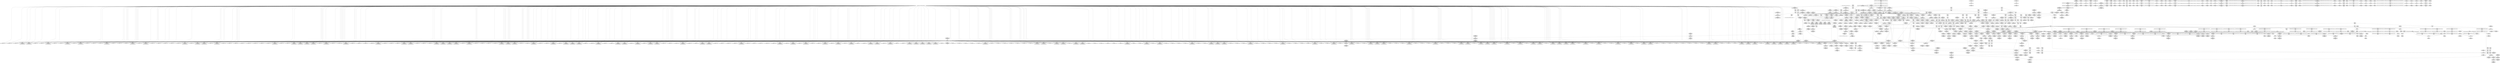 digraph {
	CE0x52de260 [shape=record,shape=Mrecord,label="{CE0x52de260|864:_%struct.xfrm_sec_ctx*,_:_CME_472,480_|*MultipleSource*|security/selinux/xfrm.c,337|Function::selinux_xfrm_state_alloc&Arg::x::}"]
	CE0x5310bc0 [shape=record,shape=Mrecord,label="{CE0x5310bc0|selinux_xfrm_alloc_user:_ctxp|Function::selinux_xfrm_alloc_user&Arg::ctxp::}"]
	CE0x53260d0 [shape=record,shape=Mrecord,label="{CE0x53260d0|selinux_xfrm_alloc_user:_if.then15|*SummSource*}"]
	CE0x534e460 [shape=record,shape=Mrecord,label="{CE0x534e460|selinux_xfrm_alloc_user:_add24|security/selinux/xfrm.c,98}"]
	CE0x5372f40 [shape=record,shape=Mrecord,label="{CE0x5372f40|selinux_xfrm_alloc_user:_tmp50|security/selinux/xfrm.c,99|*SummSink*}"]
	CE0x5358700 [shape=record,shape=Mrecord,label="{CE0x5358700|selinux_xfrm_alloc_user:_tmp57|security/selinux/xfrm.c,105}"]
	CE0x534fed0 [shape=record,shape=Mrecord,label="{CE0x534fed0|selinux_xfrm_alloc_user:_tmp40|security/selinux/xfrm.c,92}"]
	CE0x52dd860 [shape=record,shape=Mrecord,label="{CE0x52dd860|864:_%struct.xfrm_sec_ctx*,_:_CME_171,172_}"]
	CE0x52e1f70 [shape=record,shape=Mrecord,label="{CE0x52e1f70|864:_%struct.xfrm_sec_ctx*,_:_CME_368,376_|*MultipleSource*|security/selinux/xfrm.c,337|Function::selinux_xfrm_state_alloc&Arg::x::}"]
	CE0x52e4aa0 [shape=record,shape=Mrecord,label="{CE0x52e4aa0|864:_%struct.xfrm_sec_ctx*,_:_CME_188,189_}"]
	CE0x530afe0 [shape=record,shape=Mrecord,label="{CE0x530afe0|864:_%struct.xfrm_sec_ctx*,_:_CME_824,832_|*MultipleSource*|security/selinux/xfrm.c,337|Function::selinux_xfrm_state_alloc&Arg::x::}"]
	CE0x52f62c0 [shape=record,shape=Mrecord,label="{CE0x52f62c0|selinux_xfrm_alloc_user:_if.then47}"]
	CE0x5359620 [shape=record,shape=Mrecord,label="{CE0x5359620|selinux_xfrm_alloc_user:_ctx_str37|security/selinux/xfrm.c,106}"]
	CE0x53246a0 [shape=record,shape=Mrecord,label="{CE0x53246a0|_call_void_atomic_inc221(%struct.atomic_t*_selinux_xfrm_refcount)_#10,_!dbg_!27810|security/selinux/xfrm.c,117}"]
	CE0x5359a80 [shape=record,shape=Mrecord,label="{CE0x5359a80|selinux_xfrm_alloc_user:_ctx_str39|security/selinux/xfrm.c,107|*SummSink*}"]
	CE0x53031c0 [shape=record,shape=Mrecord,label="{CE0x53031c0|selinux_xfrm_alloc_user:_gfp|Function::selinux_xfrm_alloc_user&Arg::gfp::|*SummSource*}"]
	CE0x533d370 [shape=record,shape=Mrecord,label="{CE0x533d370|kmalloc222:_tmp}"]
	CE0x52e6c80 [shape=record,shape=Mrecord,label="{CE0x52e6c80|selinux_xfrm_alloc_user:_if.then47|*SummSink*}"]
	CE0x52f4c70 [shape=record,shape=Mrecord,label="{CE0x52f4c70|864:_%struct.xfrm_sec_ctx*,_:_CME_76,77_}"]
	CE0x52fe8b0 [shape=record,shape=Mrecord,label="{CE0x52fe8b0|864:_%struct.xfrm_sec_ctx*,_:_CME_281,282_}"]
	CE0x52e7290 [shape=record,shape=Mrecord,label="{CE0x52e7290|i64*_getelementptr_inbounds_(_2_x_i64_,_2_x_i64_*___llvm_gcov_ctr21,_i64_0,_i64_1)|*Constant*|*SummSink*}"]
	CE0x5331d50 [shape=record,shape=Mrecord,label="{CE0x5331d50|selinux_xfrm_alloc_user:_err|*SummSource*}"]
	CE0x53cd770 [shape=record,shape=Mrecord,label="{CE0x53cd770|i64*_getelementptr_inbounds_(_34_x_i64_,_34_x_i64_*___llvm_gcov_ctr20,_i64_0,_i64_30)|*Constant*}"]
	CE0x530a880 [shape=record,shape=Mrecord,label="{CE0x530a880|864:_%struct.xfrm_sec_ctx*,_:_CME_792,800_|*MultipleSource*|security/selinux/xfrm.c,337|Function::selinux_xfrm_state_alloc&Arg::x::}"]
	CE0x5367b30 [shape=record,shape=Mrecord,label="{CE0x5367b30|get_current227:_tmp|*SummSink*}"]
	CE0x53c4ad0 [shape=record,shape=Mrecord,label="{CE0x53c4ad0|selinux_xfrm_alloc_user:_ctx_sid44|security/selinux/xfrm.c,111}"]
	CE0x5379b00 [shape=record,shape=Mrecord,label="{CE0x5379b00|selinux_xfrm_alloc_user:_cmp9|security/selinux/xfrm.c,90}"]
	CE0x52f8af0 [shape=record,shape=Mrecord,label="{CE0x52f8af0|864:_%struct.xfrm_sec_ctx*,_:_CME_116,117_}"]
	CE0x5325f00 [shape=record,shape=Mrecord,label="{CE0x5325f00|selinux_xfrm_alloc_user:_lor.lhs.false11|*SummSink*}"]
	CE0x52f3660 [shape=record,shape=Mrecord,label="{CE0x52f3660|864:_%struct.xfrm_sec_ctx*,_:_CME_712,720_|*MultipleSource*|security/selinux/xfrm.c,337|Function::selinux_xfrm_state_alloc&Arg::x::}"]
	CE0x53493c0 [shape=record,shape=Mrecord,label="{CE0x53493c0|GLOBAL:_get_current227|*Constant*|*SummSource*}"]
	CE0x53c77d0 [shape=record,shape=Mrecord,label="{CE0x53c77d0|i16_39|*Constant*|*SummSink*}"]
	CE0x5325f70 [shape=record,shape=Mrecord,label="{CE0x5325f70|selinux_xfrm_alloc_user:_lor.lhs.false}"]
	CE0x5320e60 [shape=record,shape=Mrecord,label="{CE0x5320e60|i64_28|*Constant*|*SummSource*}"]
	CE0x53c8350 [shape=record,shape=Mrecord,label="{CE0x53c8350|%struct.common_audit_data.1017*_null|*Constant*|*SummSink*}"]
	CE0x52d1330 [shape=record,shape=Mrecord,label="{CE0x52d1330|864:_%struct.xfrm_sec_ctx*,_:_CME_15,16_}"]
	CE0x52de8e0 [shape=record,shape=Mrecord,label="{CE0x52de8e0|864:_%struct.xfrm_sec_ctx*,_:_CME_528,536_|*MultipleSource*|security/selinux/xfrm.c,337|Function::selinux_xfrm_state_alloc&Arg::x::}"]
	CE0x5307740 [shape=record,shape=Mrecord,label="{CE0x5307740|selinux_xfrm_alloc_user:_cred|security/selinux/xfrm.c,85}"]
	CE0x52deeb0 [shape=record,shape=Mrecord,label="{CE0x52deeb0|864:_%struct.xfrm_sec_ctx*,_:_CME_548,552_|*MultipleSource*|security/selinux/xfrm.c,337|Function::selinux_xfrm_state_alloc&Arg::x::}"]
	CE0x52df950 [shape=record,shape=Mrecord,label="{CE0x52df950|864:_%struct.xfrm_sec_ctx*,_:_CME_162,163_}"]
	CE0x536e4e0 [shape=record,shape=Mrecord,label="{CE0x536e4e0|GLOBAL:_kfree|*Constant*|*SummSink*}"]
	CE0x5335f00 [shape=record,shape=Mrecord,label="{CE0x5335f00|selinux_xfrm_alloc_user:_if.end48}"]
	CE0x53763f0 [shape=record,shape=Mrecord,label="{CE0x53763f0|selinux_xfrm_alloc_user:_ctx_str|security/selinux/xfrm.c,105|*SummSink*}"]
	CE0x5339ec0 [shape=record,shape=Mrecord,label="{CE0x5339ec0|selinux_xfrm_alloc_user:_arraydecay|security/selinux/xfrm.c,107}"]
	CE0x5369a30 [shape=record,shape=Mrecord,label="{CE0x5369a30|selinux_xfrm_alloc_user:_if.then}"]
	CE0x53496c0 [shape=record,shape=Mrecord,label="{CE0x53496c0|get_current227:_entry|*SummSink*}"]
	CE0x52e9e20 [shape=record,shape=Mrecord,label="{CE0x52e9e20|selinux_xfrm_alloc_user:_tmp|*SummSource*}"]
	CE0x52dd450 [shape=record,shape=Mrecord,label="{CE0x52dd450|864:_%struct.xfrm_sec_ctx*,_:_CME_151,152_}"]
	CE0x52e0820 [shape=record,shape=Mrecord,label="{CE0x52e0820|864:_%struct.xfrm_sec_ctx*,_:_CME_189,190_}"]
	CE0x53044e0 [shape=record,shape=Mrecord,label="{CE0x53044e0|i32_85|*Constant*}"]
	"CONST[source:0(mediator),value:0(static)][purpose:{operation}]"
	CE0x52e6780 [shape=record,shape=Mrecord,label="{CE0x52e6780|864:_%struct.xfrm_sec_ctx*,_:_CME_160,161_}"]
	CE0x52d0d00 [shape=record,shape=Mrecord,label="{CE0x52d0d00|864:_%struct.xfrm_sec_ctx*,_:_CME_181,182_}"]
	CE0x533c530 [shape=record,shape=Mrecord,label="{CE0x533c530|selinux_xfrm_alloc_user:_tmp17|security/selinux/xfrm.c,85|*SummSource*}"]
	CE0x53791b0 [shape=record,shape=Mrecord,label="{CE0x53791b0|selinux_xfrm_alloc_user:_conv|security/selinux/xfrm.c,90}"]
	CE0x53510b0 [shape=record,shape=Mrecord,label="{CE0x53510b0|selinux_xfrm_alloc_user:_cmp19|security/selinux/xfrm.c,95|*SummSink*}"]
	CE0x52d0c20 [shape=record,shape=Mrecord,label="{CE0x52d0c20|864:_%struct.xfrm_sec_ctx*,_:_CME_180,181_}"]
	CE0x536f4a0 [shape=record,shape=Mrecord,label="{CE0x536f4a0|selinux_xfrm_alloc_user:_tmp70|security/selinux/xfrm.c,114|*SummSink*}"]
	CE0x66566c0 [shape=record,shape=Mrecord,label="{CE0x66566c0|864:_%struct.xfrm_sec_ctx*,_:_CME_80,81_}"]
	CE0x53154b0 [shape=record,shape=Mrecord,label="{CE0x53154b0|864:_%struct.xfrm_sec_ctx*,_:_CME_108,109_}"]
	CE0x52f3520 [shape=record,shape=Mrecord,label="{CE0x52f3520|selinux_xfrm_state_alloc:_call|security/selinux/xfrm.c,337}"]
	CE0x52de0d0 [shape=record,shape=Mrecord,label="{CE0x52de0d0|864:_%struct.xfrm_sec_ctx*,_:_CME_464,472_|*MultipleSource*|security/selinux/xfrm.c,337|Function::selinux_xfrm_state_alloc&Arg::x::}"]
	CE0x53355c0 [shape=record,shape=Mrecord,label="{CE0x53355c0|_call_void_mcount()_#3|*SummSink*}"]
	CE0x53d4940 [shape=record,shape=Mrecord,label="{CE0x53d4940|selinux_xfrm_alloc_user:_tmp74|security/selinux/xfrm.c,121}"]
	CE0x5302c60 [shape=record,shape=Mrecord,label="{CE0x5302c60|i32_208|*Constant*}"]
	CE0x5308640 [shape=record,shape=Mrecord,label="{CE0x5308640|selinux_xfrm_alloc_user:_lor.lhs.false11|*SummSource*}"]
	CE0x52ef360 [shape=record,shape=Mrecord,label="{CE0x52ef360|%struct.xfrm_sec_ctx**_null|*Constant*}"]
	CE0x52e19a0 [shape=record,shape=Mrecord,label="{CE0x52e19a0|864:_%struct.xfrm_sec_ctx*,_:_CME_344,352_|*MultipleSource*|security/selinux/xfrm.c,337|Function::selinux_xfrm_state_alloc&Arg::x::}"]
	CE0x5318c40 [shape=record,shape=Mrecord,label="{CE0x5318c40|864:_%struct.xfrm_sec_ctx*,_:_CME_104,105_}"]
	CE0x536c190 [shape=record,shape=Mrecord,label="{CE0x536c190|i64_3|*Constant*|*SummSource*}"]
	CE0x5367c30 [shape=record,shape=Mrecord,label="{CE0x5367c30|_call_void_mcount()_#3|*SummSink*}"]
	CE0x5340300 [shape=record,shape=Mrecord,label="{CE0x5340300|get_current227:_tmp4|./arch/x86/include/asm/current.h,14|*SummSource*}"]
	CE0x52eeea0 [shape=record,shape=Mrecord,label="{CE0x52eeea0|selinux_xfrm_alloc_user:_tmp21|security/selinux/xfrm.c,85|*SummSource*}"]
	CE0x5307ce0 [shape=record,shape=Mrecord,label="{CE0x5307ce0|COLLAPSED:_GCMRE_current_task_external_global_%struct.task_struct*:_elem_0::|security/selinux/xfrm.c,85}"]
	CE0x532f240 [shape=record,shape=Mrecord,label="{CE0x532f240|selinux_xfrm_alloc_user:_ctx_str39|security/selinux/xfrm.c,107|*SummSource*}"]
	CE0x52dd600 [shape=record,shape=Mrecord,label="{CE0x52dd600|864:_%struct.xfrm_sec_ctx*,_:_CME_169,170_}"]
	CE0x53389c0 [shape=record,shape=Mrecord,label="{CE0x53389c0|i32_0|*Constant*}"]
	CE0x5312fd0 [shape=record,shape=Mrecord,label="{CE0x5312fd0|864:_%struct.xfrm_sec_ctx*,_:_CME_117,118_}"]
	CE0x52e62f0 [shape=record,shape=Mrecord,label="{CE0x52e62f0|864:_%struct.xfrm_sec_ctx*,_:_CME_271,272_|*MultipleSource*|security/selinux/xfrm.c,337|Function::selinux_xfrm_state_alloc&Arg::x::}"]
	CE0x52e1b90 [shape=record,shape=Mrecord,label="{CE0x52e1b90|864:_%struct.xfrm_sec_ctx*,_:_CME_352,360_|*MultipleSource*|security/selinux/xfrm.c,337|Function::selinux_xfrm_state_alloc&Arg::x::}"]
	CE0x52f56c0 [shape=record,shape=Mrecord,label="{CE0x52f56c0|_call_void_mcount()_#3|*SummSource*}"]
	CE0x533b750 [shape=record,shape=Mrecord,label="{CE0x533b750|128:_i8*,_:_CR_128,136_|*MultipleSource*|security/selinux/xfrm.c,85|security/selinux/xfrm.c,85}"]
	CE0x53524c0 [shape=record,shape=Mrecord,label="{CE0x53524c0|selinux_xfrm_alloc_user:_conv18|security/selinux/xfrm.c,95|*SummSink*}"]
	CE0x53c4910 [shape=record,shape=Mrecord,label="{CE0x53c4910|selinux_xfrm_alloc_user:_tmp64|security/selinux/xfrm.c,111|*SummSink*}"]
	CE0x5353590 [shape=record,shape=Mrecord,label="{CE0x5353590|i64_19|*Constant*|*SummSink*}"]
	CE0x52db930 [shape=record,shape=Mrecord,label="{CE0x52db930|i64_1|*Constant*}"]
	CE0x5358ad0 [shape=record,shape=Mrecord,label="{CE0x5358ad0|selinux_xfrm_alloc_user:_idxprom|security/selinux/xfrm.c,106}"]
	CE0x5362080 [shape=record,shape=Mrecord,label="{CE0x5362080|i64_25|*Constant*}"]
	CE0x530c150 [shape=record,shape=Mrecord,label="{CE0x530c150|GLOBAL:_selinux_xfrm_alloc_user|*Constant*}"]
	CE0x530a6a0 [shape=record,shape=Mrecord,label="{CE0x530a6a0|get_current227:_tmp1}"]
	CE0x52d1600 [shape=record,shape=Mrecord,label="{CE0x52d1600|selinux_xfrm_state_alloc:_tmp|*SummSource*}"]
	CE0x52da510 [shape=record,shape=Mrecord,label="{CE0x52da510|i32_40|*Constant*|*SummSource*}"]
	CE0x52f8190 [shape=record,shape=Mrecord,label="{CE0x52f8190|864:_%struct.xfrm_sec_ctx*,_:_CME_300,304_|*MultipleSource*|security/selinux/xfrm.c,337|Function::selinux_xfrm_state_alloc&Arg::x::}"]
	CE0x52f5230 [shape=record,shape=Mrecord,label="{CE0x52f5230|864:_%struct.xfrm_sec_ctx*,_:_CME_88,89_}"]
	CE0x52e8120 [shape=record,shape=Mrecord,label="{CE0x52e8120|selinux_xfrm_state_alloc:_security|security/selinux/xfrm.c,337|*SummSink*}"]
	CE0x5324980 [shape=record,shape=Mrecord,label="{CE0x5324980|_call_void_atomic_inc221(%struct.atomic_t*_selinux_xfrm_refcount)_#10,_!dbg_!27810|security/selinux/xfrm.c,117|*SummSink*}"]
	CE0x53213f0 [shape=record,shape=Mrecord,label="{CE0x53213f0|selinux_xfrm_alloc_user:_tmp66|security/selinux/xfrm.c,113}"]
	CE0x52e51a0 [shape=record,shape=Mrecord,label="{CE0x52e51a0|selinux_xfrm_state_alloc:_tmp2}"]
	CE0x5371740 [shape=record,shape=Mrecord,label="{CE0x5371740|selinux_xfrm_alloc_user:_tmp49|security/selinux/xfrm.c,98|*SummSource*}"]
	CE0x52e1d80 [shape=record,shape=Mrecord,label="{CE0x52e1d80|864:_%struct.xfrm_sec_ctx*,_:_CME_360,368_|*MultipleSource*|security/selinux/xfrm.c,337|Function::selinux_xfrm_state_alloc&Arg::x::}"]
	CE0x536bfd0 [shape=record,shape=Mrecord,label="{CE0x536bfd0|i64_3|*Constant*}"]
	CE0x537b960 [shape=record,shape=Mrecord,label="{CE0x537b960|selinux_xfrm_alloc_user:_conv12|security/selinux/xfrm.c,91|*SummSink*}"]
	CE0x52e79e0 [shape=record,shape=Mrecord,label="{CE0x52e79e0|864:_%struct.xfrm_sec_ctx*,_:_CME_40,48_|*MultipleSource*|security/selinux/xfrm.c,337|Function::selinux_xfrm_state_alloc&Arg::x::}"]
	CE0x52e1450 [shape=record,shape=Mrecord,label="{CE0x52e1450|864:_%struct.xfrm_sec_ctx*,_:_CME_320,328_|*MultipleSource*|security/selinux/xfrm.c,337|Function::selinux_xfrm_state_alloc&Arg::x::}"]
	CE0x52decc0 [shape=record,shape=Mrecord,label="{CE0x52decc0|864:_%struct.xfrm_sec_ctx*,_:_CME_544,548_|*MultipleSource*|security/selinux/xfrm.c,337|Function::selinux_xfrm_state_alloc&Arg::x::}"]
	CE0x5331440 [shape=record,shape=Mrecord,label="{CE0x5331440|selinux_xfrm_alloc_user:_tmp2}"]
	CE0x5304da0 [shape=record,shape=Mrecord,label="{CE0x5304da0|i8*_getelementptr_inbounds_(_45_x_i8_,_45_x_i8_*_.str1245,_i32_0,_i32_0)|*Constant*|*SummSink*}"]
	CE0x52e91c0 [shape=record,shape=Mrecord,label="{CE0x52e91c0|864:_%struct.xfrm_sec_ctx*,_:_CME_256,264_|*MultipleSource*|security/selinux/xfrm.c,337|Function::selinux_xfrm_state_alloc&Arg::x::}"]
	CE0x534c7f0 [shape=record,shape=Mrecord,label="{CE0x534c7f0|selinux_xfrm_alloc_user:_tmp37|security/selinux/xfrm.c,89|*SummSource*}"]
	CE0x5354eb0 [shape=record,shape=Mrecord,label="{CE0x5354eb0|i64*_getelementptr_inbounds_(_34_x_i64_,_34_x_i64_*___llvm_gcov_ctr20,_i64_0,_i64_21)|*Constant*|*SummSource*}"]
	CE0x5356c00 [shape=record,shape=Mrecord,label="{CE0x5356c00|selinux_xfrm_alloc_user:_add|security/selinux/xfrm.c,98}"]
	CE0x536ed60 [shape=record,shape=Mrecord,label="{CE0x536ed60|i32_-22|*Constant*|*SummSource*}"]
	CE0x5335940 [shape=record,shape=Mrecord,label="{CE0x5335940|kmalloc222:_call|include/linux/slab.h,429}"]
	CE0x537bdb0 [shape=record,shape=Mrecord,label="{CE0x537bdb0|selinux_xfrm_alloc_user:_cmp13|security/selinux/xfrm.c,91|*SummSource*}"]
	CE0x52e6690 [shape=record,shape=Mrecord,label="{CE0x52e6690|i32_0|*Constant*|*SummSink*}"]
	CE0x52e31a0 [shape=record,shape=Mrecord,label="{CE0x52e31a0|864:_%struct.xfrm_sec_ctx*,_:_CME_118,119_}"]
	CE0x52dc7a0 [shape=record,shape=Mrecord,label="{CE0x52dc7a0|i64*_getelementptr_inbounds_(_2_x_i64_,_2_x_i64_*___llvm_gcov_ctr10,_i64_0,_i64_0)|*Constant*}"]
	CE0x5350b60 [shape=record,shape=Mrecord,label="{CE0x5350b60|i32_4|*Constant*}"]
	CE0x52e7d30 [shape=record,shape=Mrecord,label="{CE0x52e7d30|864:_%struct.xfrm_sec_ctx*,_:_CME_128,129_}"]
	CE0x52e73a0 [shape=record,shape=Mrecord,label="{CE0x52e73a0|selinux_xfrm_alloc_user:_if.end43|*SummSource*}"]
	CE0x53c7390 [shape=record,shape=Mrecord,label="{CE0x53c7390|avc_has_perm:_tsid|Function::avc_has_perm&Arg::tsid::|*SummSink*}"]
	CE0x53399c0 [shape=record,shape=Mrecord,label="{CE0x53399c0|get_current227:_tmp|*SummSource*}"]
	CE0x5322620 [shape=record,shape=Mrecord,label="{CE0x5322620|i64_5|*Constant*}"]
	CE0x52f5da0 [shape=record,shape=Mrecord,label="{CE0x52f5da0|864:_%struct.xfrm_sec_ctx*,_:_CME_21,22_}"]
	CE0x52f4280 [shape=record,shape=Mrecord,label="{CE0x52f4280|864:_%struct.xfrm_sec_ctx*,_:_CME_776,784_|*MultipleSource*|security/selinux/xfrm.c,337|Function::selinux_xfrm_state_alloc&Arg::x::}"]
	CE0x5357c60 [shape=record,shape=Mrecord,label="{CE0x5357c60|selinux_xfrm_alloc_user:_arrayidx|security/selinux/xfrm.c,105|*SummSource*}"]
	CE0x52f3160 [shape=record,shape=Mrecord,label="{CE0x52f3160|864:_%struct.xfrm_sec_ctx*,_:_CME_709,710_}"]
	CE0x5369930 [shape=record,shape=Mrecord,label="{CE0x5369930|selinux_xfrm_alloc_user:_if.end22|*SummSink*}"]
	CE0x534f4a0 [shape=record,shape=Mrecord,label="{CE0x534f4a0|kmalloc222:_entry|*SummSink*}"]
	CE0x52e6b10 [shape=record,shape=Mrecord,label="{CE0x52e6b10|selinux_xfrm_alloc_user:_if.then47|*SummSource*}"]
	CE0x52d14a0 [shape=record,shape=Mrecord,label="{CE0x52d14a0|864:_%struct.xfrm_sec_ctx*,_:_CME_67,68_}"]
	CE0x52fecf0 [shape=record,shape=Mrecord,label="{CE0x52fecf0|864:_%struct.xfrm_sec_ctx*,_:_CME_283,284_}"]
	CE0x5330c80 [shape=record,shape=Mrecord,label="{CE0x5330c80|selinux_xfrm_alloc_user:_land.lhs.true}"]
	CE0x5309d80 [shape=record,shape=Mrecord,label="{CE0x5309d80|GLOBAL:_lockdep_rcu_suspicious|*Constant*}"]
	CE0x53747f0 [shape=record,shape=Mrecord,label="{CE0x53747f0|i64*_getelementptr_inbounds_(_34_x_i64_,_34_x_i64_*___llvm_gcov_ctr20,_i64_0,_i64_24)|*Constant*}"]
	CE0x52d13f0 [shape=record,shape=Mrecord,label="{CE0x52d13f0|i64*_getelementptr_inbounds_(_2_x_i64_,_2_x_i64_*___llvm_gcov_ctr10,_i64_0,_i64_0)|*Constant*|*SummSource*}"]
	CE0x537a690 [shape=record,shape=Mrecord,label="{CE0x537a690|i32_2|*Constant*}"]
	CE0x52f2970 [shape=record,shape=Mrecord,label="{CE0x52f2970|864:_%struct.xfrm_sec_ctx*,_:_CME_700,701_}"]
	CE0x53d3650 [shape=record,shape=Mrecord,label="{CE0x53d3650|selinux_xfrm_alloc_user:_tmp78|security/selinux/xfrm.c,123}"]
	CE0x533a080 [shape=record,shape=Mrecord,label="{CE0x533a080|selinux_xfrm_alloc_user:_arraydecay|security/selinux/xfrm.c,107|*SummSource*}"]
	CE0x5351d40 [shape=record,shape=Mrecord,label="{CE0x5351d40|selinux_xfrm_alloc_user:_conv17|security/selinux/xfrm.c,94|*SummSource*}"]
	CE0x534ab80 [shape=record,shape=Mrecord,label="{CE0x534ab80|selinux_xfrm_alloc_user:_security|security/selinux/xfrm.c,85|*SummSource*}"]
	CE0x5326d50 [shape=record,shape=Mrecord,label="{CE0x5326d50|selinux_xfrm_alloc_user:_cmp7|security/selinux/xfrm.c,89|*SummSource*}"]
	CE0x53d5240 [shape=record,shape=Mrecord,label="{CE0x53d5240|selinux_xfrm_alloc_user:_tmp75|security/selinux/xfrm.c,121|*SummSource*}"]
	CE0x5368c20 [shape=record,shape=Mrecord,label="{CE0x5368c20|void_(i32*,_i32*)*_asm_sideeffect_.pushsection_.smp_locks,_22a_22_0A.balign_4_0A.long_671f_-_._0A.popsection_0A671:_0A_09lock_incl_$0_,_*m,*m,_dirflag_,_fpsr_,_flags_|*SummSource*}"]
	CE0x53c5650 [shape=record,shape=Mrecord,label="{CE0x53c5650|selinux_xfrm_alloc_user:_tmp65|security/selinux/xfrm.c,111}"]
	CE0x534d920 [shape=record,shape=Mrecord,label="{CE0x534d920|i64*_getelementptr_inbounds_(_34_x_i64_,_34_x_i64_*___llvm_gcov_ctr20,_i64_0,_i64_18)|*Constant*|*SummSource*}"]
	CE0x52ec2a0 [shape=record,shape=Mrecord,label="{CE0x52ec2a0|i64_4|*Constant*|*SummSink*}"]
	CE0x5374190 [shape=record,shape=Mrecord,label="{CE0x5374190|selinux_xfrm_alloc_user:_tmp53|security/selinux/xfrm.c,99}"]
	CE0x536ef90 [shape=record,shape=Mrecord,label="{CE0x536ef90|selinux_xfrm_alloc_user:_retval.0|*SummSource*}"]
	CE0x52e74c0 [shape=record,shape=Mrecord,label="{CE0x52e74c0|selinux_xfrm_alloc_user:_if.end43|*SummSink*}"]
	CE0x5351710 [shape=record,shape=Mrecord,label="{CE0x5351710|selinux_xfrm_alloc_user:_tmp42|*LoadInst*|security/selinux/xfrm.c,94|*SummSource*}"]
	CE0x5302e80 [shape=record,shape=Mrecord,label="{CE0x5302e80|i32_208|*Constant*|*SummSource*}"]
	CE0x5353cc0 [shape=record,shape=Mrecord,label="{CE0x5353cc0|selinux_xfrm_alloc_user:_tmp44|security/selinux/xfrm.c,95}"]
	CE0x52ddf00 [shape=record,shape=Mrecord,label="{CE0x52ddf00|864:_%struct.xfrm_sec_ctx*,_:_CME_456,460_|*MultipleSource*|security/selinux/xfrm.c,337|Function::selinux_xfrm_state_alloc&Arg::x::}"]
	CE0x52efd20 [shape=record,shape=Mrecord,label="{CE0x52efd20|selinux_xfrm_alloc_user:_tmp24|security/selinux/xfrm.c,89|*SummSink*}"]
	CE0x534c100 [shape=record,shape=Mrecord,label="{CE0x534c100|selinux_xfrm_alloc_user:_tmp36|security/selinux/xfrm.c,89}"]
	CE0x5376be0 [shape=record,shape=Mrecord,label="{CE0x5376be0|selinux_xfrm_alloc_user:_ctx_str|security/selinux/xfrm.c,105}"]
	CE0x5310b00 [shape=record,shape=Mrecord,label="{CE0x5310b00|selinux_xfrm_alloc_user:_entry|*SummSink*}"]
	CE0x53a4610 [shape=record,shape=Mrecord,label="{CE0x53a4610|atomic_inc221:_tmp|*SummSource*}"]
	CE0x5336da0 [shape=record,shape=Mrecord,label="{CE0x5336da0|selinux_xfrm_alloc_user:_call|security/selinux/xfrm.c,85|*SummSource*}"]
	CE0x530edd0 [shape=record,shape=Mrecord,label="{CE0x530edd0|selinux_xfrm_alloc_user:_do.body|*SummSource*}"]
	CE0x52f2030 [shape=record,shape=Mrecord,label="{CE0x52f2030|864:_%struct.xfrm_sec_ctx*,_:_CME_672,680_|*MultipleSource*|security/selinux/xfrm.c,337|Function::selinux_xfrm_state_alloc&Arg::x::}"]
	CE0x52da870 [shape=record,shape=Mrecord,label="{CE0x52da870|864:_%struct.xfrm_sec_ctx*,_:_CME_66,67_}"]
	CE0x5309fd0 [shape=record,shape=Mrecord,label="{CE0x5309fd0|GLOBAL:_lockdep_rcu_suspicious|*Constant*|*SummSource*}"]
	CE0x533a3f0 [shape=record,shape=Mrecord,label="{CE0x533a3f0|selinux_xfrm_alloc_user:_ctx_sid|security/selinux/xfrm.c,107}"]
	CE0x52ede90 [shape=record,shape=Mrecord,label="{CE0x52ede90|864:_%struct.xfrm_sec_ctx*,_:_CME_176,177_}"]
	CE0x536eca0 [shape=record,shape=Mrecord,label="{CE0x536eca0|i32_-22|*Constant*}"]
	CE0x52ff990 [shape=record,shape=Mrecord,label="{CE0x52ff990|selinux_xfrm_alloc_user:_tmp14|security/selinux/xfrm.c,85}"]
	CE0x5337a50 [shape=record,shape=Mrecord,label="{CE0x5337a50|kmalloc222:_bb|*SummSource*}"]
	CE0x5351880 [shape=record,shape=Mrecord,label="{CE0x5351880|selinux_xfrm_alloc_user:_tmp42|*LoadInst*|security/selinux/xfrm.c,94|*SummSink*}"]
	CE0x53321b0 [shape=record,shape=Mrecord,label="{CE0x53321b0|atomic_inc221:_tmp2|*SummSource*}"]
	CE0x52fe2f0 [shape=record,shape=Mrecord,label="{CE0x52fe2f0|864:_%struct.xfrm_sec_ctx*,_:_CME_273,274_|*MultipleSource*|security/selinux/xfrm.c,337|Function::selinux_xfrm_state_alloc&Arg::x::}"]
	CE0x52f6690 [shape=record,shape=Mrecord,label="{CE0x52f6690|864:_%struct.xfrm_sec_ctx*,_:_CME_74,75_}"]
	CE0x52d0bb0 [shape=record,shape=Mrecord,label="{CE0x52d0bb0|864:_%struct.xfrm_sec_ctx*,_:_CME_178,179_}"]
	CE0x53d3310 [shape=record,shape=Mrecord,label="{CE0x53d3310|selinux_xfrm_alloc_user:_tmp78|security/selinux/xfrm.c,123|*SummSink*}"]
	CE0x52e5940 [shape=record,shape=Mrecord,label="{CE0x52e5940|GLOBAL:_selinux_xfrm_alloc_user.__warned|Global_var:selinux_xfrm_alloc_user.__warned}"]
	CE0x52dca60 [shape=record,shape=Mrecord,label="{CE0x52dca60|selinux_xfrm_state_alloc:_x|Function::selinux_xfrm_state_alloc&Arg::x::|*SummSource*}"]
	CE0x5337f90 [shape=record,shape=Mrecord,label="{CE0x5337f90|0:_i8,_:_GCMR_selinux_xfrm_alloc_user.__warned_internal_global_i8_0,_section_.data.unlikely_,_align_1:_elem_0:default:}"]
	CE0x52e2160 [shape=record,shape=Mrecord,label="{CE0x52e2160|864:_%struct.xfrm_sec_ctx*,_:_CME_376,384_|*MultipleSource*|security/selinux/xfrm.c,337|Function::selinux_xfrm_state_alloc&Arg::x::}"]
	CE0x53c7660 [shape=record,shape=Mrecord,label="{CE0x53c7660|i16_39|*Constant*|*SummSource*}"]
	CE0x53d35c0 [shape=record,shape=Mrecord,label="{CE0x53d35c0|i64*_getelementptr_inbounds_(_2_x_i64_,_2_x_i64_*___llvm_gcov_ctr21,_i64_0,_i64_0)|*Constant*}"]
	CE0x5351ec0 [shape=record,shape=Mrecord,label="{CE0x5351ec0|selinux_xfrm_alloc_user:_conv17|security/selinux/xfrm.c,94|*SummSink*}"]
	CE0x52df8e0 [shape=record,shape=Mrecord,label="{CE0x52df8e0|864:_%struct.xfrm_sec_ctx*,_:_CME_165,166_}"]
	CE0x53351e0 [shape=record,shape=Mrecord,label="{CE0x53351e0|kmalloc222:_tmp2|*SummSource*}"]
	CE0x52e2b10 [shape=record,shape=Mrecord,label="{CE0x52e2b10|864:_%struct.xfrm_sec_ctx*,_:_CME_198,200_|*MultipleSource*|security/selinux/xfrm.c,337|Function::selinux_xfrm_state_alloc&Arg::x::}"]
	CE0x52f8fd0 [shape=record,shape=Mrecord,label="{CE0x52f8fd0|864:_%struct.xfrm_sec_ctx*,_:_CME_126,127_}"]
	CE0x5350520 [shape=record,shape=Mrecord,label="{CE0x5350520|selinux_xfrm_alloc_user:_tmp41|security/selinux/xfrm.c,92}"]
	CE0x534cf30 [shape=record,shape=Mrecord,label="{CE0x534cf30|selinux_xfrm_alloc_user:_tmp38|security/selinux/xfrm.c,89|*SummSink*}"]
	CE0x52f2cc0 [shape=record,shape=Mrecord,label="{CE0x52f2cc0|864:_%struct.xfrm_sec_ctx*,_:_CME_704,705_}"]
	CE0x52fee60 [shape=record,shape=Mrecord,label="{CE0x52fee60|864:_%struct.xfrm_sec_ctx*,_:_CME_285,286_}"]
	CE0x534f390 [shape=record,shape=Mrecord,label="{CE0x534f390|kmalloc222:_entry|*SummSource*}"]
	CE0x52f0b80 [shape=record,shape=Mrecord,label="{CE0x52f0b80|selinux_xfrm_alloc_user:_tmp8|security/selinux/xfrm.c,85}"]
	CE0x534a670 [shape=record,shape=Mrecord,label="{CE0x534a670|i32_22|*Constant*|*SummSource*}"]
	CE0x533d190 [shape=record,shape=Mrecord,label="{CE0x533d190|kmalloc222:_bb|*SummSink*}"]
	CE0x53384a0 [shape=record,shape=Mrecord,label="{CE0x53384a0|selinux_xfrm_alloc_user:_lor.lhs.false8}"]
	CE0x52e9780 [shape=record,shape=Mrecord,label="{CE0x52e9780|selinux_xfrm_alloc_user:_tmp1}"]
	CE0x5347c70 [shape=record,shape=Mrecord,label="{CE0x5347c70|selinux_xfrm_alloc_user:_tmp11|security/selinux/xfrm.c,85}"]
	CE0x530b990 [shape=record,shape=Mrecord,label="{CE0x530b990|864:_%struct.xfrm_sec_ctx*,_:_CME_864,872_|*MultipleSource*|security/selinux/xfrm.c,337|Function::selinux_xfrm_state_alloc&Arg::x::}"]
	CE0x533c950 [shape=record,shape=Mrecord,label="{CE0x533c950|selinux_xfrm_alloc_user:_tmp18|security/selinux/xfrm.c,85}"]
	CE0x52f65d0 [shape=record,shape=Mrecord,label="{CE0x52f65d0|864:_%struct.xfrm_sec_ctx*,_:_CME_73,74_}"]
	CE0x5352820 [shape=record,shape=Mrecord,label="{CE0x5352820|i64_4096|*Constant*|*SummSource*}"]
	CE0x5310d40 [shape=record,shape=Mrecord,label="{CE0x5310d40|selinux_xfrm_alloc_user:_ctxp|Function::selinux_xfrm_alloc_user&Arg::ctxp::|*SummSink*}"]
	CE0x53c5e20 [shape=record,shape=Mrecord,label="{CE0x53c5e20|selinux_xfrm_alloc_user:_call45|security/selinux/xfrm.c,111|*SummSink*}"]
	CE0x5349650 [shape=record,shape=Mrecord,label="{CE0x5349650|i32_78|*Constant*}"]
	CE0x536dbc0 [shape=record,shape=Mrecord,label="{CE0x536dbc0|_call_void_kfree(i8*_%tmp76)_#10,_!dbg_!27813|security/selinux/xfrm.c,121}"]
	CE0x52f47f0 [shape=record,shape=Mrecord,label="{CE0x52f47f0|864:_%struct.xfrm_sec_ctx*,_:_CME_135,136_}"]
	CE0x5337ca0 [shape=record,shape=Mrecord,label="{CE0x5337ca0|selinux_xfrm_alloc_user:_tmp5|security/selinux/xfrm.c,85}"]
	CE0x5304d30 [shape=record,shape=Mrecord,label="{CE0x5304d30|i8*_getelementptr_inbounds_(_45_x_i8_,_45_x_i8_*_.str1245,_i32_0,_i32_0)|*Constant*|*SummSource*}"]
	CE0x52d9da0 [shape=record,shape=Mrecord,label="{CE0x52d9da0|i64*_getelementptr_inbounds_(_2_x_i64_,_2_x_i64_*___llvm_gcov_ctr10,_i64_0,_i64_0)|*Constant*|*SummSink*}"]
	CE0x52eddd0 [shape=record,shape=Mrecord,label="{CE0x52eddd0|864:_%struct.xfrm_sec_ctx*,_:_CME_175,176_}"]
	CE0x5331c20 [shape=record,shape=Mrecord,label="{CE0x5331c20|selinux_xfrm_alloc_user:_err}"]
	CE0x52f0b10 [shape=record,shape=Mrecord,label="{CE0x52f0b10|selinux_xfrm_alloc_user:_tmp8|security/selinux/xfrm.c,85|*SummSource*}"]
	CE0x52dab30 [shape=record,shape=Mrecord,label="{CE0x52dab30|selinux_xfrm_state_alloc:_tmp1|*SummSource*}"]
	CE0x53cce90 [shape=record,shape=Mrecord,label="{CE0x53cce90|selinux_xfrm_alloc_user:_tmp68|security/selinux/xfrm.c,113|*SummSink*}"]
	CE0x52d9ae0 [shape=record,shape=Mrecord,label="{CE0x52d9ae0|i32_0|*Constant*|*SummSource*}"]
	CE0x53254e0 [shape=record,shape=Mrecord,label="{CE0x53254e0|GLOBAL:_atomic_inc221|*Constant*|*SummSource*}"]
	CE0x5309880 [shape=record,shape=Mrecord,label="{CE0x5309880|_call_void_lockdep_rcu_suspicious(i8*_getelementptr_inbounds_(_24_x_i8_,_24_x_i8_*_.str244,_i32_0,_i32_0),_i32_85,_i8*_getelementptr_inbounds_(_45_x_i8_,_45_x_i8_*_.str1245,_i32_0,_i32_0))_#10,_!dbg_!27731|security/selinux/xfrm.c,85|*SummSource*}"]
	CE0x52ffb30 [shape=record,shape=Mrecord,label="{CE0x52ffb30|selinux_xfrm_state_alloc:_tmp3|*SummSource*}"]
	CE0x5300be0 [shape=record,shape=Mrecord,label="{CE0x5300be0|i8_1|*Constant*|*SummSink*}"]
	CE0x5362260 [shape=record,shape=Mrecord,label="{CE0x5362260|selinux_xfrm_alloc_user:_tmp58|security/selinux/xfrm.c,108}"]
	CE0x5303150 [shape=record,shape=Mrecord,label="{CE0x5303150|selinux_xfrm_alloc_user:_gfp|Function::selinux_xfrm_alloc_user&Arg::gfp::}"]
	CE0x53cd8a0 [shape=record,shape=Mrecord,label="{CE0x53cd8a0|i64*_getelementptr_inbounds_(_34_x_i64_,_34_x_i64_*___llvm_gcov_ctr20,_i64_0,_i64_30)|*Constant*|*SummSource*}"]
	CE0x52fd8b0 [shape=record,shape=Mrecord,label="{CE0x52fd8b0|864:_%struct.xfrm_sec_ctx*,_:_CME_428,432_|*MultipleSource*|security/selinux/xfrm.c,337|Function::selinux_xfrm_state_alloc&Arg::x::}"]
	CE0x5373520 [shape=record,shape=Mrecord,label="{CE0x5373520|selinux_xfrm_alloc_user:_tmp51|security/selinux/xfrm.c,99|*SummSink*}"]
	CE0x5356cd0 [shape=record,shape=Mrecord,label="{CE0x5356cd0|selinux_xfrm_alloc_user:_add|security/selinux/xfrm.c,98|*SummSource*}"]
	CE0x53c48a0 [shape=record,shape=Mrecord,label="{CE0x53c48a0|avc_has_perm:_entry}"]
	CE0x53cc8f0 [shape=record,shape=Mrecord,label="{CE0x53cc8f0|selinux_xfrm_alloc_user:_tmp67|security/selinux/xfrm.c,113|*SummSink*}"]
	CE0x52fabe0 [shape=record,shape=Mrecord,label="{CE0x52fabe0|864:_%struct.xfrm_sec_ctx*,_:_CME_289,290_}"]
	CE0x52ecfb0 [shape=record,shape=Mrecord,label="{CE0x52ecfb0|i1_true|*Constant*|*SummSink*}"]
	CE0x5338cb0 [shape=record,shape=Mrecord,label="{CE0x5338cb0|selinux_xfrm_alloc_user:_call|security/selinux/xfrm.c,85|*SummSink*}"]
	CE0x53c4a60 [shape=record,shape=Mrecord,label="{CE0x53c4a60|selinux_xfrm_alloc_user:_ctx_sid44|security/selinux/xfrm.c,111|*SummSource*}"]
	CE0x53569f0 [shape=record,shape=Mrecord,label="{CE0x53569f0|i64_8|*Constant*|*SummSink*}"]
	CE0x53211e0 [shape=record,shape=Mrecord,label="{CE0x53211e0|i64_29|*Constant*}"]
	CE0x53cc650 [shape=record,shape=Mrecord,label="{CE0x53cc650|selinux_xfrm_alloc_user:_tmp67|security/selinux/xfrm.c,113}"]
	CE0x52f1680 [shape=record,shape=Mrecord,label="{CE0x52f1680|864:_%struct.xfrm_sec_ctx*,_:_CME_632,636_|*MultipleSource*|security/selinux/xfrm.c,337|Function::selinux_xfrm_state_alloc&Arg::x::}"]
	CE0x530ced0 [shape=record,shape=Mrecord,label="{CE0x530ced0|selinux_xfrm_alloc_user:_tobool46|security/selinux/xfrm.c,113}"]
	CE0x52e8380 [shape=record,shape=Mrecord,label="{CE0x52e8380|selinux_xfrm_state_alloc:_security|security/selinux/xfrm.c,337|*SummSource*}"]
	CE0x5356e00 [shape=record,shape=Mrecord,label="{CE0x5356e00|selinux_xfrm_alloc_user:_ctx_str|security/selinux/xfrm.c,105|*SummSource*}"]
	CE0x53d3010 [shape=record,shape=Mrecord,label="{CE0x53d3010|selinux_xfrm_alloc_user:_tmp77|security/selinux/xfrm.c,123|*SummSource*}"]
	CE0x530eaa0 [shape=record,shape=Mrecord,label="{CE0x530eaa0|selinux_xfrm_alloc_user:_bb|*SummSource*}"]
	CE0x53532f0 [shape=record,shape=Mrecord,label="{CE0x53532f0|i64_20|*Constant*|*SummSink*}"]
	CE0x53026a0 [shape=record,shape=Mrecord,label="{CE0x53026a0|selinux_xfrm_alloc_user:_uctx|Function::selinux_xfrm_alloc_user&Arg::uctx::}"]
	CE0x530f440 [shape=record,shape=Mrecord,label="{CE0x530f440|i64*_getelementptr_inbounds_(_34_x_i64_,_34_x_i64_*___llvm_gcov_ctr20,_i64_0,_i64_6)|*Constant*}"]
	CE0x53221a0 [shape=record,shape=Mrecord,label="{CE0x53221a0|selinux_xfrm_alloc_user:_tmp15|security/selinux/xfrm.c,85}"]
	CE0x53515e0 [shape=record,shape=Mrecord,label="{CE0x53515e0|selinux_xfrm_alloc_user:_tmp42|*LoadInst*|security/selinux/xfrm.c,94}"]
	CE0x530a0a0 [shape=record,shape=Mrecord,label="{CE0x530a0a0|GLOBAL:_lockdep_rcu_suspicious|*Constant*|*SummSink*}"]
	CE0x53538f0 [shape=record,shape=Mrecord,label="{CE0x53538f0|selinux_xfrm_alloc_user:_tmp43|security/selinux/xfrm.c,95|*SummSink*}"]
	CE0x52fc500 [shape=record,shape=Mrecord,label="{CE0x52fc500|864:_%struct.xfrm_sec_ctx*,_:_CME_146,147_}"]
	CE0x52e6a10 [shape=record,shape=Mrecord,label="{CE0x52e6a10|864:_%struct.xfrm_sec_ctx*,_:_CME_161,162_}"]
	CE0x531b060 [shape=record,shape=Mrecord,label="{CE0x531b060|864:_%struct.xfrm_sec_ctx*,_:_CME_99,100_}"]
	CE0x52e7df0 [shape=record,shape=Mrecord,label="{CE0x52e7df0|864:_%struct.xfrm_sec_ctx*,_:_CME_129,130_}"]
	CE0x52e4860 [shape=record,shape=Mrecord,label="{CE0x52e4860|864:_%struct.xfrm_sec_ctx*,_:_CME_185,186_}"]
	CE0x53d3d20 [shape=record,shape=Mrecord,label="{CE0x53d3d20|get_current227:_bb|*SummSource*}"]
	CE0x5371ce0 [shape=record,shape=Mrecord,label="{CE0x5371ce0|%struct.xfrm_sec_ctx*_null|*Constant*|*SummSource*}"]
	CE0x5310c80 [shape=record,shape=Mrecord,label="{CE0x5310c80|selinux_xfrm_alloc_user:_ctxp|Function::selinux_xfrm_alloc_user&Arg::ctxp::|*SummSource*}"]
	CE0x530b3c0 [shape=record,shape=Mrecord,label="{CE0x530b3c0|864:_%struct.xfrm_sec_ctx*,_:_CME_840,848_|*MultipleSource*|security/selinux/xfrm.c,337|Function::selinux_xfrm_state_alloc&Arg::x::}"]
	CE0x53c4d30 [shape=record,shape=Mrecord,label="{CE0x53c4d30|avc_has_perm:_auditdata|Function::avc_has_perm&Arg::auditdata::|*SummSource*}"]
	CE0x5354290 [shape=record,shape=Mrecord,label="{CE0x5354290|selinux_xfrm_alloc_user:_tmp45|security/selinux/xfrm.c,95}"]
	CE0x5361b80 [shape=record,shape=Mrecord,label="{CE0x5361b80|i64_26|*Constant*}"]
	CE0x5320ca0 [shape=record,shape=Mrecord,label="{CE0x5320ca0|i64_28|*Constant*}"]
	CE0x536b880 [shape=record,shape=Mrecord,label="{CE0x536b880|selinux_xfrm_alloc_user:_tmp5|security/selinux/xfrm.c,85|*SummSource*}"]
	CE0x52f0260 [shape=record,shape=Mrecord,label="{CE0x52f0260|selinux_xfrm_alloc_user:_tmp25|security/selinux/xfrm.c,89|*SummSink*}"]
	CE0x53a7f20 [shape=record,shape=Mrecord,label="{CE0x53a7f20|_call_void_mcount()_#3|*SummSource*}"]
	CE0x53c7f20 [shape=record,shape=Mrecord,label="{CE0x53c7f20|avc_has_perm:_requested|Function::avc_has_perm&Arg::requested::|*SummSource*}"]
	CE0x5302630 [shape=record,shape=Mrecord,label="{CE0x5302630|selinux_xfrm_state_alloc:_uctx|Function::selinux_xfrm_state_alloc&Arg::uctx::}"]
	CE0x5361d40 [shape=record,shape=Mrecord,label="{CE0x5361d40|i64_26|*Constant*|*SummSource*}"]
	CE0x5321bb0 [shape=record,shape=Mrecord,label="{CE0x5321bb0|COLLAPSED:_CMRE:_elem_0::|security/selinux/xfrm.c,90}"]
	CE0x5322e20 [shape=record,shape=Mrecord,label="{CE0x5322e20|selinux_xfrm_alloc_user:_tmp10|security/selinux/xfrm.c,85}"]
	CE0x52dfc80 [shape=record,shape=Mrecord,label="{CE0x52dfc80|864:_%struct.xfrm_sec_ctx*,_:_CME_23,24_}"]
	CE0x53d4ca0 [shape=record,shape=Mrecord,label="{CE0x53d4ca0|selinux_xfrm_alloc_user:_tmp75|security/selinux/xfrm.c,121|*SummSink*}"]
	CE0x531f1e0 [shape=record,shape=Mrecord,label="{CE0x531f1e0|selinux_xfrm_alloc_user:_tmp22|security/selinux/xfrm.c,89}"]
	CE0x5326770 [shape=record,shape=Mrecord,label="{CE0x5326770|%struct.xfrm_user_sec_ctx*_null|*Constant*|*SummSource*}"]
	CE0x5301b70 [shape=record,shape=Mrecord,label="{CE0x5301b70|864:_%struct.xfrm_sec_ctx*,_:_CME_628,632_|*MultipleSource*|security/selinux/xfrm.c,337|Function::selinux_xfrm_state_alloc&Arg::x::}"]
	CE0x52fdaa0 [shape=record,shape=Mrecord,label="{CE0x52fdaa0|864:_%struct.xfrm_sec_ctx*,_:_CME_432,436_|*MultipleSource*|security/selinux/xfrm.c,337|Function::selinux_xfrm_state_alloc&Arg::x::}"]
	CE0x5336a70 [shape=record,shape=Mrecord,label="{CE0x5336a70|get_current227:_tmp3|*SummSource*}"]
	CE0x52f08c0 [shape=record,shape=Mrecord,label="{CE0x52f08c0|%struct.task_struct.1015*_(%struct.task_struct.1015**)*_asm_movq_%gs:$_1:P_,$0_,_r,im,_dirflag_,_fpsr_,_flags_|*SummSource*}"]
	CE0x52f52f0 [shape=record,shape=Mrecord,label="{CE0x52f52f0|864:_%struct.xfrm_sec_ctx*,_:_CME_89,90_}"]
	CE0x5368900 [shape=record,shape=Mrecord,label="{CE0x5368900|selinux_xfrm_alloc_user:_land.lhs.true2}"]
	CE0x53797b0 [shape=record,shape=Mrecord,label="{CE0x53797b0|i32_1|*Constant*|*SummSource*}"]
	CE0x52e95a0 [shape=record,shape=Mrecord,label="{CE0x52e95a0|864:_%struct.xfrm_sec_ctx*,_:_CME_268,269_|*MultipleSource*|security/selinux/xfrm.c,337|Function::selinux_xfrm_state_alloc&Arg::x::}"]
	CE0x53d4770 [shape=record,shape=Mrecord,label="{CE0x53d4770|_call_void_mcount()_#3}"]
	CE0x52f7a80 [shape=record,shape=Mrecord,label="{CE0x52f7a80|864:_%struct.xfrm_sec_ctx*,_:_CME_68,69_}"]
	CE0x530c9e0 [shape=record,shape=Mrecord,label="{CE0x530c9e0|_ret_i32_%retval.0,_!dbg_!27728|security/selinux/avc.c,775|*SummSource*}"]
	CE0x52ff3b0 [shape=record,shape=Mrecord,label="{CE0x52ff3b0|864:_%struct.xfrm_sec_ctx*,_:_CME_16,17_}"]
	CE0x53d57a0 [shape=record,shape=Mrecord,label="{CE0x53d57a0|selinux_xfrm_alloc_user:_tmp76|security/selinux/xfrm.c,121|*SummSource*}"]
	CE0x534ec10 [shape=record,shape=Mrecord,label="{CE0x534ec10|selinux_xfrm_alloc_user:_call25|security/selinux/xfrm.c,98|*SummSink*}"]
	CE0x5369020 [shape=record,shape=Mrecord,label="{CE0x5369020|selinux_xfrm_alloc_user:_tobool|security/selinux/xfrm.c,85|*SummSource*}"]
	CE0x53202d0 [shape=record,shape=Mrecord,label="{CE0x53202d0|selinux_xfrm_alloc_user:_tmp29|security/selinux/xfrm.c,89}"]
	CE0x5307da0 [shape=record,shape=Mrecord,label="{CE0x5307da0|selinux_xfrm_alloc_user:_tmp19|security/selinux/xfrm.c,85}"]
	CE0x53704e0 [shape=record,shape=Mrecord,label="{CE0x53704e0|i64*_getelementptr_inbounds_(_34_x_i64_,_34_x_i64_*___llvm_gcov_ctr20,_i64_0,_i64_31)|*Constant*}"]
	CE0x5353520 [shape=record,shape=Mrecord,label="{CE0x5353520|i64_19|*Constant*|*SummSource*}"]
	CE0x5371b60 [shape=record,shape=Mrecord,label="{CE0x5371b60|%struct.xfrm_sec_ctx*_null|*Constant*}"]
	CE0x53005e0 [shape=record,shape=Mrecord,label="{CE0x53005e0|selinux_xfrm_alloc_user:_tmp16|security/selinux/xfrm.c,85|*SummSink*}"]
	CE0x5356030 [shape=record,shape=Mrecord,label="{CE0x5356030|selinux_xfrm_alloc_user:_add|security/selinux/xfrm.c,98|*SummSink*}"]
	CE0x5327510 [shape=record,shape=Mrecord,label="{CE0x5327510|i64_12|*Constant*|*SummSource*}"]
	CE0x5303620 [shape=record,shape=Mrecord,label="{CE0x5303620|_ret_i32_%retval.0,_!dbg_!27815|security/selinux/xfrm.c,123|*SummSink*}"]
	CE0x52fb440 [shape=record,shape=Mrecord,label="{CE0x52fb440|GLOBAL:___llvm_gcov_ctr20|Global_var:__llvm_gcov_ctr20|*SummSource*}"]
	CE0x5330b30 [shape=record,shape=Mrecord,label="{CE0x5330b30|selinux_xfrm_alloc_user:_do.body|*SummSink*}"]
	CE0x53c7930 [shape=record,shape=Mrecord,label="{CE0x53c7930|avc_has_perm:_tclass|Function::avc_has_perm&Arg::tclass::}"]
	CE0x52d1a60 [shape=record,shape=Mrecord,label="{CE0x52d1a60|864:_%struct.xfrm_sec_ctx*,_:_CME_65,66_}"]
	CE0x534bda0 [shape=record,shape=Mrecord,label="{CE0x534bda0|i64_15|*Constant*}"]
	CE0x53317b0 [shape=record,shape=Mrecord,label="{CE0x53317b0|GLOBAL:___kmalloc|*Constant*}"]
	CE0x53142f0 [shape=record,shape=Mrecord,label="{CE0x53142f0|864:_%struct.xfrm_sec_ctx*,_:_CME_111,112_}"]
	CE0x53560a0 [shape=record,shape=Mrecord,label="{CE0x53560a0|selinux_xfrm_alloc_user:_conv23|security/selinux/xfrm.c,98}"]
	CE0x53179c0 [shape=record,shape=Mrecord,label="{CE0x53179c0|864:_%struct.xfrm_sec_ctx*,_:_CME_106,107_}"]
	CE0x5307570 [shape=record,shape=Mrecord,label="{CE0x5307570|i32_78|*Constant*|*SummSink*}"]
	CE0x52f0650 [shape=record,shape=Mrecord,label="{CE0x52f0650|%struct.xfrm_user_sec_ctx*_null|*Constant*}"]
	CE0x532aad0 [shape=record,shape=Mrecord,label="{CE0x532aad0|selinux_xfrm_alloc_user:_ctx_doi|security/selinux/xfrm.c,90}"]
	CE0x53a7fc0 [shape=record,shape=Mrecord,label="{CE0x53a7fc0|_call_void_mcount()_#3|*SummSink*}"]
	CE0x5300970 [shape=record,shape=Mrecord,label="{CE0x5300970|i8_1|*Constant*}"]
	CE0x53792e0 [shape=record,shape=Mrecord,label="{CE0x53792e0|selinux_xfrm_alloc_user:_conv|security/selinux/xfrm.c,90|*SummSource*}"]
	CE0x5361b10 [shape=record,shape=Mrecord,label="{CE0x5361b10|i64*_getelementptr_inbounds_(_34_x_i64_,_34_x_i64_*___llvm_gcov_ctr20,_i64_0,_i64_27)|*Constant*|*SummSink*}"]
	CE0x5326bf0 [shape=record,shape=Mrecord,label="{CE0x5326bf0|selinux_xfrm_alloc_user:_cmp7|security/selinux/xfrm.c,89}"]
	CE0x52e9d40 [shape=record,shape=Mrecord,label="{CE0x52e9d40|selinux_xfrm_alloc_user:_tmp}"]
	CE0x5310a90 [shape=record,shape=Mrecord,label="{CE0x5310a90|selinux_xfrm_alloc_user:_entry|*SummSource*}"]
	CE0x533aa20 [shape=record,shape=Mrecord,label="{CE0x533aa20|selinux_xfrm_alloc_user:_call40|security/selinux/xfrm.c,107}"]
	CE0x53c5cb0 [shape=record,shape=Mrecord,label="{CE0x53c5cb0|selinux_xfrm_alloc_user:_call45|security/selinux/xfrm.c,111|*SummSource*}"]
	CE0x53da610 [shape=record,shape=Mrecord,label="{CE0x53da610|_ret_void,_!dbg_!27715|./arch/x86/include/asm/atomic.h,94|*SummSource*}"]
	CE0x53d50d0 [shape=record,shape=Mrecord,label="{CE0x53d50d0|selinux_xfrm_alloc_user:_tmp75|security/selinux/xfrm.c,121}"]
	CE0x532c8a0 [shape=record,shape=Mrecord,label="{CE0x532c8a0|kmalloc222:_call|include/linux/slab.h,429|*SummSource*}"]
	CE0x52f2e00 [shape=record,shape=Mrecord,label="{CE0x52f2e00|864:_%struct.xfrm_sec_ctx*,_:_CME_705,706_}"]
	CE0x5347dc0 [shape=record,shape=Mrecord,label="{CE0x5347dc0|selinux_xfrm_alloc_user:_tmp11|security/selinux/xfrm.c,85|*SummSource*}"]
	CE0x532bcc0 [shape=record,shape=Mrecord,label="{CE0x532bcc0|selinux_xfrm_alloc_user:_tobool41|security/selinux/xfrm.c,108}"]
	CE0x5319de0 [shape=record,shape=Mrecord,label="{CE0x5319de0|864:_%struct.xfrm_sec_ctx*,_:_CME_101,102_}"]
	CE0x52e3260 [shape=record,shape=Mrecord,label="{CE0x52e3260|864:_%struct.xfrm_sec_ctx*,_:_CME_119,120_}"]
	CE0x5301670 [shape=record,shape=Mrecord,label="{CE0x5301670|864:_%struct.xfrm_sec_ctx*,_:_CME_608,612_|*MultipleSource*|security/selinux/xfrm.c,337|Function::selinux_xfrm_state_alloc&Arg::x::}"]
	CE0x52dfd40 [shape=record,shape=Mrecord,label="{CE0x52dfd40|864:_%struct.xfrm_sec_ctx*,_:_CME_64,65_}"]
	CE0x5331ac0 [shape=record,shape=Mrecord,label="{CE0x5331ac0|selinux_xfrm_alloc_user:_if.end|*SummSink*}"]
	CE0x5348760 [shape=record,shape=Mrecord,label="{CE0x5348760|get_current227:_tmp4|./arch/x86/include/asm/current.h,14|*SummSink*}"]
	CE0x53506d0 [shape=record,shape=Mrecord,label="{CE0x53506d0|selinux_xfrm_alloc_user:_tmp41|security/selinux/xfrm.c,92|*SummSource*}"]
	CE0x52ecd90 [shape=record,shape=Mrecord,label="{CE0x52ecd90|selinux_xfrm_alloc_user:_tmp32|security/selinux/xfrm.c,90|*SummSource*}"]
	CE0x52fc440 [shape=record,shape=Mrecord,label="{CE0x52fc440|864:_%struct.xfrm_sec_ctx*,_:_CME_145,146_}"]
	CE0x52fa6b0 [shape=record,shape=Mrecord,label="{CE0x52fa6b0|864:_%struct.xfrm_sec_ctx*,_:_CME_0,8_|*MultipleSource*|security/selinux/xfrm.c,337|Function::selinux_xfrm_state_alloc&Arg::x::}"]
	CE0x52e7300 [shape=record,shape=Mrecord,label="{CE0x52e7300|i64_1|*Constant*}"]
	CE0x5328340 [shape=record,shape=Mrecord,label="{CE0x5328340|selinux_xfrm_alloc_user:_tmp28|security/selinux/xfrm.c,89}"]
	CE0x5303890 [shape=record,shape=Mrecord,label="{CE0x5303890|i64_15|*Constant*|*SummSink*}"]
	CE0x5307370 [shape=record,shape=Mrecord,label="{CE0x5307370|i32_78|*Constant*|*SummSource*}"]
	CE0x53cd230 [shape=record,shape=Mrecord,label="{CE0x53cd230|selinux_xfrm_alloc_user:_tmp69|security/selinux/xfrm.c,113|*SummSource*}"]
	CE0x5304550 [shape=record,shape=Mrecord,label="{CE0x5304550|i32_85|*Constant*|*SummSource*}"]
	CE0x5325fe0 [shape=record,shape=Mrecord,label="{CE0x5325fe0|selinux_xfrm_alloc_user:_if.then15}"]
	CE0x534ff40 [shape=record,shape=Mrecord,label="{CE0x534ff40|selinux_xfrm_alloc_user:_tmp40|security/selinux/xfrm.c,92|*SummSource*}"]
	CE0x536fca0 [shape=record,shape=Mrecord,label="{CE0x536fca0|selinux_xfrm_alloc_user:_tmp71|security/selinux/xfrm.c,114|*SummSource*}"]
	CE0x52f7350 [shape=record,shape=Mrecord,label="{CE0x52f7350|864:_%struct.xfrm_sec_ctx*,_:_CME_208,212_|*MultipleSource*|security/selinux/xfrm.c,337|Function::selinux_xfrm_state_alloc&Arg::x::}"]
	CE0x53481d0 [shape=record,shape=Mrecord,label="{CE0x53481d0|selinux_xfrm_alloc_user:_tmp12|security/selinux/xfrm.c,85}"]
	CE0x5300a30 [shape=record,shape=Mrecord,label="{CE0x5300a30|i8_1|*Constant*|*SummSource*}"]
	CE0x5372e30 [shape=record,shape=Mrecord,label="{CE0x5372e30|selinux_xfrm_alloc_user:_tmp50|security/selinux/xfrm.c,99|*SummSource*}"]
	CE0x53c7cd0 [shape=record,shape=Mrecord,label="{CE0x53c7cd0|%struct.common_audit_data.1017*_null|*Constant*}"]
	CE0x52ec840 [shape=record,shape=Mrecord,label="{CE0x52ec840|selinux_xfrm_alloc_user:_tmp31|security/selinux/xfrm.c,90|*SummSource*}"]
	CE0x530ac00 [shape=record,shape=Mrecord,label="{CE0x530ac00|864:_%struct.xfrm_sec_ctx*,_:_CME_808,816_|*MultipleSource*|security/selinux/xfrm.c,337|Function::selinux_xfrm_state_alloc&Arg::x::}"]
	CE0x532c940 [shape=record,shape=Mrecord,label="{CE0x532c940|kmalloc222:_call|include/linux/slab.h,429|*SummSink*}"]
	CE0x5335460 [shape=record,shape=Mrecord,label="{CE0x5335460|_call_void_mcount()_#3|*SummSource*}"]
	CE0x5358250 [shape=record,shape=Mrecord,label="{CE0x5358250|selinux_xfrm_alloc_user:_tmp57|security/selinux/xfrm.c,105|*SummSource*}"]
	CE0x52ed7a0 [shape=record,shape=Mrecord,label="{CE0x52ed7a0|864:_%struct.xfrm_sec_ctx*,_:_CME_32,40_|*MultipleSource*|security/selinux/xfrm.c,337|Function::selinux_xfrm_state_alloc&Arg::x::}"]
	CE0x5319cd0 [shape=record,shape=Mrecord,label="{CE0x5319cd0|864:_%struct.xfrm_sec_ctx*,_:_CME_100,101_}"]
	CE0x5339a30 [shape=record,shape=Mrecord,label="{CE0x5339a30|COLLAPSED:_GCMRE___llvm_gcov_ctr21_internal_global_2_x_i64_zeroinitializer:_elem_0:default:}"]
	CE0x536beb0 [shape=record,shape=Mrecord,label="{CE0x536beb0|i64*_getelementptr_inbounds_(_2_x_i64_,_2_x_i64_*___llvm_gcov_ctr22,_i64_0,_i64_0)|*Constant*|*SummSink*}"]
	CE0x5322760 [shape=record,shape=Mrecord,label="{CE0x5322760|i64_5|*Constant*|*SummSink*}"]
	CE0x537c490 [shape=record,shape=Mrecord,label="{CE0x537c490|i64_17|*Constant*|*SummSink*}"]
	CE0x5364000 [shape=record,shape=Mrecord,label="{CE0x5364000|selinux_xfrm_alloc_user:_tmp63|security/selinux/xfrm.c,109|*SummSource*}"]
	CE0x52e6840 [shape=record,shape=Mrecord,label="{CE0x52e6840|864:_%struct.xfrm_sec_ctx*,_:_CME_152,156_|*MultipleSource*|security/selinux/xfrm.c,337|Function::selinux_xfrm_state_alloc&Arg::x::}"]
	CE0x52fe6d0 [shape=record,shape=Mrecord,label="{CE0x52fe6d0|864:_%struct.xfrm_sec_ctx*,_:_CME_277,278_}"]
	CE0x52f7d80 [shape=record,shape=Mrecord,label="{CE0x52f7d80|864:_%struct.xfrm_sec_ctx*,_:_CME_696,697_}"]
	CE0x52fcd10 [shape=record,shape=Mrecord,label="{CE0x52fcd10|864:_%struct.xfrm_sec_ctx*,_:_CME_384,392_|*MultipleSource*|security/selinux/xfrm.c,337|Function::selinux_xfrm_state_alloc&Arg::x::}"]
	CE0x5377de0 [shape=record,shape=Mrecord,label="{CE0x5377de0|selinux_xfrm_alloc_user:_ctx_doi29|security/selinux/xfrm.c,102|*SummSink*}"]
	CE0x53076d0 [shape=record,shape=Mrecord,label="{CE0x53076d0|selinux_xfrm_alloc_user:_cred|security/selinux/xfrm.c,85|*SummSource*}"]
	CE0x531ed70 [shape=record,shape=Mrecord,label="{CE0x531ed70|i64_11|*Constant*|*SummSink*}"]
	CE0x52dd2d0 [shape=record,shape=Mrecord,label="{CE0x52dd2d0|864:_%struct.xfrm_sec_ctx*,_:_CME_149,150_}"]
	CE0x52f9420 [shape=record,shape=Mrecord,label="{CE0x52f9420|selinux_xfrm_alloc_user:_tmp4|security/selinux/xfrm.c,85|*SummSink*}"]
	CE0x5327910 [shape=record,shape=Mrecord,label="{CE0x5327910|selinux_xfrm_alloc_user:_tmp26|security/selinux/xfrm.c,89|*SummSink*}"]
	CE0x531f170 [shape=record,shape=Mrecord,label="{CE0x531f170|selinux_xfrm_alloc_user:_ctx_doi|security/selinux/xfrm.c,90|*SummSink*}"]
	CE0x52e7eb0 [shape=record,shape=Mrecord,label="{CE0x52e7eb0|864:_%struct.xfrm_sec_ctx*,_:_CME_130,131_}"]
	CE0x52f2b50 [shape=record,shape=Mrecord,label="{CE0x52f2b50|864:_%struct.xfrm_sec_ctx*,_:_CME_707,708_}"]
	CE0x5302780 [shape=record,shape=Mrecord,label="{CE0x5302780|selinux_xfrm_state_alloc:_uctx|Function::selinux_xfrm_state_alloc&Arg::uctx::|*SummSink*}"]
	CE0x53b9480 [shape=record,shape=Mrecord,label="{CE0x53b9480|_call_void_asm_sideeffect_.pushsection_.smp_locks,_22a_22_0A.balign_4_0A.long_671f_-_._0A.popsection_0A671:_0A_09lock_incl_$0_,_*m,*m,_dirflag_,_fpsr_,_flags_(i32*_%counter,_i32*_%counter)_#3,_!dbg_!27713,_!srcloc_!27714|./arch/x86/include/asm/atomic.h,92|*SummSink*}"]
	CE0x531c200 [shape=record,shape=Mrecord,label="{CE0x531c200|864:_%struct.xfrm_sec_ctx*,_:_CME_96,97_}"]
	CE0x52f1e40 [shape=record,shape=Mrecord,label="{CE0x52f1e40|864:_%struct.xfrm_sec_ctx*,_:_CME_664,672_|*MultipleSource*|security/selinux/xfrm.c,337|Function::selinux_xfrm_state_alloc&Arg::x::}"]
	CE0x52dd590 [shape=record,shape=Mrecord,label="{CE0x52dd590|864:_%struct.xfrm_sec_ctx*,_:_CME_167,168_}"]
	CE0x53da1c0 [shape=record,shape=Mrecord,label="{CE0x53da1c0|atomic_inc221:_v|Function::atomic_inc221&Arg::v::}"]
	CE0x532f6a0 [shape=record,shape=Mrecord,label="{CE0x532f6a0|GLOBAL:_selinux_xfrm_alloc_user.__warned|Global_var:selinux_xfrm_alloc_user.__warned|*SummSink*}"]
	CE0x52da110 [shape=record,shape=Mrecord,label="{CE0x52da110|selinux_xfrm_state_alloc:_tmp1|*SummSink*}"]
	CE0x5377460 [shape=record,shape=Mrecord,label="{CE0x5377460|selinux_xfrm_alloc_user:_tmp55|security/selinux/xfrm.c,100}"]
	CE0x5378cc0 [shape=record,shape=Mrecord,label="{CE0x5378cc0|selinux_xfrm_alloc_user:_ctx_alg30|security/selinux/xfrm.c,103|*SummSource*}"]
	CE0x53353a0 [shape=record,shape=Mrecord,label="{CE0x53353a0|_call_void_mcount()_#3}"]
	CE0x53d5600 [shape=record,shape=Mrecord,label="{CE0x53d5600|_call_void_kfree(i8*_%tmp76)_#10,_!dbg_!27813|security/selinux/xfrm.c,121|*SummSink*}"]
	CE0x5334360 [shape=record,shape=Mrecord,label="{CE0x5334360|selinux_xfrm_alloc_user:_tmp3|*SummSource*}"]
	CE0x52ea050 [shape=record,shape=Mrecord,label="{CE0x52ea050|864:_%struct.xfrm_sec_ctx*,_:_CME_18,19_}"]
	CE0x53680e0 [shape=record,shape=Mrecord,label="{CE0x53680e0|selinux_xfrm_alloc_user:_if.end16|*SummSource*}"]
	CE0x5307950 [shape=record,shape=Mrecord,label="{CE0x5307950|selinux_xfrm_alloc_user:_cred|security/selinux/xfrm.c,85|*SummSink*}"]
	CE0x52e49e0 [shape=record,shape=Mrecord,label="{CE0x52e49e0|864:_%struct.xfrm_sec_ctx*,_:_CME_187,188_}"]
	CE0x52e0ca0 [shape=record,shape=Mrecord,label="{CE0x52e0ca0|864:_%struct.xfrm_sec_ctx*,_:_CME_196,198_|*MultipleSource*|security/selinux/xfrm.c,337|Function::selinux_xfrm_state_alloc&Arg::x::}"]
	CE0x52fbdb0 [shape=record,shape=Mrecord,label="{CE0x52fbdb0|COLLAPSED:_GCMRE___llvm_gcov_ctr10_internal_global_2_x_i64_zeroinitializer:_elem_0:default:}"]
	CE0x52fb320 [shape=record,shape=Mrecord,label="{CE0x52fb320|GLOBAL:___llvm_gcov_ctr20|Global_var:__llvm_gcov_ctr20}"]
	CE0x52fd2e0 [shape=record,shape=Mrecord,label="{CE0x52fd2e0|864:_%struct.xfrm_sec_ctx*,_:_CME_408,416_|*MultipleSource*|security/selinux/xfrm.c,337|Function::selinux_xfrm_state_alloc&Arg::x::}"]
	CE0x531ebd0 [shape=record,shape=Mrecord,label="{CE0x531ebd0|i64_11|*Constant*}"]
	CE0x52d0c90 [shape=record,shape=Mrecord,label="{CE0x52d0c90|864:_%struct.xfrm_sec_ctx*,_:_CME_182,183_}"]
	CE0x5335250 [shape=record,shape=Mrecord,label="{CE0x5335250|kmalloc222:_tmp2|*SummSink*}"]
	CE0x530e2d0 [shape=record,shape=Mrecord,label="{CE0x530e2d0|selinux_xfrm_alloc_user:_tmp34|security/selinux/xfrm.c,90}"]
	CE0x53544c0 [shape=record,shape=Mrecord,label="{CE0x53544c0|selinux_xfrm_alloc_user:_tmp45|security/selinux/xfrm.c,95|*SummSink*}"]
	CE0x52d12c0 [shape=record,shape=Mrecord,label="{CE0x52d12c0|864:_%struct.xfrm_sec_ctx*,_:_CME_13,14_}"]
	CE0x5313090 [shape=record,shape=Mrecord,label="{CE0x5313090|864:_%struct.xfrm_sec_ctx*,_:_CME_113,114_}"]
	CE0x52ecd20 [shape=record,shape=Mrecord,label="{CE0x52ecd20|selinux_xfrm_alloc_user:_tmp32|security/selinux/xfrm.c,90}"]
	CE0x52f3ea0 [shape=record,shape=Mrecord,label="{CE0x52f3ea0|864:_%struct.xfrm_sec_ctx*,_:_CME_752,768_|*MultipleSource*|security/selinux/xfrm.c,337|Function::selinux_xfrm_state_alloc&Arg::x::}"]
	CE0x5370f40 [shape=record,shape=Mrecord,label="{CE0x5370f40|selinux_xfrm_alloc_user:_tmp73|security/selinux/xfrm.c,116|*SummSink*}"]
	CE0x53340c0 [shape=record,shape=Mrecord,label="{CE0x53340c0|kmalloc222:_tmp1|*SummSource*}"]
	CE0x5309810 [shape=record,shape=Mrecord,label="{CE0x5309810|_call_void_lockdep_rcu_suspicious(i8*_getelementptr_inbounds_(_24_x_i8_,_24_x_i8_*_.str244,_i32_0,_i32_0),_i32_85,_i8*_getelementptr_inbounds_(_45_x_i8_,_45_x_i8_*_.str1245,_i32_0,_i32_0))_#10,_!dbg_!27731|security/selinux/xfrm.c,85}"]
	CE0x5359d40 [shape=record,shape=Mrecord,label="{CE0x5359d40|selinux_xfrm_alloc_user:_arrayidx38|security/selinux/xfrm.c,106|*SummSink*}"]
	CE0x534e520 [shape=record,shape=Mrecord,label="{CE0x534e520|selinux_xfrm_alloc_user:_add24|security/selinux/xfrm.c,98|*SummSource*}"]
	CE0x52e5fd0 [shape=record,shape=Mrecord,label="{CE0x52e5fd0|864:_%struct.xfrm_sec_ctx*,_:_CME_269,270_|*MultipleSource*|security/selinux/xfrm.c,337|Function::selinux_xfrm_state_alloc&Arg::x::}"]
	CE0x533bdb0 [shape=record,shape=Mrecord,label="{CE0x533bdb0|i64*_getelementptr_inbounds_(_34_x_i64_,_34_x_i64_*___llvm_gcov_ctr20,_i64_0,_i64_9)|*Constant*|*SummSink*}"]
	CE0x536d4b0 [shape=record,shape=Mrecord,label="{CE0x536d4b0|i64*_getelementptr_inbounds_(_34_x_i64_,_34_x_i64_*___llvm_gcov_ctr20,_i64_0,_i64_32)|*Constant*|*SummSink*}"]
	CE0x5321e50 [shape=record,shape=Mrecord,label="{CE0x5321e50|selinux_xfrm_alloc_user:_tmp30|*LoadInst*|security/selinux/xfrm.c,90|*SummSource*}"]
	CE0x52dd120 [shape=record,shape=Mrecord,label="{CE0x52dd120|selinux_xfrm_state_alloc:_x|Function::selinux_xfrm_state_alloc&Arg::x::|*SummSink*}"]
	CE0x534d860 [shape=record,shape=Mrecord,label="{CE0x534d860|i64*_getelementptr_inbounds_(_34_x_i64_,_34_x_i64_*___llvm_gcov_ctr20,_i64_0,_i64_18)|*Constant*}"]
	CE0x53cd3e0 [shape=record,shape=Mrecord,label="{CE0x53cd3e0|selinux_xfrm_alloc_user:_tmp69|security/selinux/xfrm.c,113|*SummSink*}"]
	CE0x52e1620 [shape=record,shape=Mrecord,label="{CE0x52e1620|864:_%struct.xfrm_sec_ctx*,_:_CME_328,336_|*MultipleSource*|security/selinux/xfrm.c,337|Function::selinux_xfrm_state_alloc&Arg::x::}"]
	CE0x52f4090 [shape=record,shape=Mrecord,label="{CE0x52f4090|864:_%struct.xfrm_sec_ctx*,_:_CME_768,776_|*MultipleSource*|security/selinux/xfrm.c,337|Function::selinux_xfrm_state_alloc&Arg::x::}"]
	CE0x53c5af0 [shape=record,shape=Mrecord,label="{CE0x53c5af0|selinux_xfrm_alloc_user:_call45|security/selinux/xfrm.c,111}"]
	CE0x53660a0 [shape=record,shape=Mrecord,label="{CE0x53660a0|selinux_xfrm_alloc_user:_tmp62|security/selinux/xfrm.c,109|*SummSink*}"]
	CE0x5328570 [shape=record,shape=Mrecord,label="{CE0x5328570|selinux_xfrm_alloc_user:_tmp28|security/selinux/xfrm.c,89|*SummSink*}"]
	CE0x53395d0 [shape=record,shape=Mrecord,label="{CE0x53395d0|selinux_xfrm_alloc_user:_do.end}"]
	CE0x534c330 [shape=record,shape=Mrecord,label="{CE0x534c330|selinux_xfrm_alloc_user:_tmp36|security/selinux/xfrm.c,89|*SummSink*}"]
	CE0x53da580 [shape=record,shape=Mrecord,label="{CE0x53da580|_ret_void,_!dbg_!27715|./arch/x86/include/asm/atomic.h,94}"]
	CE0x52ece00 [shape=record,shape=Mrecord,label="{CE0x52ece00|i1_true|*Constant*|*SummSource*}"]
	CE0x52ee8a0 [shape=record,shape=Mrecord,label="{CE0x52ee8a0|864:_%struct.xfrm_sec_ctx*,_:_CME_122,123_}"]
	CE0x52e93b0 [shape=record,shape=Mrecord,label="{CE0x52e93b0|864:_%struct.xfrm_sec_ctx*,_:_CME_264,268_|*MultipleSource*|security/selinux/xfrm.c,337|Function::selinux_xfrm_state_alloc&Arg::x::}"]
	CE0x5336730 [shape=record,shape=Mrecord,label="{CE0x5336730|selinux_xfrm_alloc_user:_tobool|security/selinux/xfrm.c,85}"]
	CE0x53c7db0 [shape=record,shape=Mrecord,label="{CE0x53c7db0|avc_has_perm:_requested|Function::avc_has_perm&Arg::requested::}"]
	CE0x5321ce0 [shape=record,shape=Mrecord,label="{CE0x5321ce0|selinux_xfrm_alloc_user:_tmp30|*LoadInst*|security/selinux/xfrm.c,90}"]
	CE0x536b9b0 [shape=record,shape=Mrecord,label="{CE0x536b9b0|selinux_xfrm_alloc_user:_tmp6|security/selinux/xfrm.c,85|*SummSource*}"]
	CE0x52f4990 [shape=record,shape=Mrecord,label="{CE0x52f4990|864:_%struct.xfrm_sec_ctx*,_:_CME_139,140_}"]
	CE0x5351190 [shape=record,shape=Mrecord,label="{CE0x5351190|selinux_xfrm_alloc_user:_ctx_len|security/selinux/xfrm.c,94|*SummSource*}"]
	CE0x5366ae0 [shape=record,shape=Mrecord,label="{CE0x5366ae0|selinux_xfrm_alloc_user:_land.lhs.true2|*SummSink*}"]
	CE0x53274a0 [shape=record,shape=Mrecord,label="{CE0x53274a0|i64_12|*Constant*}"]
	CE0x53b80e0 [shape=record,shape=Mrecord,label="{CE0x53b80e0|atomic_inc221:_counter|./arch/x86/include/asm/atomic.h,93|*SummSource*}"]
	CE0x536bb20 [shape=record,shape=Mrecord,label="{CE0x536bb20|selinux_xfrm_alloc_user:_tmp6|security/selinux/xfrm.c,85|*SummSink*}"]
	CE0x53d9f50 [shape=record,shape=Mrecord,label="{CE0x53d9f50|GLOBAL:_selinux_xfrm_refcount|Global_var:selinux_xfrm_refcount|*SummSink*}"]
	CE0x5376e60 [shape=record,shape=Mrecord,label="{CE0x5376e60|selinux_xfrm_alloc_user:_tmp54|security/selinux/xfrm.c,100}"]
	CE0x5353010 [shape=record,shape=Mrecord,label="{CE0x5353010|i64*_getelementptr_inbounds_(_34_x_i64_,_34_x_i64_*___llvm_gcov_ctr20,_i64_0,_i64_21)|*Constant*|*SummSink*}"]
	CE0x5324630 [shape=record,shape=Mrecord,label="{CE0x5324630|selinux_xfrm_alloc_user:_rc.0}"]
	CE0x5368c90 [shape=record,shape=Mrecord,label="{CE0x5368c90|void_(i32*,_i32*)*_asm_sideeffect_.pushsection_.smp_locks,_22a_22_0A.balign_4_0A.long_671f_-_._0A.popsection_0A671:_0A_09lock_incl_$0_,_*m,*m,_dirflag_,_fpsr_,_flags_}"]
	CE0x5375670 [shape=record,shape=Mrecord,label="{CE0x5375670|selinux_xfrm_alloc_user:_conv31|security/selinux/xfrm.c,104|*SummSink*}"]
	CE0x52f4bb0 [shape=record,shape=Mrecord,label="{CE0x52f4bb0|864:_%struct.xfrm_sec_ctx*,_:_CME_75,76_}"]
	CE0x534ee30 [shape=record,shape=Mrecord,label="{CE0x534ee30|GLOBAL:_kmalloc222|*Constant*}"]
	CE0x5333040 [shape=record,shape=Mrecord,label="{CE0x5333040|atomic_inc221:_bb|*SummSource*}"]
	CE0x5330560 [shape=record,shape=Mrecord,label="{CE0x5330560|selinux_xfrm_alloc_user:_tmp3}"]
	CE0x5304190 [shape=record,shape=Mrecord,label="{CE0x5304190|i8*_getelementptr_inbounds_(_24_x_i8_,_24_x_i8_*_.str244,_i32_0,_i32_0)|*Constant*|*SummSink*}"]
	CE0x5325700 [shape=record,shape=Mrecord,label="{CE0x5325700|GLOBAL:_atomic_inc221|*Constant*|*SummSink*}"]
	CE0x5348870 [shape=record,shape=Mrecord,label="{CE0x5348870|kmalloc222:_bb}"]
	CE0x5334d30 [shape=record,shape=Mrecord,label="{CE0x5334d30|selinux_xfrm_alloc_user:_if.end48|*SummSink*}"]
	CE0x5352a00 [shape=record,shape=Mrecord,label="{CE0x5352a00|i64_4096|*Constant*|*SummSink*}"]
	CE0x53537e0 [shape=record,shape=Mrecord,label="{CE0x53537e0|selinux_xfrm_alloc_user:_tmp43|security/selinux/xfrm.c,95|*SummSource*}"]
	CE0x534a870 [shape=record,shape=Mrecord,label="{CE0x534a870|i32_22|*Constant*|*SummSink*}"]
	"CONST[source:0(mediator),value:2(dynamic)][purpose:{subject}]"
	CE0x52d1fe0 [shape=record,shape=Mrecord,label="{CE0x52d1fe0|i64*_getelementptr_inbounds_(_2_x_i64_,_2_x_i64_*___llvm_gcov_ctr10,_i64_0,_i64_1)|*Constant*|*SummSource*}"]
	CE0x53c5900 [shape=record,shape=Mrecord,label="{CE0x53c5900|selinux_xfrm_alloc_user:_tmp65|security/selinux/xfrm.c,111|*SummSink*}"]
	CE0x5369280 [shape=record,shape=Mrecord,label="{CE0x5369280|GLOBAL:___llvm_gcov_ctr20|Global_var:__llvm_gcov_ctr20|*SummSink*}"]
	CE0x52d5f80 [shape=record,shape=Mrecord,label="{CE0x52d5f80|selinux_xfrm_state_alloc:_tmp3}"]
	CE0x53051b0 [shape=record,shape=Mrecord,label="{CE0x53051b0|i64*_getelementptr_inbounds_(_34_x_i64_,_34_x_i64_*___llvm_gcov_ctr20,_i64_0,_i64_9)|*Constant*}"]
	CE0x537b080 [shape=record,shape=Mrecord,label="{CE0x537b080|selinux_xfrm_alloc_user:_tmp35|*LoadInst*|security/selinux/xfrm.c,91}"]
	CE0x5371230 [shape=record,shape=Mrecord,label="{CE0x5371230|_ret_i8*_%call,_!dbg_!27714|include/linux/slab.h,429}"]
	CE0x534c220 [shape=record,shape=Mrecord,label="{CE0x534c220|selinux_xfrm_alloc_user:_tmp36|security/selinux/xfrm.c,89|*SummSource*}"]
	CE0x5322ee0 [shape=record,shape=Mrecord,label="{CE0x5322ee0|selinux_xfrm_alloc_user:_tmp10|security/selinux/xfrm.c,85|*SummSource*}"]
	CE0x5359080 [shape=record,shape=Mrecord,label="{CE0x5359080|selinux_xfrm_alloc_user:_idxprom|security/selinux/xfrm.c,106|*SummSource*}"]
	CE0x5363e50 [shape=record,shape=Mrecord,label="{CE0x5363e50|selinux_xfrm_alloc_user:_tmp63|security/selinux/xfrm.c,109}"]
	CE0x52f2780 [shape=record,shape=Mrecord,label="{CE0x52f2780|864:_%struct.xfrm_sec_ctx*,_:_CME_701,702_}"]
	CE0x5335e10 [shape=record,shape=Mrecord,label="{CE0x5335e10|selinux_xfrm_alloc_user:_lor.lhs.false|*SummSink*}"]
	CE0x5334830 [shape=record,shape=Mrecord,label="{CE0x5334830|i64*_getelementptr_inbounds_(_2_x_i64_,_2_x_i64_*___llvm_gcov_ctr26,_i64_0,_i64_1)|*Constant*}"]
	CE0x53ccbf0 [shape=record,shape=Mrecord,label="{CE0x53ccbf0|selinux_xfrm_alloc_user:_tmp68|security/selinux/xfrm.c,113}"]
	CE0x52f8e50 [shape=record,shape=Mrecord,label="{CE0x52f8e50|864:_%struct.xfrm_sec_ctx*,_:_CME_124,125_}"]
	CE0x534e640 [shape=record,shape=Mrecord,label="{CE0x534e640|selinux_xfrm_alloc_user:_add24|security/selinux/xfrm.c,98|*SummSink*}"]
	CE0x5377140 [shape=record,shape=Mrecord,label="{CE0x5377140|selinux_xfrm_alloc_user:_tmp55|security/selinux/xfrm.c,100|*SummSink*}"]
	CE0x5322990 [shape=record,shape=Mrecord,label="{CE0x5322990|selinux_xfrm_alloc_user:_tmp9|security/selinux/xfrm.c,85|*SummSource*}"]
	CE0x5363a70 [shape=record,shape=Mrecord,label="{CE0x5363a70|i64*_getelementptr_inbounds_(_34_x_i64_,_34_x_i64_*___llvm_gcov_ctr20,_i64_0,_i64_27)|*Constant*|*SummSource*}"]
	CE0x5356840 [shape=record,shape=Mrecord,label="{CE0x5356840|i64_8|*Constant*|*SummSource*}"]
	CE0x52fd0f0 [shape=record,shape=Mrecord,label="{CE0x52fd0f0|864:_%struct.xfrm_sec_ctx*,_:_CME_400,408_|*MultipleSource*|security/selinux/xfrm.c,337|Function::selinux_xfrm_state_alloc&Arg::x::}"]
	CE0x530fbb0 [shape=record,shape=Mrecord,label="{CE0x530fbb0|selinux_xfrm_alloc_user:_tmp13|security/selinux/xfrm.c,85}"]
	CE0x52e04f0 [shape=record,shape=Mrecord,label="{CE0x52e04f0|864:_%struct.xfrm_sec_ctx*,_:_CME_232,240_|*MultipleSource*|security/selinux/xfrm.c,337|Function::selinux_xfrm_state_alloc&Arg::x::}"]
	CE0x53d3080 [shape=record,shape=Mrecord,label="{CE0x53d3080|selinux_xfrm_alloc_user:_tmp77|security/selinux/xfrm.c,123|*SummSink*}"]
	CE0x52e9710 [shape=record,shape=Mrecord,label="{CE0x52e9710|i64_1|*Constant*}"]
	CE0x5353f30 [shape=record,shape=Mrecord,label="{CE0x5353f30|selinux_xfrm_alloc_user:_tmp44|security/selinux/xfrm.c,95|*SummSink*}"]
	CE0x5359bc0 [shape=record,shape=Mrecord,label="{CE0x5359bc0|selinux_xfrm_alloc_user:_arrayidx38|security/selinux/xfrm.c,106|*SummSource*}"]
	CE0x534a520 [shape=record,shape=Mrecord,label="{CE0x534a520|i32_22|*Constant*}"]
	CE0x52e7720 [shape=record,shape=Mrecord,label="{CE0x52e7720|i64*_getelementptr_inbounds_(_34_x_i64_,_34_x_i64_*___llvm_gcov_ctr20,_i64_0,_i64_0)|*Constant*|*SummSource*}"]
	CE0x52f64e0 [shape=record,shape=Mrecord,label="{CE0x52f64e0|864:_%struct.xfrm_sec_ctx*,_:_CME_48,56_|*MultipleSource*|security/selinux/xfrm.c,337|Function::selinux_xfrm_state_alloc&Arg::x::}"]
	CE0x5348b70 [shape=record,shape=Mrecord,label="{CE0x5348b70|selinux_xfrm_alloc_user:_call4|security/selinux/xfrm.c,85|*SummSource*}"]
	CE0x531f300 [shape=record,shape=Mrecord,label="{CE0x531f300|selinux_xfrm_alloc_user:_tmp22|security/selinux/xfrm.c,89|*SummSource*}"]
	CE0x534f750 [shape=record,shape=Mrecord,label="{CE0x534f750|kmalloc222:_size|Function::kmalloc222&Arg::size::|*SummSource*}"]
	CE0x53554c0 [shape=record,shape=Mrecord,label="{CE0x53554c0|selinux_xfrm_alloc_user:_tmp47|security/selinux/xfrm.c,96|*SummSource*}"]
	CE0x53214c0 [shape=record,shape=Mrecord,label="{CE0x53214c0|selinux_xfrm_alloc_user:_tmp66|security/selinux/xfrm.c,113|*SummSource*}"]
	CE0x53336c0 [shape=record,shape=Mrecord,label="{CE0x53336c0|selinux_xfrm_alloc_user:_if.then27}"]
	CE0x52f2bc0 [shape=record,shape=Mrecord,label="{CE0x52f2bc0|864:_%struct.xfrm_sec_ctx*,_:_CME_703,704_}"]
	CE0x5304c70 [shape=record,shape=Mrecord,label="{CE0x5304c70|i8*_getelementptr_inbounds_(_45_x_i8_,_45_x_i8_*_.str1245,_i32_0,_i32_0)|*Constant*}"]
	CE0x5337630 [shape=record,shape=Mrecord,label="{CE0x5337630|selinux_xfrm_alloc_user:_return|*SummSink*}"]
	CE0x5347f30 [shape=record,shape=Mrecord,label="{CE0x5347f30|selinux_xfrm_alloc_user:_tmp11|security/selinux/xfrm.c,85|*SummSink*}"]
	CE0x5322690 [shape=record,shape=Mrecord,label="{CE0x5322690|i64_5|*Constant*|*SummSource*}"]
	CE0x534c730 [shape=record,shape=Mrecord,label="{CE0x534c730|selinux_xfrm_alloc_user:_tmp37|security/selinux/xfrm.c,89}"]
	CE0x52f5440 [shape=record,shape=Mrecord,label="{CE0x52f5440|864:_%struct.xfrm_sec_ctx*,_:_CME_9,10_}"]
	CE0x5336560 [shape=record,shape=Mrecord,label="{CE0x5336560|i32_0|*Constant*}"]
	CE0x534a220 [shape=record,shape=Mrecord,label="{CE0x534a220|get_current227:_tmp2|*SummSink*}"]
	CE0x5356310 [shape=record,shape=Mrecord,label="{CE0x5356310|selinux_xfrm_alloc_user:_conv23|security/selinux/xfrm.c,98|*SummSink*}"]
	CE0x52e2500 [shape=record,shape=Mrecord,label="{CE0x52e2500|selinux_xfrm_state_alloc:_entry|*SummSink*}"]
	CE0x53000c0 [shape=record,shape=Mrecord,label="{CE0x53000c0|selinux_xfrm_alloc_user:_tmp16|security/selinux/xfrm.c,85}"]
	CE0x53597e0 [shape=record,shape=Mrecord,label="{CE0x53597e0|selinux_xfrm_alloc_user:_ctx_str37|security/selinux/xfrm.c,106|*SummSource*}"]
	CE0x5337420 [shape=record,shape=Mrecord,label="{CE0x5337420|selinux_xfrm_alloc_user:_return}"]
	CE0x53588a0 [shape=record,shape=Mrecord,label="{CE0x53588a0|i32_1|*Constant*}"]
	CE0x5325960 [shape=record,shape=Mrecord,label="{CE0x5325960|atomic_inc221:_entry}"]
	CE0x5300d40 [shape=record,shape=Mrecord,label="{CE0x5300d40|864:_%struct.xfrm_sec_ctx*,_:_CME_552,560_|*MultipleSource*|security/selinux/xfrm.c,337|Function::selinux_xfrm_state_alloc&Arg::x::}"]
	CE0x52f07e0 [shape=record,shape=Mrecord,label="{CE0x52f07e0|%struct.task_struct.1015*_(%struct.task_struct.1015**)*_asm_movq_%gs:$_1:P_,$0_,_r,im,_dirflag_,_fpsr_,_flags_}"]
	CE0x52d67d0 [shape=record,shape=Mrecord,label="{CE0x52d67d0|selinux_xfrm_state_alloc:_entry}"]
	CE0x53212c0 [shape=record,shape=Mrecord,label="{CE0x53212c0|i64_29|*Constant*|*SummSink*}"]
	CE0x52e0a60 [shape=record,shape=Mrecord,label="{CE0x52e0a60|864:_%struct.xfrm_sec_ctx*,_:_CME_276,277_}"]
	CE0x5350a30 [shape=record,shape=Mrecord,label="{CE0x5350a30|i32_4|*Constant*|*SummSink*}"]
	CE0x5365550 [shape=record,shape=Mrecord,label="{CE0x5365550|4:_i32,_:_CR_0,4_|*MultipleSource*|security/selinux/xfrm.c,111|security/selinux/xfrm.c,85|security/selinux/xfrm.c,85}"]
	CE0x5365bd0 [shape=record,shape=Mrecord,label="{CE0x5365bd0|4:_i32,_:_CR_16,20_|*MultipleSource*|security/selinux/xfrm.c,111|security/selinux/xfrm.c,85|security/selinux/xfrm.c,85}"]
	CE0x53c61c0 [shape=record,shape=Mrecord,label="{CE0x53c61c0|i32_(i32,_i32,_i16,_i32,_%struct.common_audit_data.1017*)*_bitcast_(i32_(i32,_i32,_i16,_i32,_%struct.common_audit_data.495*)*_avc_has_perm_to_i32_(i32,_i32,_i16,_i32,_%struct.common_audit_data.1017*)*)|*Constant*|*SummSource*}"]
	CE0x531aee0 [shape=record,shape=Mrecord,label="{CE0x531aee0|864:_%struct.xfrm_sec_ctx*,_:_CME_102,103_}"]
	CE0x52f6d70 [shape=record,shape=Mrecord,label="{CE0x52f6d70|864:_%struct.xfrm_sec_ctx*,_:_CME_252,256_|*MultipleSource*|security/selinux/xfrm.c,337|Function::selinux_xfrm_state_alloc&Arg::x::}"]
	CE0x534cdc0 [shape=record,shape=Mrecord,label="{CE0x534cdc0|selinux_xfrm_alloc_user:_tmp38|security/selinux/xfrm.c,89|*SummSource*}"]
	CE0x53275e0 [shape=record,shape=Mrecord,label="{CE0x53275e0|i64_12|*Constant*|*SummSink*}"]
	CE0x52daef0 [shape=record,shape=Mrecord,label="{CE0x52daef0|864:_%struct.xfrm_sec_ctx*,_:_CME_10,11_}"]
	CE0x52e0b20 [shape=record,shape=Mrecord,label="{CE0x52e0b20|864:_%struct.xfrm_sec_ctx*,_:_CME_192,194_|*MultipleSource*|security/selinux/xfrm.c,337|Function::selinux_xfrm_state_alloc&Arg::x::}"]
	CE0x53046d0 [shape=record,shape=Mrecord,label="{CE0x53046d0|i32_85|*Constant*|*SummSink*}"]
	CE0x531e8f0 [shape=record,shape=Mrecord,label="{CE0x531e8f0|selinux_xfrm_alloc_user:_tmp20|security/selinux/xfrm.c,85}"]
	CE0x5354850 [shape=record,shape=Mrecord,label="{CE0x5354850|selinux_xfrm_alloc_user:_tmp46|security/selinux/xfrm.c,95|*SummSource*}"]
	CE0x5372b90 [shape=record,shape=Mrecord,label="{CE0x5372b90|i64_23|*Constant*|*SummSource*}"]
	CE0x52f0cf0 [shape=record,shape=Mrecord,label="{CE0x52f0cf0|selinux_xfrm_alloc_user:_tobool1|security/selinux/xfrm.c,85|*SummSink*}"]
	CE0x53019f0 [shape=record,shape=Mrecord,label="{CE0x53019f0|864:_%struct.xfrm_sec_ctx*,_:_CME_624,628_|*MultipleSource*|security/selinux/xfrm.c,337|Function::selinux_xfrm_state_alloc&Arg::x::}"]
	CE0x52ec950 [shape=record,shape=Mrecord,label="{CE0x52ec950|selinux_xfrm_alloc_user:_tmp31|security/selinux/xfrm.c,90|*SummSink*}"]
	CE0x5307f10 [shape=record,shape=Mrecord,label="{CE0x5307f10|selinux_xfrm_alloc_user:_tmp19|security/selinux/xfrm.c,85|*SummSource*}"]
	CE0x530aa10 [shape=record,shape=Mrecord,label="{CE0x530aa10|864:_%struct.xfrm_sec_ctx*,_:_CME_800,808_|*MultipleSource*|security/selinux/xfrm.c,337|Function::selinux_xfrm_state_alloc&Arg::x::}"]
	CE0x52e5060 [shape=record,shape=Mrecord,label="{CE0x52e5060|864:_%struct.xfrm_sec_ctx*,_:_CME_17,18_}"]
	CE0x5362dc0 [shape=record,shape=Mrecord,label="{CE0x5362dc0|selinux_xfrm_alloc_user:_tmp60|security/selinux/xfrm.c,108}"]
	CE0x53534b0 [shape=record,shape=Mrecord,label="{CE0x53534b0|i64_19|*Constant*}"]
	CE0x5333f50 [shape=record,shape=Mrecord,label="{CE0x5333f50|kmalloc222:_tmp1}"]
	CE0x5322aa0 [shape=record,shape=Mrecord,label="{CE0x5322aa0|selinux_xfrm_alloc_user:_tmp9|security/selinux/xfrm.c,85|*SummSink*}"]
	CE0x53331a0 [shape=record,shape=Mrecord,label="{CE0x53331a0|atomic_inc221:_bb|*SummSink*}"]
	CE0x53635b0 [shape=record,shape=Mrecord,label="{CE0x53635b0|selinux_xfrm_alloc_user:_tmp61|security/selinux/xfrm.c,108|*SummSink*}"]
	CE0x5302280 [shape=record,shape=Mrecord,label="{CE0x5302280|selinux_xfrm_alloc_user:_tmp4|security/selinux/xfrm.c,85}"]
	CE0x5323e60 [shape=record,shape=Mrecord,label="{CE0x5323e60|selinux_xfrm_alloc_user:_tmp73|security/selinux/xfrm.c,116|*SummSource*}"]
	CE0x5326180 [shape=record,shape=Mrecord,label="{CE0x5326180|selinux_xfrm_alloc_user:_if.then15|*SummSink*}"]
	CE0x530ec80 [shape=record,shape=Mrecord,label="{CE0x530ec80|selinux_xfrm_alloc_user:_do.body}"]
	CE0x53270a0 [shape=record,shape=Mrecord,label="{CE0x53270a0|i64_13|*Constant*}"]
	CE0x52fec80 [shape=record,shape=Mrecord,label="{CE0x52fec80|864:_%struct.xfrm_sec_ctx*,_:_CME_284,285_}"]
	CE0x53748b0 [shape=record,shape=Mrecord,label="{CE0x53748b0|i64*_getelementptr_inbounds_(_34_x_i64_,_34_x_i64_*___llvm_gcov_ctr20,_i64_0,_i64_24)|*Constant*|*SummSource*}"]
	CE0x5363400 [shape=record,shape=Mrecord,label="{CE0x5363400|selinux_xfrm_alloc_user:_tmp61|security/selinux/xfrm.c,108|*SummSource*}"]
	CE0x52fd6c0 [shape=record,shape=Mrecord,label="{CE0x52fd6c0|864:_%struct.xfrm_sec_ctx*,_:_CME_424,428_|*MultipleSource*|security/selinux/xfrm.c,337|Function::selinux_xfrm_state_alloc&Arg::x::}"]
	CE0x52efaf0 [shape=record,shape=Mrecord,label="{CE0x52efaf0|selinux_xfrm_alloc_user:_tmp24|security/selinux/xfrm.c,89}"]
	CE0x52dd7a0 [shape=record,shape=Mrecord,label="{CE0x52dd7a0|864:_%struct.xfrm_sec_ctx*,_:_CME_170,171_}"]
	CE0x52dd730 [shape=record,shape=Mrecord,label="{CE0x52dd730|864:_%struct.xfrm_sec_ctx*,_:_CME_179,180_}"]
	CE0x53370a0 [shape=record,shape=Mrecord,label="{CE0x53370a0|kmalloc222:_tmp3|*SummSink*}"]
	CE0x537b320 [shape=record,shape=Mrecord,label="{CE0x537b320|selinux_xfrm_alloc_user:_tmp35|*LoadInst*|security/selinux/xfrm.c,91|*SummSink*}"]
	CE0x5357940 [shape=record,shape=Mrecord,label="{CE0x5357940|selinux_xfrm_alloc_user:_tmp56|security/selinux/xfrm.c,105|*SummSink*}"]
	CE0x53d2fa0 [shape=record,shape=Mrecord,label="{CE0x53d2fa0|selinux_xfrm_alloc_user:_tmp77|security/selinux/xfrm.c,123}"]
	CE0x5366c20 [shape=record,shape=Mrecord,label="{CE0x5366c20|selinux_xfrm_alloc_user:_if.end}"]
	CE0x530fc20 [shape=record,shape=Mrecord,label="{CE0x530fc20|selinux_xfrm_alloc_user:_tmp13|security/selinux/xfrm.c,85|*SummSource*}"]
	CE0x530fc90 [shape=record,shape=Mrecord,label="{CE0x530fc90|selinux_xfrm_alloc_user:_tmp13|security/selinux/xfrm.c,85|*SummSink*}"]
	CE0x52f2220 [shape=record,shape=Mrecord,label="{CE0x52f2220|864:_%struct.xfrm_sec_ctx*,_:_CME_680,688_|*MultipleSource*|security/selinux/xfrm.c,337|Function::selinux_xfrm_state_alloc&Arg::x::}"]
	CE0x5370be0 [shape=record,shape=Mrecord,label="{CE0x5370be0|selinux_xfrm_alloc_user:_tmp72|security/selinux/xfrm.c,116}"]
	CE0x530d070 [shape=record,shape=Mrecord,label="{CE0x530d070|selinux_xfrm_alloc_user:_tobool46|security/selinux/xfrm.c,113|*SummSource*}"]
	CE0x536e9c0 [shape=record,shape=Mrecord,label="{CE0x536e9c0|i32_-12|*Constant*|*SummSink*}"]
	CE0x534ab10 [shape=record,shape=Mrecord,label="{CE0x534ab10|selinux_xfrm_alloc_user:_security|security/selinux/xfrm.c,85}"]
	CE0x5348cd0 [shape=record,shape=Mrecord,label="{CE0x5348cd0|selinux_xfrm_alloc_user:_call4|security/selinux/xfrm.c,85|*SummSink*}"]
	CE0x5349a90 [shape=record,shape=Mrecord,label="{CE0x5349a90|_ret_%struct.task_struct.1015*_%tmp4,_!dbg_!27714|./arch/x86/include/asm/current.h,14}"]
	CE0x52f5730 [shape=record,shape=Mrecord,label="{CE0x52f5730|_call_void_mcount()_#3|*SummSink*}"]
	CE0x5348440 [shape=record,shape=Mrecord,label="{CE0x5348440|selinux_xfrm_alloc_user:_tmp12|security/selinux/xfrm.c,85|*SummSink*}"]
	CE0x533d200 [shape=record,shape=Mrecord,label="{CE0x533d200|%struct.task_struct.1015**_bitcast_(%struct.task_struct**_current_task_to_%struct.task_struct.1015**)|*Constant*|*SummSink*}"]
	CE0x5300ed0 [shape=record,shape=Mrecord,label="{CE0x5300ed0|864:_%struct.xfrm_sec_ctx*,_:_CME_560,576_|*MultipleSource*|security/selinux/xfrm.c,337|Function::selinux_xfrm_state_alloc&Arg::x::}"]
	CE0x531f7a0 [shape=record,shape=Mrecord,label="{CE0x531f7a0|selinux_xfrm_alloc_user:_tmp23|security/selinux/xfrm.c,89}"]
	CE0x52e71c0 [shape=record,shape=Mrecord,label="{CE0x52e71c0|selinux_xfrm_state_alloc:_tmp2|*SummSource*}"]
	CE0x5373c90 [shape=record,shape=Mrecord,label="{CE0x5373c90|selinux_xfrm_alloc_user:_tmp52|security/selinux/xfrm.c,99}"]
	CE0x5302710 [shape=record,shape=Mrecord,label="{CE0x5302710|selinux_xfrm_state_alloc:_uctx|Function::selinux_xfrm_state_alloc&Arg::uctx::|*SummSource*}"]
	CE0x53c5780 [shape=record,shape=Mrecord,label="{CE0x53c5780|selinux_xfrm_alloc_user:_tmp65|security/selinux/xfrm.c,111|*SummSource*}"]
	CE0x52f48d0 [shape=record,shape=Mrecord,label="{CE0x52f48d0|864:_%struct.xfrm_sec_ctx*,_:_CME_134,135_}"]
	CE0x52f7ec0 [shape=record,shape=Mrecord,label="{CE0x52f7ec0|864:_%struct.xfrm_sec_ctx*,_:_CME_292,296_|*MultipleSource*|security/selinux/xfrm.c,337|Function::selinux_xfrm_state_alloc&Arg::x::}"]
	CE0x534eaa0 [shape=record,shape=Mrecord,label="{CE0x534eaa0|selinux_xfrm_alloc_user:_call25|security/selinux/xfrm.c,98|*SummSource*}"]
	CE0x531f3d0 [shape=record,shape=Mrecord,label="{CE0x531f3d0|selinux_xfrm_alloc_user:_tmp22|security/selinux/xfrm.c,89|*SummSink*}"]
	CE0x52ef790 [shape=record,shape=Mrecord,label="{CE0x52ef790|selinux_xfrm_alloc_user:_tmp23|security/selinux/xfrm.c,89|*SummSink*}"]
	CE0x5357b30 [shape=record,shape=Mrecord,label="{CE0x5357b30|selinux_xfrm_alloc_user:_arrayidx|security/selinux/xfrm.c,105}"]
	CE0x52efff0 [shape=record,shape=Mrecord,label="{CE0x52efff0|selinux_xfrm_alloc_user:_tmp25|security/selinux/xfrm.c,89}"]
	CE0x5365fc0 [shape=record,shape=Mrecord,label="{CE0x5365fc0|selinux_xfrm_alloc_user:_tmp62|security/selinux/xfrm.c,109}"]
	CE0x5334e80 [shape=record,shape=Mrecord,label="{CE0x5334e80|selinux_xfrm_alloc_user:_bb}"]
	CE0x536e5c0 [shape=record,shape=Mrecord,label="{CE0x536e5c0|i32_-12|*Constant*}"]
	CE0x5349fc0 [shape=record,shape=Mrecord,label="{CE0x5349fc0|atomic_inc221:_tmp1|*SummSink*}"]
	CE0x536c340 [shape=record,shape=Mrecord,label="{CE0x536c340|i64_3|*Constant*|*SummSink*}"]
	CE0x5352cd0 [shape=record,shape=Mrecord,label="{CE0x5352cd0|selinux_xfrm_alloc_user:_cmp19|security/selinux/xfrm.c,95|*SummSource*}"]
	CE0x5321b40 [shape=record,shape=Mrecord,label="{CE0x5321b40|i64_14|*Constant*|*SummSource*}"]
	CE0x52e2840 [shape=record,shape=Mrecord,label="{CE0x52e2840|selinux_xfrm_alloc_user:_tmp7|security/selinux/xfrm.c,85}"]
	CE0x5352c10 [shape=record,shape=Mrecord,label="{CE0x5352c10|selinux_xfrm_alloc_user:_cmp19|security/selinux/xfrm.c,95}"]
	CE0x6faead0 [shape=record,shape=Mrecord,label="{CE0x6faead0|864:_%struct.xfrm_sec_ctx*,_:_CME_91,92_}"]
	CE0x536b8f0 [shape=record,shape=Mrecord,label="{CE0x536b8f0|selinux_xfrm_alloc_user:_tmp6|security/selinux/xfrm.c,85}"]
	CE0x5361ec0 [shape=record,shape=Mrecord,label="{CE0x5361ec0|i64_26|*Constant*|*SummSink*}"]
	CE0x5379460 [shape=record,shape=Mrecord,label="{CE0x5379460|selinux_xfrm_alloc_user:_conv|security/selinux/xfrm.c,90|*SummSink*}"]
	CE0x53222c0 [shape=record,shape=Mrecord,label="{CE0x53222c0|i64*_getelementptr_inbounds_(_2_x_i64_,_2_x_i64_*___llvm_gcov_ctr21,_i64_0,_i64_0)|*Constant*|*SummSource*}"]
	CE0x5302af0 [shape=record,shape=Mrecord,label="{CE0x5302af0|selinux_xfrm_alloc_user:_uctx|Function::selinux_xfrm_alloc_user&Arg::uctx::|*SummSource*}"]
	CE0x53681e0 [shape=record,shape=Mrecord,label="{CE0x53681e0|selinux_xfrm_alloc_user:_if.end16|*SummSink*}"]
	CE0x5367fe0 [shape=record,shape=Mrecord,label="{CE0x5367fe0|selinux_xfrm_alloc_user:_if.end16}"]
	CE0x5321250 [shape=record,shape=Mrecord,label="{CE0x5321250|i64_29|*Constant*|*SummSource*}"]
	CE0x533c5a0 [shape=record,shape=Mrecord,label="{CE0x533c5a0|selinux_xfrm_alloc_user:_tmp17|security/selinux/xfrm.c,85|*SummSink*}"]
	CE0x52f8000 [shape=record,shape=Mrecord,label="{CE0x52f8000|864:_%struct.xfrm_sec_ctx*,_:_CME_296,300_|*MultipleSource*|security/selinux/xfrm.c,337|Function::selinux_xfrm_state_alloc&Arg::x::}"]
	CE0x5336a00 [shape=record,shape=Mrecord,label="{CE0x5336a00|get_current227:_tmp3}"]
	CE0x5372010 [shape=record,shape=Mrecord,label="{CE0x5372010|selinux_xfrm_alloc_user:_tobool26|security/selinux/xfrm.c,99}"]
	CE0x536f430 [shape=record,shape=Mrecord,label="{CE0x536f430|selinux_xfrm_alloc_user:_tmp70|security/selinux/xfrm.c,114|*SummSource*}"]
	CE0x5337e20 [shape=record,shape=Mrecord,label="{CE0x5337e20|i64_0|*Constant*|*SummSink*}"]
	CE0x52fe4e0 [shape=record,shape=Mrecord,label="{CE0x52fe4e0|864:_%struct.xfrm_sec_ctx*,_:_CME_274,276_|*MultipleSource*|security/selinux/xfrm.c,337|Function::selinux_xfrm_state_alloc&Arg::x::}"]
	CE0x52ee720 [shape=record,shape=Mrecord,label="{CE0x52ee720|864:_%struct.xfrm_sec_ctx*,_:_CME_120,121_}"]
	CE0x5365a40 [shape=record,shape=Mrecord,label="{CE0x5365a40|4:_i32,_:_CR_12,16_|*MultipleSource*|security/selinux/xfrm.c,111|security/selinux/xfrm.c,85|security/selinux/xfrm.c,85}"]
	CE0x5333340 [shape=record,shape=Mrecord,label="{CE0x5333340|selinux_xfrm_alloc_user:_if.then42}"]
	CE0x5327e30 [shape=record,shape=Mrecord,label="{CE0x5327e30|selinux_xfrm_alloc_user:_tmp27|security/selinux/xfrm.c,89|*SummSource*}"]
	CE0x5327800 [shape=record,shape=Mrecord,label="{CE0x5327800|selinux_xfrm_alloc_user:_tmp26|security/selinux/xfrm.c,89|*SummSource*}"]
	CE0x530eba0 [shape=record,shape=Mrecord,label="{CE0x530eba0|selinux_xfrm_alloc_user:_bb|*SummSink*}"]
	CE0x534e950 [shape=record,shape=Mrecord,label="{CE0x534e950|selinux_xfrm_alloc_user:_call25|security/selinux/xfrm.c,98}"]
	CE0x52d1d20 [shape=record,shape=Mrecord,label="{CE0x52d1d20|selinux_xfrm_state_alloc:_tmp}"]
	CE0x52f7b60 [shape=record,shape=Mrecord,label="{CE0x52f7b60|864:_%struct.xfrm_sec_ctx*,_:_CME_69,70_}"]
	CE0x5329c30 [shape=record,shape=Mrecord,label="{CE0x5329c30|COLLAPSED:_GCMRE___llvm_gcov_ctr26_internal_global_2_x_i64_zeroinitializer:_elem_0:default:}"]
	CE0x53c70f0 [shape=record,shape=Mrecord,label="{CE0x53c70f0|avc_has_perm:_tsid|Function::avc_has_perm&Arg::tsid::}"]
	CE0x52f8f10 [shape=record,shape=Mrecord,label="{CE0x52f8f10|864:_%struct.xfrm_sec_ctx*,_:_CME_125,126_}"]
	CE0x52f68d0 [shape=record,shape=Mrecord,label="{CE0x52f68d0|864:_%struct.xfrm_sec_ctx*,_:_CME_248,249_|*MultipleSource*|security/selinux/xfrm.c,337|Function::selinux_xfrm_state_alloc&Arg::x::}"]
	CE0x52e7bc0 [shape=record,shape=Mrecord,label="{CE0x52e7bc0|i64*_getelementptr_inbounds_(_2_x_i64_,_2_x_i64_*___llvm_gcov_ctr21,_i64_0,_i64_1)|*Constant*}"]
	CE0x52e4f70 [shape=record,shape=Mrecord,label="{CE0x52e4f70|selinux_xfrm_alloc_user:_tmp1|*SummSink*}"]
	CE0x5367f20 [shape=record,shape=Mrecord,label="{CE0x5367f20|selinux_xfrm_alloc_user:_if.then21|*SummSink*}"]
	CE0x5338740 [shape=record,shape=Mrecord,label="{CE0x5338740|selinux_xfrm_alloc_user:_lor.lhs.false8|*SummSink*}"]
	"CONST[source:0(mediator),value:2(dynamic)][purpose:{object}]"
	CE0x52e4090 [shape=record,shape=Mrecord,label="{CE0x52e4090|864:_%struct.xfrm_sec_ctx*,_:_CME_137,138_}"]
	CE0x53c8200 [shape=record,shape=Mrecord,label="{CE0x53c8200|%struct.common_audit_data.1017*_null|*Constant*|*SummSource*}"]
	CE0x53557b0 [shape=record,shape=Mrecord,label="{CE0x53557b0|selinux_xfrm_alloc_user:_tmp48|security/selinux/xfrm.c,96|*SummSink*}"]
	CE0x532bdd0 [shape=record,shape=Mrecord,label="{CE0x532bdd0|selinux_xfrm_alloc_user:_tobool41|security/selinux/xfrm.c,108|*SummSource*}"]
	CE0x5354df0 [shape=record,shape=Mrecord,label="{CE0x5354df0|i64*_getelementptr_inbounds_(_34_x_i64_,_34_x_i64_*___llvm_gcov_ctr20,_i64_0,_i64_21)|*Constant*}"]
	CE0x52fc380 [shape=record,shape=Mrecord,label="{CE0x52fc380|864:_%struct.xfrm_sec_ctx*,_:_CME_144,145_}"]
	CE0x5330690 [shape=record,shape=Mrecord,label="{CE0x5330690|kmalloc222:_tmp|*SummSink*}"]
	CE0x52e0360 [shape=record,shape=Mrecord,label="{CE0x52e0360|864:_%struct.xfrm_sec_ctx*,_:_CME_228,232_|*MultipleSource*|security/selinux/xfrm.c,337|Function::selinux_xfrm_state_alloc&Arg::x::}"]
	CE0x53796f0 [shape=record,shape=Mrecord,label="{CE0x53796f0|i32_1|*Constant*}"]
	CE0x530d0e0 [shape=record,shape=Mrecord,label="{CE0x530d0e0|i64*_getelementptr_inbounds_(_34_x_i64_,_34_x_i64_*___llvm_gcov_ctr20,_i64_0,_i64_30)|*Constant*|*SummSink*}"]
	CE0x5302120 [shape=record,shape=Mrecord,label="{CE0x5302120|i64_2|*Constant*|*SummSource*}"]
	CE0x536f7a0 [shape=record,shape=Mrecord,label="{CE0x536f7a0|selinux_xfrm_alloc_user:_tmp71|security/selinux/xfrm.c,114|*SummSink*}"]
	CE0x52fd4d0 [shape=record,shape=Mrecord,label="{CE0x52fd4d0|864:_%struct.xfrm_sec_ctx*,_:_CME_416,424_|*MultipleSource*|security/selinux/xfrm.c,337|Function::selinux_xfrm_state_alloc&Arg::x::}"]
	CE0x5316730 [shape=record,shape=Mrecord,label="{CE0x5316730|864:_%struct.xfrm_sec_ctx*,_:_CME_85,86_}"]
	CE0x52edb90 [shape=record,shape=Mrecord,label="{CE0x52edb90|864:_%struct.xfrm_sec_ctx*,_:_CME_172,173_}"]
	CE0x534f6b0 [shape=record,shape=Mrecord,label="{CE0x534f6b0|kmalloc222:_size|Function::kmalloc222&Arg::size::}"]
	CE0x53c6d90 [shape=record,shape=Mrecord,label="{CE0x53c6d90|avc_has_perm:_ssid|Function::avc_has_perm&Arg::ssid::}"]
	CE0x5365440 [shape=record,shape=Mrecord,label="{CE0x5365440|selinux_xfrm_alloc_user:_tmp64|security/selinux/xfrm.c,111}"]
	CE0x530efd0 [shape=record,shape=Mrecord,label="{CE0x530efd0|_ret_i32_%call,_!dbg_!27715|security/selinux/xfrm.c,337|*SummSink*}"]
	CE0x533cc50 [shape=record,shape=Mrecord,label="{CE0x533cc50|selinux_xfrm_alloc_user:_tmp18|security/selinux/xfrm.c,85|*SummSink*}"]
	CE0x53178b0 [shape=record,shape=Mrecord,label="{CE0x53178b0|864:_%struct.xfrm_sec_ctx*,_:_CME_105,106_}"]
	CE0x5351c10 [shape=record,shape=Mrecord,label="{CE0x5351c10|selinux_xfrm_alloc_user:_conv17|security/selinux/xfrm.c,94}"]
	CE0x5320540 [shape=record,shape=Mrecord,label="{CE0x5320540|selinux_xfrm_alloc_user:_tmp29|security/selinux/xfrm.c,89|*SummSink*}"]
	CE0x5379960 [shape=record,shape=Mrecord,label="{CE0x5379960|i32_1|*Constant*|*SummSink*}"]
	CE0x52dbd50 [shape=record,shape=Mrecord,label="{CE0x52dbd50|864:_%struct.xfrm_sec_ctx*,_:_CME_140,141_}"]
	CE0x52f2410 [shape=record,shape=Mrecord,label="{CE0x52f2410|864:_%struct.xfrm_sec_ctx*,_:_CME_688,696_|*MultipleSource*|security/selinux/xfrm.c,337|Function::selinux_xfrm_state_alloc&Arg::x::}"]
	CE0x4b7e150 [shape=record,shape=Mrecord,label="{CE0x4b7e150|864:_%struct.xfrm_sec_ctx*,_:_CME_94,95_}"]
	CE0x5321fb0 [shape=record,shape=Mrecord,label="{CE0x5321fb0|selinux_xfrm_alloc_user:_tmp30|*LoadInst*|security/selinux/xfrm.c,90|*SummSink*}"]
	CE0x53167f0 [shape=record,shape=Mrecord,label="{CE0x53167f0|864:_%struct.xfrm_sec_ctx*,_:_CME_86,87_}"]
	CE0x5318b80 [shape=record,shape=Mrecord,label="{CE0x5318b80|864:_%struct.xfrm_sec_ctx*,_:_CME_103,104_}"]
	CE0x5366990 [shape=record,shape=Mrecord,label="{CE0x5366990|get_current227:_tmp}"]
	CE0x5335cf0 [shape=record,shape=Mrecord,label="{CE0x5335cf0|selinux_xfrm_alloc_user:_lor.lhs.false|*SummSource*}"]
	CE0x5337010 [shape=record,shape=Mrecord,label="{CE0x5337010|kmalloc222:_tmp3|*SummSource*}"]
	CE0x52fec10 [shape=record,shape=Mrecord,label="{CE0x52fec10|864:_%struct.xfrm_sec_ctx*,_:_CME_282,283_}"]
	CE0x533a200 [shape=record,shape=Mrecord,label="{CE0x533a200|selinux_xfrm_alloc_user:_arraydecay|security/selinux/xfrm.c,107|*SummSink*}"]
	CE0x536eea0 [shape=record,shape=Mrecord,label="{CE0x536eea0|selinux_xfrm_alloc_user:_retval.0}"]
	CE0x5334900 [shape=record,shape=Mrecord,label="{CE0x5334900|i64*_getelementptr_inbounds_(_2_x_i64_,_2_x_i64_*___llvm_gcov_ctr26,_i64_0,_i64_1)|*Constant*|*SummSource*}"]
	CE0x52e75f0 [shape=record,shape=Mrecord,label="{CE0x52e75f0|i64*_getelementptr_inbounds_(_34_x_i64_,_34_x_i64_*___llvm_gcov_ctr20,_i64_0,_i64_0)|*Constant*}"]
	CE0x537b7e0 [shape=record,shape=Mrecord,label="{CE0x537b7e0|selinux_xfrm_alloc_user:_conv12|security/selinux/xfrm.c,91|*SummSource*}"]
	CE0x537b1b0 [shape=record,shape=Mrecord,label="{CE0x537b1b0|selinux_xfrm_alloc_user:_tmp35|*LoadInst*|security/selinux/xfrm.c,91|*SummSource*}"]
	CE0x535a2d0 [shape=record,shape=Mrecord,label="{CE0x535a2d0|i8_0|*Constant*|*SummSink*}"]
	CE0x52ff0c0 [shape=record,shape=Mrecord,label="{CE0x52ff0c0|selinux_xfrm_alloc_user:_if.end28|*SummSource*}"]
	CE0x5370610 [shape=record,shape=Mrecord,label="{CE0x5370610|i64*_getelementptr_inbounds_(_34_x_i64_,_34_x_i64_*___llvm_gcov_ctr20,_i64_0,_i64_31)|*Constant*|*SummSource*}"]
	CE0x52faaa0 [shape=record,shape=Mrecord,label="{CE0x52faaa0|864:_%struct.xfrm_sec_ctx*,_:_CME_288,289_}"]
	CE0x5301800 [shape=record,shape=Mrecord,label="{CE0x5301800|864:_%struct.xfrm_sec_ctx*,_:_CME_616,624_|*MultipleSource*|security/selinux/xfrm.c,337|Function::selinux_xfrm_state_alloc&Arg::x::}"]
	CE0x52feaa0 [shape=record,shape=Mrecord,label="{CE0x52feaa0|864:_%struct.xfrm_sec_ctx*,_:_CME_280,281_}"]
	CE0x52f37a0 [shape=record,shape=Mrecord,label="{CE0x52f37a0|864:_%struct.xfrm_sec_ctx*,_:_CME_720,728_|*MultipleSource*|security/selinux/xfrm.c,337|Function::selinux_xfrm_state_alloc&Arg::x::}"]
	CE0x52ec720 [shape=record,shape=Mrecord,label="{CE0x52ec720|selinux_xfrm_alloc_user:_tmp31|security/selinux/xfrm.c,90}"]
	CE0x52fbe60 [shape=record,shape=Mrecord,label="{CE0x52fbe60|i32_0|*Constant*}"]
	CE0x53d9e40 [shape=record,shape=Mrecord,label="{CE0x53d9e40|GLOBAL:_selinux_xfrm_refcount|Global_var:selinux_xfrm_refcount|*SummSource*}"]
	CE0x5351120 [shape=record,shape=Mrecord,label="{CE0x5351120|selinux_xfrm_alloc_user:_ctx_len|security/selinux/xfrm.c,94}"]
	CE0x5335bf0 [shape=record,shape=Mrecord,label="{CE0x5335bf0|i64*_getelementptr_inbounds_(_34_x_i64_,_34_x_i64_*___llvm_gcov_ctr20,_i64_0,_i64_0)|*Constant*|*SummSink*}"]
	CE0x53215d0 [shape=record,shape=Mrecord,label="{CE0x53215d0|selinux_xfrm_alloc_user:_tmp66|security/selinux/xfrm.c,113|*SummSink*}"]
	CE0x5353080 [shape=record,shape=Mrecord,label="{CE0x5353080|i64_20|*Constant*}"]
	CE0x534fb80 [shape=record,shape=Mrecord,label="{CE0x534fb80|kmalloc222:_flags|Function::kmalloc222&Arg::flags::|*SummSource*}"]
	CE0x531ec90 [shape=record,shape=Mrecord,label="{CE0x531ec90|i64_11|*Constant*|*SummSource*}"]
	CE0x52e4430 [shape=record,shape=Mrecord,label="{CE0x52e4430|864:_%struct.xfrm_sec_ctx*,_:_CME_77,78_}"]
	CE0x52f1870 [shape=record,shape=Mrecord,label="{CE0x52f1870|864:_%struct.xfrm_sec_ctx*,_:_CME_640,648_|*MultipleSource*|security/selinux/xfrm.c,337|Function::selinux_xfrm_state_alloc&Arg::x::}"]
	CE0x53319f0 [shape=record,shape=Mrecord,label="{CE0x53319f0|GLOBAL:___kmalloc|*Constant*|*SummSink*}"]
	CE0x53040d0 [shape=record,shape=Mrecord,label="{CE0x53040d0|_call_void_mcount()_#3|*SummSource*}"]
	CE0x534d470 [shape=record,shape=Mrecord,label="{CE0x534d470|selinux_xfrm_alloc_user:_tmp39|security/selinux/xfrm.c,89|*SummSink*}"]
	CE0x53394a0 [shape=record,shape=Mrecord,label="{CE0x53394a0|selinux_xfrm_alloc_user:_err|*SummSink*}"]
	CE0x531afa0 [shape=record,shape=Mrecord,label="{CE0x531afa0|864:_%struct.xfrm_sec_ctx*,_:_CME_98,99_}"]
	CE0x5366690 [shape=record,shape=Mrecord,label="{CE0x5366690|get_current227:_tmp1|*SummSink*}"]
	CE0x5310830 [shape=record,shape=Mrecord,label="{CE0x5310830|GLOBAL:_selinux_xfrm_alloc_user|*Constant*|*SummSink*}"]
	CE0x53396e0 [shape=record,shape=Mrecord,label="{CE0x53396e0|selinux_xfrm_alloc_user:_do.end|*SummSource*}"]
	CE0x5365d90 [shape=record,shape=Mrecord,label="{CE0x5365d90|4:_i32,_:_CR_20,24_|*MultipleSource*|security/selinux/xfrm.c,111|security/selinux/xfrm.c,85|security/selinux/xfrm.c,85}"]
	CE0x52e96a0 [shape=record,shape=Mrecord,label="{CE0x52e96a0|i64*_getelementptr_inbounds_(_34_x_i64_,_34_x_i64_*___llvm_gcov_ctr20,_i64_0,_i64_1)|*Constant*|*SummSink*}"]
	CE0x52ec470 [shape=record,shape=Mrecord,label="{CE0x52ec470|i32_40|*Constant*}"]
	CE0x5337510 [shape=record,shape=Mrecord,label="{CE0x5337510|selinux_xfrm_alloc_user:_return|*SummSource*}"]
	CE0x531ea20 [shape=record,shape=Mrecord,label="{CE0x531ea20|selinux_xfrm_alloc_user:_tmp20|security/selinux/xfrm.c,85|*SummSink*}"]
	CE0x52e4d60 [shape=record,shape=Mrecord,label="{CE0x52e4d60|selinux_xfrm_alloc_user:_tmp1|*SummSource*}"]
	CE0x537c220 [shape=record,shape=Mrecord,label="{CE0x537c220|i64_17|*Constant*}"]
	CE0x537c730 [shape=record,shape=Mrecord,label="{CE0x537c730|i64_16|*Constant*|*SummSink*}"]
	CE0x53752c0 [shape=record,shape=Mrecord,label="{CE0x53752c0|selinux_xfrm_alloc_user:_ctx_len32|security/selinux/xfrm.c,104|*SummSink*}"]
	CE0x5318ac0 [shape=record,shape=Mrecord,label="{CE0x5318ac0|864:_%struct.xfrm_sec_ctx*,_:_CME_107,108_}"]
	CE0x536f3c0 [shape=record,shape=Mrecord,label="{CE0x536f3c0|selinux_xfrm_alloc_user:_tmp70|security/selinux/xfrm.c,114}"]
	CE0x536d7e0 [shape=record,shape=Mrecord,label="{CE0x536d7e0|i64*_getelementptr_inbounds_(_34_x_i64_,_34_x_i64_*___llvm_gcov_ctr20,_i64_0,_i64_32)|*Constant*|*SummSource*}"]
	CE0x5359f90 [shape=record,shape=Mrecord,label="{CE0x5359f90|i8_0|*Constant*}"]
	CE0x536df30 [shape=record,shape=Mrecord,label="{CE0x536df30|GLOBAL:_kfree|*Constant*|*SummSource*}"]
	CE0x5364940 [shape=record,shape=Mrecord,label="{CE0x5364940|selinux_xfrm_alloc_user:_sid|security/selinux/xfrm.c,111}"]
	CE0x52dead0 [shape=record,shape=Mrecord,label="{CE0x52dead0|864:_%struct.xfrm_sec_ctx*,_:_CME_536,544_|*MultipleSource*|security/selinux/xfrm.c,337|Function::selinux_xfrm_state_alloc&Arg::x::}"]
	CE0x5333470 [shape=record,shape=Mrecord,label="{CE0x5333470|selinux_xfrm_alloc_user:_if.then42|*SummSource*}"]
	CE0x52fb210 [shape=record,shape=Mrecord,label="{CE0x52fb210|i64_0|*Constant*}"]
	CE0x52f6190 [shape=record,shape=Mrecord,label="{CE0x52f6190|selinux_xfrm_alloc_user:_if.then27|*SummSink*}"]
	CE0x52da3d0 [shape=record,shape=Mrecord,label="{CE0x52da3d0|selinux_xfrm_state_alloc:_bb|*SummSource*}"]
	CE0x53627e0 [shape=record,shape=Mrecord,label="{CE0x53627e0|selinux_xfrm_alloc_user:_tmp59|security/selinux/xfrm.c,108}"]
	CE0x531f040 [shape=record,shape=Mrecord,label="{CE0x531f040|i64_10|*Constant*|*SummSource*}"]
	CE0x52f4860 [shape=record,shape=Mrecord,label="{CE0x52f4860|864:_%struct.xfrm_sec_ctx*,_:_CME_133,134_}"]
	CE0x537c6c0 [shape=record,shape=Mrecord,label="{CE0x537c6c0|i64_16|*Constant*|*SummSource*}"]
	CE0x53c7530 [shape=record,shape=Mrecord,label="{CE0x53c7530|i16_39|*Constant*}"]
	CE0x5332b80 [shape=record,shape=Mrecord,label="{CE0x5332b80|i64*_getelementptr_inbounds_(_34_x_i64_,_34_x_i64_*___llvm_gcov_ctr20,_i64_0,_i64_1)|*Constant*}"]
	CE0x532cda0 [shape=record,shape=Mrecord,label="{CE0x532cda0|selinux_xfrm_alloc_user:_ctx_str39|security/selinux/xfrm.c,107}"]
	CE0x53714d0 [shape=record,shape=Mrecord,label="{CE0x53714d0|_ret_i8*_%call,_!dbg_!27714|include/linux/slab.h,429|*SummSink*}"]
	CE0x53501b0 [shape=record,shape=Mrecord,label="{CE0x53501b0|selinux_xfrm_alloc_user:_tmp41|security/selinux/xfrm.c,92|*SummSink*}"]
	CE0x534e3f0 [shape=record,shape=Mrecord,label="{CE0x534e3f0|kmalloc222:_flags|Function::kmalloc222&Arg::flags::|*SummSink*}"]
	CE0x536e880 [shape=record,shape=Mrecord,label="{CE0x536e880|i32_-12|*Constant*|*SummSource*}"]
	CE0x537aba0 [shape=record,shape=Mrecord,label="{CE0x537aba0|selinux_xfrm_alloc_user:_ctx_alg|security/selinux/xfrm.c,91}"]
	CE0x537b6b0 [shape=record,shape=Mrecord,label="{CE0x537b6b0|selinux_xfrm_alloc_user:_conv12|security/selinux/xfrm.c,91}"]
	CE0x52e6900 [shape=record,shape=Mrecord,label="{CE0x52e6900|864:_%struct.xfrm_sec_ctx*,_:_CME_156,157_|*MultipleSource*|security/selinux/xfrm.c,337|Function::selinux_xfrm_state_alloc&Arg::x::}"]
	CE0x5327ce0 [shape=record,shape=Mrecord,label="{CE0x5327ce0|selinux_xfrm_alloc_user:_tmp27|security/selinux/xfrm.c,89}"]
	CE0x537ad00 [shape=record,shape=Mrecord,label="{CE0x537ad00|selinux_xfrm_alloc_user:_ctx_alg|security/selinux/xfrm.c,91|*SummSink*}"]
	CE0x53153f0 [shape=record,shape=Mrecord,label="{CE0x53153f0|864:_%struct.xfrm_sec_ctx*,_:_CME_112,113_}"]
	CE0x52e8c80 [shape=record,shape=Mrecord,label="{CE0x52e8c80|864:_%struct.xfrm_sec_ctx*,_:_CME_488,492_|*MultipleSource*|security/selinux/xfrm.c,337|Function::selinux_xfrm_state_alloc&Arg::x::}"]
	CE0x5330d70 [shape=record,shape=Mrecord,label="{CE0x5330d70|selinux_xfrm_alloc_user:_land.lhs.true|*SummSource*}"]
	CE0x5357590 [shape=record,shape=Mrecord,label="{CE0x5357590|selinux_xfrm_alloc_user:_ctx_str37|security/selinux/xfrm.c,106|*SummSink*}"]
	CE0x53b5d40 [shape=record,shape=Mrecord,label="{CE0x53b5d40|atomic_inc221:_counter|./arch/x86/include/asm/atomic.h,93|*SummSink*}"]
	CE0x53536c0 [shape=record,shape=Mrecord,label="{CE0x53536c0|selinux_xfrm_alloc_user:_tmp43|security/selinux/xfrm.c,95}"]
	CE0x52e5c60 [shape=record,shape=Mrecord,label="{CE0x52e5c60|864:_%struct.xfrm_sec_ctx*,_:_CME_71,72_}"]
	CE0x52d0e30 [shape=record,shape=Mrecord,label="{CE0x52d0e30|864:_%struct.xfrm_sec_ctx*,_:_CME_183,184_}"]
	CE0x52f71e0 [shape=record,shape=Mrecord,label="{CE0x52f71e0|864:_%struct.xfrm_sec_ctx*,_:_CME_204,205_|*MultipleSource*|security/selinux/xfrm.c,337|Function::selinux_xfrm_state_alloc&Arg::x::}"]
	CE0x52ddd10 [shape=record,shape=Mrecord,label="{CE0x52ddd10|864:_%struct.xfrm_sec_ctx*,_:_CME_452,456_|*MultipleSource*|security/selinux/xfrm.c,337|Function::selinux_xfrm_state_alloc&Arg::x::}"]
	CE0x5356160 [shape=record,shape=Mrecord,label="{CE0x5356160|selinux_xfrm_alloc_user:_conv23|security/selinux/xfrm.c,98|*SummSource*}"]
	CE0x53585d0 [shape=record,shape=Mrecord,label="{CE0x53585d0|selinux_xfrm_alloc_user:_conv34|security/selinux/xfrm.c,105}"]
	CE0x530cdd0 [shape=record,shape=Mrecord,label="{CE0x530cdd0|selinux_xfrm_alloc_user:_tobool46|security/selinux/xfrm.c,113|*SummSink*}"]
	CE0x52fef30 [shape=record,shape=Mrecord,label="{CE0x52fef30|selinux_xfrm_alloc_user:_land.lhs.true|*SummSink*}"]
	CE0x5372cf0 [shape=record,shape=Mrecord,label="{CE0x5372cf0|i64*_getelementptr_inbounds_(_34_x_i64_,_34_x_i64_*___llvm_gcov_ctr20,_i64_0,_i64_24)|*Constant*|*SummSink*}"]
	CE0x53da7b0 [shape=record,shape=Mrecord,label="{CE0x53da7b0|_ret_void,_!dbg_!27715|./arch/x86/include/asm/atomic.h,94|*SummSink*}"]
	CE0x53380e0 [shape=record,shape=Mrecord,label="{CE0x53380e0|i64*_getelementptr_inbounds_(_2_x_i64_,_2_x_i64_*___llvm_gcov_ctr22,_i64_0,_i64_1)|*Constant*|*SummSink*}"]
	CE0x52e08e0 [shape=record,shape=Mrecord,label="{CE0x52e08e0|864:_%struct.xfrm_sec_ctx*,_:_CME_190,191_}"]
	CE0x5331520 [shape=record,shape=Mrecord,label="{CE0x5331520|selinux_xfrm_alloc_user:_tmp2|*SummSink*}"]
	CE0x530adf0 [shape=record,shape=Mrecord,label="{CE0x530adf0|864:_%struct.xfrm_sec_ctx*,_:_CME_816,824_|*MultipleSource*|security/selinux/xfrm.c,337|Function::selinux_xfrm_state_alloc&Arg::x::}"]
	CE0x5337d10 [shape=record,shape=Mrecord,label="{CE0x5337d10|i64_0|*Constant*|*SummSource*}"]
	CE0x53c7220 [shape=record,shape=Mrecord,label="{CE0x53c7220|avc_has_perm:_tsid|Function::avc_has_perm&Arg::tsid::|*SummSource*}"]
	CE0x53d4a20 [shape=record,shape=Mrecord,label="{CE0x53d4a20|selinux_xfrm_alloc_user:_tmp74|security/selinux/xfrm.c,121|*SummSink*}"]
	CE0x53d5950 [shape=record,shape=Mrecord,label="{CE0x53d5950|selinux_xfrm_alloc_user:_tmp76|security/selinux/xfrm.c,121|*SummSink*}"]
	CE0x52e85d0 [shape=record,shape=Mrecord,label="{CE0x52e85d0|i64*_getelementptr_inbounds_(_2_x_i64_,_2_x_i64_*___llvm_gcov_ctr21,_i64_0,_i64_1)|*Constant*|*SummSource*}"]
	CE0x53318d0 [shape=record,shape=Mrecord,label="{CE0x53318d0|GLOBAL:___kmalloc|*Constant*|*SummSource*}"]
	CE0x53c6890 [shape=record,shape=Mrecord,label="{CE0x53c6890|avc_has_perm:_entry|*SummSink*}"]
	CE0x531fcc0 [shape=record,shape=Mrecord,label="{CE0x531fcc0|selinux_xfrm_alloc_user:_cmp|security/selinux/xfrm.c,89|*SummSource*}"]
	CE0x53c4750 [shape=record,shape=Mrecord,label="{CE0x53c4750|selinux_xfrm_alloc_user:_tmp64|security/selinux/xfrm.c,111|*SummSource*}"]
	CE0x52ef420 [shape=record,shape=Mrecord,label="{CE0x52ef420|%struct.xfrm_sec_ctx**_null|*Constant*|*SummSource*}"]
	CE0x5368800 [shape=record,shape=Mrecord,label="{CE0x5368800|selinux_xfrm_alloc_user:_if.then|*SummSink*}"]
	CE0x53023e0 [shape=record,shape=Mrecord,label="{CE0x53023e0|864:_%struct.xfrm_sec_ctx*,_:_CME_20,21_}"]
	CE0x5352310 [shape=record,shape=Mrecord,label="{CE0x5352310|selinux_xfrm_alloc_user:_conv18|security/selinux/xfrm.c,95|*SummSource*}"]
	CE0x52f33e0 [shape=record,shape=Mrecord,label="{CE0x52f33e0|864:_%struct.xfrm_sec_ctx*,_:_CME_711,712_}"]
	CE0x52ebc20 [shape=record,shape=Mrecord,label="{CE0x52ebc20|selinux_xfrm_alloc_user:_tobool1|security/selinux/xfrm.c,85}"]
	CE0x5362910 [shape=record,shape=Mrecord,label="{CE0x5362910|selinux_xfrm_alloc_user:_tmp59|security/selinux/xfrm.c,108|*SummSource*}"]
	CE0x5362160 [shape=record,shape=Mrecord,label="{CE0x5362160|i64_25|*Constant*|*SummSink*}"]
	CE0x53bbd40 [shape=record,shape=Mrecord,label="{CE0x53bbd40|get_current227:_tmp2|*SummSource*}"]
	CE0x52efbb0 [shape=record,shape=Mrecord,label="{CE0x52efbb0|selinux_xfrm_alloc_user:_tmp24|security/selinux/xfrm.c,89|*SummSource*}"]
	CE0x52eaa10 [shape=record,shape=Mrecord,label="{CE0x52eaa10|864:_%struct.xfrm_sec_ctx*,_:_CME_224,228_|*MultipleSource*|security/selinux/xfrm.c,337|Function::selinux_xfrm_state_alloc&Arg::x::}"]
	CE0x5362440 [shape=record,shape=Mrecord,label="{CE0x5362440|selinux_xfrm_alloc_user:_tmp58|security/selinux/xfrm.c,108|*SummSink*}"]
	CE0x530b5b0 [shape=record,shape=Mrecord,label="{CE0x530b5b0|864:_%struct.xfrm_sec_ctx*,_:_CME_848,856_|*MultipleSource*|security/selinux/xfrm.c,337|Function::selinux_xfrm_state_alloc&Arg::x::}"]
	CE0x5348a60 [shape=record,shape=Mrecord,label="{CE0x5348a60|get_current227:_tmp1|*SummSource*}"]
	CE0x5339180 [shape=record,shape=Mrecord,label="{CE0x5339180|atomic_inc221:_tmp3|*SummSource*}"]
	CE0x5327160 [shape=record,shape=Mrecord,label="{CE0x5327160|i64_13|*Constant*|*SummSource*}"]
	CE0x5378b40 [shape=record,shape=Mrecord,label="{CE0x5378b40|selinux_xfrm_alloc_user:_ctx_alg30|security/selinux/xfrm.c,103}"]
	CE0x5373ec0 [shape=record,shape=Mrecord,label="{CE0x5373ec0|selinux_xfrm_alloc_user:_tmp52|security/selinux/xfrm.c,99|*SummSink*}"]
	CE0x533a5b0 [shape=record,shape=Mrecord,label="{CE0x533a5b0|selinux_xfrm_alloc_user:_ctx_sid|security/selinux/xfrm.c,107|*SummSource*}"]
	CE0x5366030 [shape=record,shape=Mrecord,label="{CE0x5366030|selinux_xfrm_alloc_user:_tmp62|security/selinux/xfrm.c,109|*SummSource*}"]
	CE0x52ed6e0 [shape=record,shape=Mrecord,label="{CE0x52ed6e0|864:_%struct.xfrm_sec_ctx*,_:_CME_24,32_|*MultipleSource*|security/selinux/xfrm.c,337|Function::selinux_xfrm_state_alloc&Arg::x::}"]
	CE0x53c6330 [shape=record,shape=Mrecord,label="{CE0x53c6330|i32_(i32,_i32,_i16,_i32,_%struct.common_audit_data.1017*)*_bitcast_(i32_(i32,_i32,_i16,_i32,_%struct.common_audit_data.495*)*_avc_has_perm_to_i32_(i32,_i32,_i16,_i32,_%struct.common_audit_data.1017*)*)|*Constant*|*SummSink*}"]
	CE0x53d9dd0 [shape=record,shape=Mrecord,label="{CE0x53d9dd0|GLOBAL:_selinux_xfrm_refcount|Global_var:selinux_xfrm_refcount}"]
	CE0x533bb40 [shape=record,shape=Mrecord,label="{CE0x533bb40|get_current227:_tmp4|./arch/x86/include/asm/current.h,14}"]
	CE0x531efa0 [shape=record,shape=Mrecord,label="{CE0x531efa0|i64_10|*Constant*}"]
	CE0x5330390 [shape=record,shape=Mrecord,label="{CE0x5330390|selinux_xfrm_alloc_user:_call|security/selinux/xfrm.c,85}"]
	CE0x53268e0 [shape=record,shape=Mrecord,label="{CE0x53268e0|%struct.xfrm_user_sec_ctx*_null|*Constant*|*SummSink*}"]
	CE0x530e540 [shape=record,shape=Mrecord,label="{CE0x530e540|selinux_xfrm_alloc_user:_tmp34|security/selinux/xfrm.c,90|*SummSink*}"]
	CE0x53314b0 [shape=record,shape=Mrecord,label="{CE0x53314b0|selinux_xfrm_alloc_user:_tmp2|*SummSource*}"]
	CE0x53789a0 [shape=record,shape=Mrecord,label="{CE0x53789a0|selinux_xfrm_alloc_user:_ctx_alg30|security/selinux/xfrm.c,103|*SummSink*}"]
	CE0x530e390 [shape=record,shape=Mrecord,label="{CE0x530e390|selinux_xfrm_alloc_user:_tmp34|security/selinux/xfrm.c,90|*SummSource*}"]
	"CONST[source:1(input),value:2(dynamic)][purpose:{subject}]"
	CE0x52ddb80 [shape=record,shape=Mrecord,label="{CE0x52ddb80|864:_%struct.xfrm_sec_ctx*,_:_CME_448,452_|*MultipleSource*|security/selinux/xfrm.c,337|Function::selinux_xfrm_state_alloc&Arg::x::}"]
	CE0x533caa0 [shape=record,shape=Mrecord,label="{CE0x533caa0|selinux_xfrm_alloc_user:_tmp18|security/selinux/xfrm.c,85|*SummSource*}"]
	CE0x530bb80 [shape=record,shape=Mrecord,label="{CE0x530bb80|864:_%struct.xfrm_sec_ctx*,_:_CME_872,880_|*MultipleSource*|security/selinux/xfrm.c,337|Function::selinux_xfrm_state_alloc&Arg::x::}"]
	CE0x532a5c0 [shape=record,shape=Mrecord,label="{CE0x532a5c0|i32_3|*Constant*|*SummSource*}"]
	CE0x52f7af0 [shape=record,shape=Mrecord,label="{CE0x52f7af0|864:_%struct.xfrm_sec_ctx*,_:_CME_70,71_}"]
	CE0x531f8f0 [shape=record,shape=Mrecord,label="{CE0x531f8f0|selinux_xfrm_alloc_user:_tmp23|security/selinux/xfrm.c,89|*SummSource*}"]
	CE0x534f860 [shape=record,shape=Mrecord,label="{CE0x534f860|kmalloc222:_size|Function::kmalloc222&Arg::size::|*SummSink*}"]
	CE0x530ff50 [shape=record,shape=Mrecord,label="{CE0x530ff50|selinux_xfrm_alloc_user:_tmp14|security/selinux/xfrm.c,85|*SummSink*}"]
	CE0x52fa820 [shape=record,shape=Mrecord,label="{CE0x52fa820|864:_%struct.xfrm_sec_ctx*,_:_CME_286,287_}"]
	CE0x52dd390 [shape=record,shape=Mrecord,label="{CE0x52dd390|864:_%struct.xfrm_sec_ctx*,_:_CME_150,151_}"]
	CE0x5366780 [shape=record,shape=Mrecord,label="{CE0x5366780|atomic_inc221:_tmp2|*SummSink*}"]
	CE0x53670d0 [shape=record,shape=Mrecord,label="{CE0x53670d0|i64*_getelementptr_inbounds_(_2_x_i64_,_2_x_i64_*___llvm_gcov_ctr26,_i64_0,_i64_0)|*Constant*|*SummSink*}"]
	CE0x5330040 [shape=record,shape=Mrecord,label="{CE0x5330040|void_(i32*,_i32*)*_asm_sideeffect_.pushsection_.smp_locks,_22a_22_0A.balign_4_0A.long_671f_-_._0A.popsection_0A671:_0A_09lock_incl_$0_,_*m,*m,_dirflag_,_fpsr_,_flags_|*SummSink*}"]
	CE0x5355b20 [shape=record,shape=Mrecord,label="{CE0x5355b20|selinux_xfrm_alloc_user:_tmp48|security/selinux/xfrm.c,96}"]
	CE0x5303720 [shape=record,shape=Mrecord,label="{CE0x5303720|i64_15|*Constant*|*SummSource*}"]
	CE0x532b760 [shape=record,shape=Mrecord,label="{CE0x532b760|GLOBAL:_security_context_to_sid|*Constant*}"]
	CE0x52e44f0 [shape=record,shape=Mrecord,label="{CE0x52e44f0|864:_%struct.xfrm_sec_ctx*,_:_CME_78,79_}"]
	CE0x52ef590 [shape=record,shape=Mrecord,label="{CE0x52ef590|%struct.xfrm_sec_ctx**_null|*Constant*|*SummSink*}"]
	CE0x52dfac0 [shape=record,shape=Mrecord,label="{CE0x52dfac0|864:_%struct.xfrm_sec_ctx*,_:_CME_163,164_}"]
	CE0x5347710 [shape=record,shape=Mrecord,label="{CE0x5347710|atomic_inc221:_tmp|*SummSink*}"]
	CE0x5338dc0 [shape=record,shape=Mrecord,label="{CE0x5338dc0|selinux_xfrm_alloc_user:_tobool|security/selinux/xfrm.c,85|*SummSink*}"]
	CE0x53632d0 [shape=record,shape=Mrecord,label="{CE0x53632d0|selinux_xfrm_alloc_user:_tmp61|security/selinux/xfrm.c,108}"]
	CE0x5364af0 [shape=record,shape=Mrecord,label="{CE0x5364af0|selinux_xfrm_alloc_user:_sid|security/selinux/xfrm.c,111|*SummSource*}"]
	CE0x52fa960 [shape=record,shape=Mrecord,label="{CE0x52fa960|864:_%struct.xfrm_sec_ctx*,_:_CME_287,288_}"]
	CE0x53c6090 [shape=record,shape=Mrecord,label="{CE0x53c6090|i32_(i32,_i32,_i16,_i32,_%struct.common_audit_data.1017*)*_bitcast_(i32_(i32,_i32,_i16,_i32,_%struct.common_audit_data.495*)*_avc_has_perm_to_i32_(i32,_i32,_i16,_i32,_%struct.common_audit_data.1017*)*)|*Constant*}"]
	CE0x52e8e70 [shape=record,shape=Mrecord,label="{CE0x52e8e70|864:_%struct.xfrm_sec_ctx*,_:_CME_496,504_|*MultipleSource*|security/selinux/xfrm.c,337|Function::selinux_xfrm_state_alloc&Arg::x::}"]
	CE0x52f32a0 [shape=record,shape=Mrecord,label="{CE0x52f32a0|864:_%struct.xfrm_sec_ctx*,_:_CME_710,711_}"]
	CE0x53390b0 [shape=record,shape=Mrecord,label="{CE0x53390b0|atomic_inc221:_tmp3}"]
	CE0x533c710 [shape=record,shape=Mrecord,label="{CE0x533c710|get_current227:_entry|*SummSource*}"]
	CE0x53034c0 [shape=record,shape=Mrecord,label="{CE0x53034c0|_ret_i32_%retval.0,_!dbg_!27815|security/selinux/xfrm.c,123|*SummSource*}"]
	CE0x53c6ef0 [shape=record,shape=Mrecord,label="{CE0x53c6ef0|avc_has_perm:_ssid|Function::avc_has_perm&Arg::ssid::|*SummSink*}"]
	CE0x5371360 [shape=record,shape=Mrecord,label="{CE0x5371360|_ret_i8*_%call,_!dbg_!27714|include/linux/slab.h,429|*SummSource*}"]
	CE0x53367f0 [shape=record,shape=Mrecord,label="{CE0x53367f0|atomic_inc221:_tmp3|*SummSink*}"]
	CE0x53247d0 [shape=record,shape=Mrecord,label="{CE0x53247d0|_call_void_atomic_inc221(%struct.atomic_t*_selinux_xfrm_refcount)_#10,_!dbg_!27810|security/selinux/xfrm.c,117|*SummSource*}"]
	CE0x52ee7e0 [shape=record,shape=Mrecord,label="{CE0x52ee7e0|864:_%struct.xfrm_sec_ctx*,_:_CME_121,122_}"]
	CE0x52f27f0 [shape=record,shape=Mrecord,label="{CE0x52f27f0|864:_%struct.xfrm_sec_ctx*,_:_CME_698,699_}"]
	CE0x52e5d20 [shape=record,shape=Mrecord,label="{CE0x52e5d20|864:_%struct.xfrm_sec_ctx*,_:_CME_72,73_}"]
	CE0x52f2f40 [shape=record,shape=Mrecord,label="{CE0x52f2f40|864:_%struct.xfrm_sec_ctx*,_:_CME_706,707_}"]
	CE0x534fa50 [shape=record,shape=Mrecord,label="{CE0x534fa50|kmalloc222:_flags|Function::kmalloc222&Arg::flags::}"]
	CE0x5376710 [shape=record,shape=Mrecord,label="{CE0x5376710|selinux_xfrm_alloc_user:_conv34|security/selinux/xfrm.c,105|*SummSink*}"]
	CE0x537bbf0 [shape=record,shape=Mrecord,label="{CE0x537bbf0|selinux_xfrm_alloc_user:_cmp13|security/selinux/xfrm.c,91}"]
	CE0x5376f40 [shape=record,shape=Mrecord,label="{CE0x5376f40|selinux_xfrm_alloc_user:_tmp54|security/selinux/xfrm.c,100|*SummSink*}"]
	CE0x52ee960 [shape=record,shape=Mrecord,label="{CE0x52ee960|864:_%struct.xfrm_sec_ctx*,_:_CME_123,124_}"]
	CE0x5353d80 [shape=record,shape=Mrecord,label="{CE0x5353d80|selinux_xfrm_alloc_user:_tmp44|security/selinux/xfrm.c,95|*SummSource*}"]
	CE0x53725b0 [shape=record,shape=Mrecord,label="{CE0x53725b0|i64_22|*Constant*}"]
	CE0x5370cc0 [shape=record,shape=Mrecord,label="{CE0x5370cc0|selinux_xfrm_alloc_user:_tmp72|security/selinux/xfrm.c,116|*SummSink*}"]
	CE0x53d46c0 [shape=record,shape=Mrecord,label="{CE0x53d46c0|atomic_inc221:_counter|./arch/x86/include/asm/atomic.h,93}"]
	CE0x5373d50 [shape=record,shape=Mrecord,label="{CE0x5373d50|selinux_xfrm_alloc_user:_tmp52|security/selinux/xfrm.c,99|*SummSource*}"]
	CE0x4b7e090 [shape=record,shape=Mrecord,label="{CE0x4b7e090|864:_%struct.xfrm_sec_ctx*,_:_CME_93,94_}"]
	CE0x536da90 [shape=record,shape=Mrecord,label="{CE0x536da90|GLOBAL:_kfree|*Constant*}"]
	CE0x5351260 [shape=record,shape=Mrecord,label="{CE0x5351260|selinux_xfrm_alloc_user:_ctx_len|security/selinux/xfrm.c,94|*SummSink*}"]
	CE0x53da3e0 [shape=record,shape=Mrecord,label="{CE0x53da3e0|atomic_inc221:_v|Function::atomic_inc221&Arg::v::|*SummSink*}"]
	CE0x52f6b80 [shape=record,shape=Mrecord,label="{CE0x52f6b80|864:_%struct.xfrm_sec_ctx*,_:_CME_250,251_|*MultipleSource*|security/selinux/xfrm.c,337|Function::selinux_xfrm_state_alloc&Arg::x::}"]
	CE0x5357dd0 [shape=record,shape=Mrecord,label="{CE0x5357dd0|selinux_xfrm_alloc_user:_arrayidx|security/selinux/xfrm.c,105|*SummSink*}"]
	CE0x53d49b0 [shape=record,shape=Mrecord,label="{CE0x53d49b0|selinux_xfrm_alloc_user:_tmp74|security/selinux/xfrm.c,121|*SummSource*}"]
	CE0x53373b0 [shape=record,shape=Mrecord,label="{CE0x53373b0|_call_void_mcount()_#3|*SummSource*}"]
	CE0x5357600 [shape=record,shape=Mrecord,label="{CE0x5357600|selinux_xfrm_alloc_user:_tmp56|security/selinux/xfrm.c,105}"]
	CE0x52fcf00 [shape=record,shape=Mrecord,label="{CE0x52fcf00|864:_%struct.xfrm_sec_ctx*,_:_CME_392,400_|*MultipleSource*|security/selinux/xfrm.c,337|Function::selinux_xfrm_state_alloc&Arg::x::}"]
	CE0x52e30e0 [shape=record,shape=Mrecord,label="{CE0x52e30e0|864:_%struct.xfrm_sec_ctx*,_:_CME_131,132_}"]
	CE0x5373370 [shape=record,shape=Mrecord,label="{CE0x5373370|selinux_xfrm_alloc_user:_tmp51|security/selinux/xfrm.c,99|*SummSource*}"]
	CE0x52dd9d0 [shape=record,shape=Mrecord,label="{CE0x52dd9d0|864:_%struct.xfrm_sec_ctx*,_:_CME_440,448_|*MultipleSource*|security/selinux/xfrm.c,337|Function::selinux_xfrm_state_alloc&Arg::x::}"]
	CE0x52de430 [shape=record,shape=Mrecord,label="{CE0x52de430|864:_%struct.xfrm_sec_ctx*,_:_CME_504,512_|*MultipleSource*|security/selinux/xfrm.c,337|Function::selinux_xfrm_state_alloc&Arg::x::}"]
	CE0x5332140 [shape=record,shape=Mrecord,label="{CE0x5332140|atomic_inc221:_tmp2}"]
	CE0x53d9bb0 [shape=record,shape=Mrecord,label="{CE0x53d9bb0|atomic_inc221:_entry|*SummSource*}"]
	CE0x535a150 [shape=record,shape=Mrecord,label="{CE0x535a150|i8_0|*Constant*|*SummSource*}"]
	CE0x52f8820 [shape=record,shape=Mrecord,label="{CE0x52f8820|_call_void_mcount()_#3}"]
	CE0x5377610 [shape=record,shape=Mrecord,label="{CE0x5377610|selinux_xfrm_alloc_user:_tmp55|security/selinux/xfrm.c,100|*SummSource*}"]
	CE0x5379ba0 [shape=record,shape=Mrecord,label="{CE0x5379ba0|selinux_xfrm_alloc_user:_cmp9|security/selinux/xfrm.c,90|*SummSource*}"]
	CE0x5335170 [shape=record,shape=Mrecord,label="{CE0x5335170|kmalloc222:_tmp2}"]
	CE0x52e22d0 [shape=record,shape=Mrecord,label="{CE0x52e22d0|selinux_xfrm_state_alloc:_tmp2|*SummSink*}"]
	CE0x530ee70 [shape=record,shape=Mrecord,label="{CE0x530ee70|_ret_i32_%call,_!dbg_!27715|security/selinux/xfrm.c,337|*SummSource*}"]
	CE0x5338620 [shape=record,shape=Mrecord,label="{CE0x5338620|selinux_xfrm_alloc_user:_lor.lhs.false8|*SummSource*}"]
	CE0x52e8770 [shape=record,shape=Mrecord,label="{CE0x52e8770|selinux_xfrm_state_alloc:_security|security/selinux/xfrm.c,337}"]
	CE0x52eed70 [shape=record,shape=Mrecord,label="{CE0x52eed70|i64_10|*Constant*|*SummSink*}"]
	CE0x5369730 [shape=record,shape=Mrecord,label="{CE0x5369730|selinux_xfrm_alloc_user:_if.end22}"]
	CE0x7200a40 [shape=record,shape=Mrecord,label="{CE0x7200a40|864:_%struct.xfrm_sec_ctx*,_:_CME_84,85_}"]
	CE0x52e2cd0 [shape=record,shape=Mrecord,label="{CE0x52e2cd0|864:_%struct.xfrm_sec_ctx*,_:_CME_200,202_|*MultipleSource*|security/selinux/xfrm.c,337|Function::selinux_xfrm_state_alloc&Arg::x::}"]
	CE0x52ea630 [shape=record,shape=Mrecord,label="{CE0x52ea630|864:_%struct.xfrm_sec_ctx*,_:_CME_216,220_|*MultipleSource*|security/selinux/xfrm.c,337|Function::selinux_xfrm_state_alloc&Arg::x::}"]
	CE0x52dcdd0 [shape=record,shape=Mrecord,label="{CE0x52dcdd0|864:_%struct.xfrm_sec_ctx*,_:_CME_11,12_}"]
	CE0x537ac10 [shape=record,shape=Mrecord,label="{CE0x537ac10|selinux_xfrm_alloc_user:_ctx_alg|security/selinux/xfrm.c,91|*SummSource*}"]
	CE0x531fc20 [shape=record,shape=Mrecord,label="{CE0x531fc20|selinux_xfrm_alloc_user:_cmp|security/selinux/xfrm.c,89}"]
	CE0x537c650 [shape=record,shape=Mrecord,label="{CE0x537c650|i64_16|*Constant*}"]
	CE0x53020b0 [shape=record,shape=Mrecord,label="{CE0x53020b0|i64_2|*Constant*}"]
	CE0x5365630 [shape=record,shape=Mrecord,label="{CE0x5365630|4:_i32,_:_CR_4,8_|*MultipleSource*|security/selinux/xfrm.c,111|security/selinux/xfrm.c,85|security/selinux/xfrm.c,85}"]
	CE0x534cd00 [shape=record,shape=Mrecord,label="{CE0x534cd00|selinux_xfrm_alloc_user:_tmp38|security/selinux/xfrm.c,89}"]
	CE0x67891c0 [shape=record,shape=Mrecord,label="{CE0x67891c0|864:_%struct.xfrm_sec_ctx*,_:_CME_14,15_}"]
	CE0x52f3020 [shape=record,shape=Mrecord,label="{CE0x52f3020|864:_%struct.xfrm_sec_ctx*,_:_CME_708,709_}"]
	"CONST[source:1(input),value:2(dynamic)][purpose:{object}]"
	CE0x6656650 [shape=record,shape=Mrecord,label="{CE0x6656650|864:_%struct.xfrm_sec_ctx*,_:_CME_79,80_}"]
	CE0x536e550 [shape=record,shape=Mrecord,label="{CE0x536e550|i64*_getelementptr_inbounds_(_34_x_i64_,_34_x_i64_*___llvm_gcov_ctr20,_i64_0,_i64_33)|*Constant*|*SummSink*}"]
	CE0x5339ac0 [shape=record,shape=Mrecord,label="{CE0x5339ac0|atomic_inc221:_tmp1}"]
	CE0x536d250 [shape=record,shape=Mrecord,label="{CE0x536d250|selinux_xfrm_alloc_user:_rc.0|*SummSource*}"]
	CE0x532ca40 [shape=record,shape=Mrecord,label="{CE0x532ca40|i64*_getelementptr_inbounds_(_2_x_i64_,_2_x_i64_*___llvm_gcov_ctr22,_i64_0,_i64_0)|*Constant*}"]
	CE0x52dd670 [shape=record,shape=Mrecord,label="{CE0x52dd670|864:_%struct.xfrm_sec_ctx*,_:_CME_168,169_}"]
	CE0x5315570 [shape=record,shape=Mrecord,label="{CE0x5315570|864:_%struct.xfrm_sec_ctx*,_:_CME_109,110_}"]
	CE0x5355530 [shape=record,shape=Mrecord,label="{CE0x5355530|selinux_xfrm_alloc_user:_tmp47|security/selinux/xfrm.c,96|*SummSink*}"]
	CE0x52f69f0 [shape=record,shape=Mrecord,label="{CE0x52f69f0|864:_%struct.xfrm_sec_ctx*,_:_CME_249,250_|*MultipleSource*|security/selinux/xfrm.c,337|Function::selinux_xfrm_state_alloc&Arg::x::}"]
	CE0x53d37c0 [shape=record,shape=Mrecord,label="{CE0x53d37c0|selinux_xfrm_alloc_user:_tmp78|security/selinux/xfrm.c,123|*SummSource*}"]
	CE0x52e5580 [shape=record,shape=Mrecord,label="{CE0x52e5580|selinux_xfrm_alloc_user:_tmp7|security/selinux/xfrm.c,85|*SummSink*}"]
	CE0x52edc50 [shape=record,shape=Mrecord,label="{CE0x52edc50|864:_%struct.xfrm_sec_ctx*,_:_CME_173,174_}"]
	CE0x52f5170 [shape=record,shape=Mrecord,label="{CE0x52f5170|864:_%struct.xfrm_sec_ctx*,_:_CME_87,88_}"]
	CE0x52e0be0 [shape=record,shape=Mrecord,label="{CE0x52e0be0|864:_%struct.xfrm_sec_ctx*,_:_CME_194,196_|*MultipleSource*|security/selinux/xfrm.c,337|Function::selinux_xfrm_state_alloc&Arg::x::}"]
	CE0x52e2900 [shape=record,shape=Mrecord,label="{CE0x52e2900|selinux_xfrm_alloc_user:_tmp7|security/selinux/xfrm.c,85|*SummSource*}"]
	CE0x52ec0f0 [shape=record,shape=Mrecord,label="{CE0x52ec0f0|i64_4|*Constant*|*SummSource*}"]
	CE0x5322890 [shape=record,shape=Mrecord,label="{CE0x5322890|selinux_xfrm_alloc_user:_tmp9|security/selinux/xfrm.c,85}"]
	CE0x5305220 [shape=record,shape=Mrecord,label="{CE0x5305220|i64*_getelementptr_inbounds_(_34_x_i64_,_34_x_i64_*___llvm_gcov_ctr20,_i64_0,_i64_9)|*Constant*|*SummSource*}"]
	CE0x52e4150 [shape=record,shape=Mrecord,label="{CE0x52e4150|864:_%struct.xfrm_sec_ctx*,_:_CME_138,139_}"]
	CE0x52eefe0 [shape=record,shape=Mrecord,label="{CE0x52eefe0|selinux_xfrm_alloc_user:_tmp21|security/selinux/xfrm.c,85|*SummSink*}"]
	CE0x53d9c40 [shape=record,shape=Mrecord,label="{CE0x53d9c40|atomic_inc221:_entry|*SummSink*}"]
	CE0x53bbcd0 [shape=record,shape=Mrecord,label="{CE0x53bbcd0|get_current227:_tmp2}"]
	CE0x53ccd20 [shape=record,shape=Mrecord,label="{CE0x53ccd20|selinux_xfrm_alloc_user:_tmp68|security/selinux/xfrm.c,113|*SummSource*}"]
	CE0x5354790 [shape=record,shape=Mrecord,label="{CE0x5354790|selinux_xfrm_alloc_user:_tmp46|security/selinux/xfrm.c,95}"]
	CE0x53a4470 [shape=record,shape=Mrecord,label="{CE0x53a4470|COLLAPSED:_GCMRE___llvm_gcov_ctr22_internal_global_2_x_i64_zeroinitializer:_elem_0:default:}"]
	CE0x5335af0 [shape=record,shape=Mrecord,label="{CE0x5335af0|kmalloc222:_tmp3}"]
	CE0x53647a0 [shape=record,shape=Mrecord,label="{CE0x53647a0|selinux_xfrm_alloc_user:_sid|security/selinux/xfrm.c,111|*SummSink*}"]
	CE0x53b9740 [shape=record,shape=Mrecord,label="{CE0x53b9740|_call_void_asm_sideeffect_.pushsection_.smp_locks,_22a_22_0A.balign_4_0A.long_671f_-_._0A.popsection_0A671:_0A_09lock_incl_$0_,_*m,*m,_dirflag_,_fpsr_,_flags_(i32*_%counter,_i32*_%counter)_#3,_!dbg_!27713,_!srcloc_!27714|./arch/x86/include/asm/atomic.h,92|*SummSource*}"]
	CE0x52f76b0 [shape=record,shape=Mrecord,label="{CE0x52f76b0|i64*_getelementptr_inbounds_(_2_x_i64_,_2_x_i64_*___llvm_gcov_ctr10,_i64_0,_i64_1)|*Constant*|*SummSink*}"]
	CE0x52ffdd0 [shape=record,shape=Mrecord,label="{CE0x52ffdd0|selinux_xfrm_alloc_user:_tmp15|security/selinux/xfrm.c,85|*SummSink*}"]
	CE0x53021b0 [shape=record,shape=Mrecord,label="{CE0x53021b0|i64_2|*Constant*|*SummSink*}"]
	CE0x532b9e0 [shape=record,shape=Mrecord,label="{CE0x532b9e0|GLOBAL:_security_context_to_sid|*Constant*|*SummSink*}"]
	CE0x5363940 [shape=record,shape=Mrecord,label="{CE0x5363940|i64*_getelementptr_inbounds_(_34_x_i64_,_34_x_i64_*___llvm_gcov_ctr20,_i64_0,_i64_27)|*Constant*}"]
	CE0x5374400 [shape=record,shape=Mrecord,label="{CE0x5374400|selinux_xfrm_alloc_user:_tmp53|security/selinux/xfrm.c,99|*SummSink*}"]
	CE0x5326260 [shape=record,shape=Mrecord,label="{CE0x5326260|selinux_xfrm_alloc_user:_if.then21|*SummSource*}"]
	CE0x52ea430 [shape=record,shape=Mrecord,label="{CE0x52ea430|i64*_getelementptr_inbounds_(_2_x_i64_,_2_x_i64_*___llvm_gcov_ctr10,_i64_0,_i64_1)|*Constant*}"]
	CE0x537ab30 [shape=record,shape=Mrecord,label="{CE0x537ab30|i64*_getelementptr_inbounds_(_34_x_i64_,_34_x_i64_*___llvm_gcov_ctr20,_i64_0,_i64_18)|*Constant*|*SummSink*}"]
	CE0x52ebc90 [shape=record,shape=Mrecord,label="{CE0x52ebc90|i64*_getelementptr_inbounds_(_34_x_i64_,_34_x_i64_*___llvm_gcov_ctr20,_i64_0,_i64_6)|*Constant*|*SummSink*}"]
	CE0x52f3ac0 [shape=record,shape=Mrecord,label="{CE0x52f3ac0|864:_%struct.xfrm_sec_ctx*,_:_CME_736,740_|*MultipleSource*|security/selinux/xfrm.c,337|Function::selinux_xfrm_state_alloc&Arg::x::}"]
	CE0x52dfa50 [shape=record,shape=Mrecord,label="{CE0x52dfa50|864:_%struct.xfrm_sec_ctx*,_:_CME_164,165_}"]
	CE0x53491f0 [shape=record,shape=Mrecord,label="{CE0x53491f0|get_current227:_entry}"]
	CE0x72008c0 [shape=record,shape=Mrecord,label="{CE0x72008c0|864:_%struct.xfrm_sec_ctx*,_:_CME_82,83_}"]
	CE0x532b830 [shape=record,shape=Mrecord,label="{CE0x532b830|GLOBAL:_security_context_to_sid|*Constant*|*SummSource*}"]
	CE0x53c84d0 [shape=record,shape=Mrecord,label="{CE0x53c84d0|avc_has_perm:_auditdata|Function::avc_has_perm&Arg::auditdata::|*SummSink*}"]
	CE0x532c460 [shape=record,shape=Mrecord,label="{CE0x532c460|selinux_xfrm_alloc_user:_security|security/selinux/xfrm.c,85|*SummSink*}"]
	CE0x52ed300 [shape=record,shape=Mrecord,label="{CE0x52ed300|i64*_getelementptr_inbounds_(_34_x_i64_,_34_x_i64_*___llvm_gcov_ctr20,_i64_0,_i64_8)|*Constant*}"]
	CE0x52e42a0 [shape=record,shape=Mrecord,label="{CE0x52e42a0|864:_%struct.xfrm_sec_ctx*,_:_CME_142,143_}"]
	CE0x53d2b90 [shape=record,shape=Mrecord,label="{CE0x53d2b90|i64*_getelementptr_inbounds_(_34_x_i64_,_34_x_i64_*___llvm_gcov_ctr20,_i64_0,_i64_33)|*Constant*|*SummSource*}"]
	CE0x5353140 [shape=record,shape=Mrecord,label="{CE0x5353140|i64_20|*Constant*|*SummSource*}"]
	CE0x532ab60 [shape=record,shape=Mrecord,label="{CE0x532ab60|selinux_xfrm_alloc_user:_ctx_doi|security/selinux/xfrm.c,90|*SummSource*}"]
	CE0x534f290 [shape=record,shape=Mrecord,label="{CE0x534f290|kmalloc222:_entry}"]
	CE0x53098f0 [shape=record,shape=Mrecord,label="{CE0x53098f0|_call_void_lockdep_rcu_suspicious(i8*_getelementptr_inbounds_(_24_x_i8_,_24_x_i8_*_.str244,_i32_0,_i32_0),_i32_85,_i8*_getelementptr_inbounds_(_45_x_i8_,_45_x_i8_*_.str1245,_i32_0,_i32_0))_#10,_!dbg_!27731|security/selinux/xfrm.c,85|*SummSink*}"]
	CE0x53d5670 [shape=record,shape=Mrecord,label="{CE0x53d5670|selinux_xfrm_alloc_user:_tmp76|security/selinux/xfrm.c,121}"]
	CE0x52e7c70 [shape=record,shape=Mrecord,label="{CE0x52e7c70|864:_%struct.xfrm_sec_ctx*,_:_CME_127,128_}"]
	CE0x5372d60 [shape=record,shape=Mrecord,label="{CE0x5372d60|selinux_xfrm_alloc_user:_tmp50|security/selinux/xfrm.c,99}"]
	CE0x52f3930 [shape=record,shape=Mrecord,label="{CE0x52f3930|864:_%struct.xfrm_sec_ctx*,_:_CME_728,736_|*MultipleSource*|security/selinux/xfrm.c,337|Function::selinux_xfrm_state_alloc&Arg::x::}"]
	CE0x536c3e0 [shape=record,shape=Mrecord,label="{CE0x536c3e0|i64*_getelementptr_inbounds_(_2_x_i64_,_2_x_i64_*___llvm_gcov_ctr26,_i64_0,_i64_0)|*Constant*|*SummSource*}"]
	CE0x5300430 [shape=record,shape=Mrecord,label="{CE0x5300430|selinux_xfrm_alloc_user:_tmp16|security/selinux/xfrm.c,85|*SummSource*}"]
	CE0x52fe920 [shape=record,shape=Mrecord,label="{CE0x52fe920|864:_%struct.xfrm_sec_ctx*,_:_CME_278,279_}"]
	CE0x7200980 [shape=record,shape=Mrecord,label="{CE0x7200980|864:_%struct.xfrm_sec_ctx*,_:_CME_83,84_}"]
	CE0x530bd70 [shape=record,shape=Mrecord,label="{CE0x530bd70|selinux_xfrm_state_alloc:_call|security/selinux/xfrm.c,337|*SummSource*}"]
	CE0x534d200 [shape=record,shape=Mrecord,label="{CE0x534d200|selinux_xfrm_alloc_user:_tmp39|security/selinux/xfrm.c,89}"]
	CE0x530de90 [shape=record,shape=Mrecord,label="{CE0x530de90|selinux_xfrm_alloc_user:_tmp33|security/selinux/xfrm.c,90|*SummSource*}"]
	CE0x534f0d0 [shape=record,shape=Mrecord,label="{CE0x534f0d0|GLOBAL:_kmalloc222|*Constant*|*SummSink*}"]
	CE0x52ed370 [shape=record,shape=Mrecord,label="{CE0x52ed370|i64*_getelementptr_inbounds_(_34_x_i64_,_34_x_i64_*___llvm_gcov_ctr20,_i64_0,_i64_8)|*Constant*|*SummSource*}"]
	CE0x53cd100 [shape=record,shape=Mrecord,label="{CE0x53cd100|selinux_xfrm_alloc_user:_tmp69|security/selinux/xfrm.c,113}"]
	CE0x5310930 [shape=record,shape=Mrecord,label="{CE0x5310930|selinux_xfrm_alloc_user:_entry}"]
	CE0x5370c50 [shape=record,shape=Mrecord,label="{CE0x5370c50|selinux_xfrm_alloc_user:_tmp72|security/selinux/xfrm.c,116|*SummSource*}"]
	CE0x52e7a50 [shape=record,shape=Mrecord,label="{CE0x52e7a50|864:_%struct.xfrm_sec_ctx*,_:_CME_56,60_|*MultipleSource*|security/selinux/xfrm.c,337|Function::selinux_xfrm_state_alloc&Arg::x::}"]
	CE0x52e8900 [shape=record,shape=Mrecord,label="{CE0x52e8900|864:_%struct.xfrm_sec_ctx*,_:_CME_480,484_|*MultipleSource*|security/selinux/xfrm.c,337|Function::selinux_xfrm_state_alloc&Arg::x::}"]
	CE0x52fe160 [shape=record,shape=Mrecord,label="{CE0x52fe160|864:_%struct.xfrm_sec_ctx*,_:_CME_272,273_|*MultipleSource*|security/selinux/xfrm.c,337|Function::selinux_xfrm_state_alloc&Arg::x::}"]
	CE0x5372290 [shape=record,shape=Mrecord,label="{CE0x5372290|selinux_xfrm_alloc_user:_tobool26|security/selinux/xfrm.c,99|*SummSink*}"]
	CE0x52db1a0 [shape=record,shape=Mrecord,label="{CE0x52db1a0|selinux_xfrm_state_alloc:_tmp|*SummSink*}"]
	CE0x5372770 [shape=record,shape=Mrecord,label="{CE0x5372770|i64_22|*Constant*|*SummSource*}"]
	CE0x52f29e0 [shape=record,shape=Mrecord,label="{CE0x52f29e0|864:_%struct.xfrm_sec_ctx*,_:_CME_699,700_}"]
	CE0x52f4a00 [shape=record,shape=Mrecord,label="{CE0x52f4a00|864:_%struct.xfrm_sec_ctx*,_:_CME_136,137_}"]
	CE0x5332f10 [shape=record,shape=Mrecord,label="{CE0x5332f10|atomic_inc221:_bb}"]
	CE0x53686f0 [shape=record,shape=Mrecord,label="{CE0x53686f0|selinux_xfrm_alloc_user:_if.then|*SummSource*}"]
	CE0x5375ae0 [shape=record,shape=Mrecord,label="{CE0x5375ae0|selinux_xfrm_alloc_user:_ctx_len32|security/selinux/xfrm.c,104}"]
	CE0x53754f0 [shape=record,shape=Mrecord,label="{CE0x53754f0|selinux_xfrm_alloc_user:_conv31|security/selinux/xfrm.c,104|*SummSource*}"]
	CE0x5350d10 [shape=record,shape=Mrecord,label="{CE0x5350d10|i32_4|*Constant*|*SummSource*}"]
	CE0x52dcf30 [shape=record,shape=Mrecord,label="{CE0x52dcf30|selinux_xfrm_state_alloc:_bb|*SummSink*}"]
	CE0x5374250 [shape=record,shape=Mrecord,label="{CE0x5374250|selinux_xfrm_alloc_user:_tmp53|security/selinux/xfrm.c,99|*SummSource*}"]
	CE0x5324e90 [shape=record,shape=Mrecord,label="{CE0x5324e90|GLOBAL:_atomic_inc221|*Constant*}"]
	CE0x530c7d0 [shape=record,shape=Mrecord,label="{CE0x530c7d0|i32_2|*Constant*|*SummSink*}"]
	CE0x537a840 [shape=record,shape=Mrecord,label="{CE0x537a840|i32_2|*Constant*|*SummSource*}"]
	CE0x5375c90 [shape=record,shape=Mrecord,label="{CE0x5375c90|selinux_xfrm_alloc_user:_ctx_len32|security/selinux/xfrm.c,104|*SummSource*}"]
	CE0x5330700 [shape=record,shape=Mrecord,label="{CE0x5330700|i64*_getelementptr_inbounds_(_2_x_i64_,_2_x_i64_*___llvm_gcov_ctr26,_i64_0,_i64_1)|*Constant*|*SummSink*}"]
	CE0x5302f60 [shape=record,shape=Mrecord,label="{CE0x5302f60|_ret_i32_%call,_!dbg_!27715|security/selinux/xfrm.c,337}"]
	CE0x5337830 [shape=record,shape=Mrecord,label="{CE0x5337830|%struct.task_struct.1015**_bitcast_(%struct.task_struct**_current_task_to_%struct.task_struct.1015**)|*Constant*}"]
	CE0x5310280 [shape=record,shape=Mrecord,label="{CE0x5310280|i1_true|*Constant*}"]
	CE0x5372b20 [shape=record,shape=Mrecord,label="{CE0x5372b20|i64_23|*Constant*}"]
	CE0x52feb10 [shape=record,shape=Mrecord,label="{CE0x52feb10|864:_%struct.xfrm_sec_ctx*,_:_CME_279,280_}"]
	CE0x5355450 [shape=record,shape=Mrecord,label="{CE0x5355450|selinux_xfrm_alloc_user:_tmp47|security/selinux/xfrm.c,96}"]
	CE0x536d720 [shape=record,shape=Mrecord,label="{CE0x536d720|i64*_getelementptr_inbounds_(_34_x_i64_,_34_x_i64_*___llvm_gcov_ctr20,_i64_0,_i64_32)|*Constant*}"]
	CE0x52f3cb0 [shape=record,shape=Mrecord,label="{CE0x52f3cb0|864:_%struct.xfrm_sec_ctx*,_:_CME_744,752_|*MultipleSource*|security/selinux/xfrm.c,337|Function::selinux_xfrm_state_alloc&Arg::x::}"]
	CE0x52fad20 [shape=record,shape=Mrecord,label="{CE0x52fad20|864:_%struct.xfrm_sec_ctx*,_:_CME_290,291_}"]
	CE0x53344b0 [shape=record,shape=Mrecord,label="{CE0x53344b0|selinux_xfrm_alloc_user:_tmp3|*SummSink*}"]
	CE0x52ec620 [shape=record,shape=Mrecord,label="{CE0x52ec620|i64_14|*Constant*|*SummSink*}"]
	CE0x52fae60 [shape=record,shape=Mrecord,label="{CE0x52fae60|864:_%struct.xfrm_sec_ctx*,_:_CME_291,292_}"]
	CE0x52f0c80 [shape=record,shape=Mrecord,label="{CE0x52f0c80|selinux_xfrm_alloc_user:_tmp8|security/selinux/xfrm.c,85|*SummSink*}"]
	CE0x53cc780 [shape=record,shape=Mrecord,label="{CE0x53cc780|selinux_xfrm_alloc_user:_tmp67|security/selinux/xfrm.c,113|*SummSource*}"]
	CE0x531c140 [shape=record,shape=Mrecord,label="{CE0x531c140|864:_%struct.xfrm_sec_ctx*,_:_CME_95,96_}"]
	CE0x52ff1e0 [shape=record,shape=Mrecord,label="{CE0x52ff1e0|selinux_xfrm_alloc_user:_if.end28|*SummSink*}"]
	CE0x52fc5c0 [shape=record,shape=Mrecord,label="{CE0x52fc5c0|864:_%struct.xfrm_sec_ctx*,_:_CME_147,148_}"]
	CE0x53010c0 [shape=record,shape=Mrecord,label="{CE0x53010c0|864:_%struct.xfrm_sec_ctx*,_:_CME_576,584_|*MultipleSource*|security/selinux/xfrm.c,337|Function::selinux_xfrm_state_alloc&Arg::x::}"]
	CE0x52d0af0 [shape=record,shape=Mrecord,label="{CE0x52d0af0|864:_%struct.xfrm_sec_ctx*,_:_CME_177,178_}"]
	CE0x53c6e30 [shape=record,shape=Mrecord,label="{CE0x53c6e30|avc_has_perm:_ssid|Function::avc_has_perm&Arg::ssid::|*SummSource*}"]
	CE0x53577c0 [shape=record,shape=Mrecord,label="{CE0x53577c0|selinux_xfrm_alloc_user:_tmp56|security/selinux/xfrm.c,105|*SummSource*}"]
	CE0x5338180 [shape=record,shape=Mrecord,label="{CE0x5338180|i64*_getelementptr_inbounds_(_2_x_i64_,_2_x_i64_*___llvm_gcov_ctr22,_i64_0,_i64_1)|*Constant*|*SummSource*}"]
	CE0x530da70 [shape=record,shape=Mrecord,label="{CE0x530da70|selinux_xfrm_alloc_user:_tmp32|security/selinux/xfrm.c,90|*SummSink*}"]
	CE0x52e41c0 [shape=record,shape=Mrecord,label="{CE0x52e41c0|864:_%struct.xfrm_sec_ctx*,_:_CME_141,142_}"]
	CE0x52e9b40 [shape=record,shape=Mrecord,label="{CE0x52e9b40|864:_%struct.xfrm_sec_ctx*,_:_CME_8,9_}"]
	CE0x536faf0 [shape=record,shape=Mrecord,label="{CE0x536faf0|selinux_xfrm_alloc_user:_tmp71|security/selinux/xfrm.c,114}"]
	CE0x52f00b0 [shape=record,shape=Mrecord,label="{CE0x52f00b0|selinux_xfrm_alloc_user:_tmp25|security/selinux/xfrm.c,89|*SummSource*}"]
	CE0x5365870 [shape=record,shape=Mrecord,label="{CE0x5365870|4:_i32,_:_CR_8,12_|*MultipleSource*|security/selinux/xfrm.c,111|security/selinux/xfrm.c,85|security/selinux/xfrm.c,85}"]
	CE0x532add0 [shape=record,shape=Mrecord,label="{CE0x532add0|selinux_xfrm_alloc_user:_tobool1|security/selinux/xfrm.c,85|*SummSource*}"]
	CE0x5327fe0 [shape=record,shape=Mrecord,label="{CE0x5327fe0|selinux_xfrm_alloc_user:_tmp27|security/selinux/xfrm.c,89|*SummSink*}"]
	CE0x5330f40 [shape=record,shape=Mrecord,label="{CE0x5330f40|%struct.task_struct.1015*_(%struct.task_struct.1015**)*_asm_movq_%gs:$_1:P_,$0_,_r,im,_dirflag_,_fpsr_,_flags_|*SummSink*}"]
	CE0x5370470 [shape=record,shape=Mrecord,label="{CE0x5370470|i64*_getelementptr_inbounds_(_34_x_i64_,_34_x_i64_*___llvm_gcov_ctr20,_i64_0,_i64_31)|*Constant*|*SummSink*}"]
	CE0x52da270 [shape=record,shape=Mrecord,label="{CE0x52da270|864:_%struct.xfrm_sec_ctx*,_:_CME_132,133_}"]
	CE0x52e1220 [shape=record,shape=Mrecord,label="{CE0x52e1220|864:_%struct.xfrm_sec_ctx*,_:_CME_312,320_|*MultipleSource*|security/selinux/xfrm.c,337|Function::selinux_xfrm_state_alloc&Arg::x::}"]
	CE0x530f1a0 [shape=record,shape=Mrecord,label="{CE0x530f1a0|selinux_xfrm_alloc_user:_lor.lhs.false11}"]
	CE0x5368a30 [shape=record,shape=Mrecord,label="{CE0x5368a30|selinux_xfrm_alloc_user:_land.lhs.true2|*SummSource*}"]
	CE0x53080b0 [shape=record,shape=Mrecord,label="{CE0x53080b0|selinux_xfrm_alloc_user:_tmp19|security/selinux/xfrm.c,85|*SummSink*}"]
	CE0x6faea10 [shape=record,shape=Mrecord,label="{CE0x6faea10|864:_%struct.xfrm_sec_ctx*,_:_CME_90,91_}"]
	CE0x5349550 [shape=record,shape=Mrecord,label="{CE0x5349550|GLOBAL:_get_current227|*Constant*|*SummSink*}"]
	CE0x53c6b10 [shape=record,shape=Mrecord,label="{CE0x53c6b10|avc_has_perm:_requested|Function::avc_has_perm&Arg::requested::|*SummSink*}"]
	CE0x52e5bf0 [shape=record,shape=Mrecord,label="{CE0x52e5bf0|864:_%struct.xfrm_sec_ctx*,_:_CME_97,98_}"]
	CE0x530b1d0 [shape=record,shape=Mrecord,label="{CE0x530b1d0|864:_%struct.xfrm_sec_ctx*,_:_CME_832,840_|*MultipleSource*|security/selinux/xfrm.c,337|Function::selinux_xfrm_state_alloc&Arg::x::}"]
	CE0x53da230 [shape=record,shape=Mrecord,label="{CE0x53da230|atomic_inc221:_v|Function::atomic_inc221&Arg::v::|*SummSource*}"]
	CE0x5334190 [shape=record,shape=Mrecord,label="{CE0x5334190|kmalloc222:_tmp1|*SummSink*}"]
	CE0x530bf60 [shape=record,shape=Mrecord,label="{CE0x530bf60|selinux_xfrm_state_alloc:_call|security/selinux/xfrm.c,337|*SummSink*}"]
	CE0x5371e80 [shape=record,shape=Mrecord,label="{CE0x5371e80|%struct.xfrm_sec_ctx*_null|*Constant*|*SummSink*}"]
	CE0x536dd30 [shape=record,shape=Mrecord,label="{CE0x536dd30|_call_void_kfree(i8*_%tmp76)_#10,_!dbg_!27813|security/selinux/xfrm.c,121|*SummSource*}"]
	CE0x5354a00 [shape=record,shape=Mrecord,label="{CE0x5354a00|selinux_xfrm_alloc_user:_tmp46|security/selinux/xfrm.c,95|*SummSink*}"]
	CE0x52edd10 [shape=record,shape=Mrecord,label="{CE0x52edd10|864:_%struct.xfrm_sec_ctx*,_:_CME_174,175_}"]
	CE0x53012b0 [shape=record,shape=Mrecord,label="{CE0x53012b0|864:_%struct.xfrm_sec_ctx*,_:_CME_584,600_|*MultipleSource*|security/selinux/xfrm.c,337|Function::selinux_xfrm_state_alloc&Arg::x::}"]
	CE0x52f77c0 [shape=record,shape=Mrecord,label="{CE0x52f77c0|selinux_xfrm_state_alloc:_tmp1}"]
	CE0x52f9310 [shape=record,shape=Mrecord,label="{CE0x52f9310|selinux_xfrm_alloc_user:_tmp4|security/selinux/xfrm.c,85|*SummSource*}"]
	CE0x530a1d0 [shape=record,shape=Mrecord,label="{CE0x530a1d0|i8*_getelementptr_inbounds_(_24_x_i8_,_24_x_i8_*_.str244,_i32_0,_i32_0)|*Constant*}"]
	CE0x534d2c0 [shape=record,shape=Mrecord,label="{CE0x534d2c0|selinux_xfrm_alloc_user:_tmp39|security/selinux/xfrm.c,89|*SummSource*}"]
	CE0x5376ed0 [shape=record,shape=Mrecord,label="{CE0x5376ed0|selinux_xfrm_alloc_user:_tmp54|security/selinux/xfrm.c,100|*SummSource*}"]
	CE0x5376460 [shape=record,shape=Mrecord,label="{CE0x5376460|selinux_xfrm_alloc_user:_conv34|security/selinux/xfrm.c,105}"]
	CE0x52f6070 [shape=record,shape=Mrecord,label="{CE0x52f6070|selinux_xfrm_alloc_user:_if.then27|*SummSource*}"]
	CE0x53c79a0 [shape=record,shape=Mrecord,label="{CE0x53c79a0|avc_has_perm:_tclass|Function::avc_has_perm&Arg::tclass::|*SummSource*}"]
	CE0x5356710 [shape=record,shape=Mrecord,label="{CE0x5356710|i64_8|*Constant*}"]
	CE0x5372130 [shape=record,shape=Mrecord,label="{CE0x5372130|selinux_xfrm_alloc_user:_tobool26|security/selinux/xfrm.c,99|*SummSource*}"]
	CE0x6656780 [shape=record,shape=Mrecord,label="{CE0x6656780|864:_%struct.xfrm_sec_ctx*,_:_CME_81,82_}"]
	CE0x52f5e60 [shape=record,shape=Mrecord,label="{CE0x52f5e60|864:_%struct.xfrm_sec_ctx*,_:_CME_22,23_}"]
	CE0x530e000 [shape=record,shape=Mrecord,label="{CE0x530e000|selinux_xfrm_alloc_user:_tmp33|security/selinux/xfrm.c,90|*SummSink*}"]
	CE0x5302ef0 [shape=record,shape=Mrecord,label="{CE0x5302ef0|i32_208|*Constant*|*SummSink*}"]
	CE0x52e2e40 [shape=record,shape=Mrecord,label="{CE0x52e2e40|864:_%struct.xfrm_sec_ctx*,_:_CME_202,203_|*MultipleSource*|security/selinux/xfrm.c,337|Function::selinux_xfrm_state_alloc&Arg::x::}"]
	CE0x5347780 [shape=record,shape=Mrecord,label="{CE0x5347780|i64*_getelementptr_inbounds_(_2_x_i64_,_2_x_i64_*___llvm_gcov_ctr22,_i64_0,_i64_1)|*Constant*}"]
	CE0x5371850 [shape=record,shape=Mrecord,label="{CE0x5371850|selinux_xfrm_alloc_user:_tmp49|security/selinux/xfrm.c,98|*SummSink*}"]
	CE0x5378130 [shape=record,shape=Mrecord,label="{CE0x5378130|selinux_xfrm_alloc_user:_ctx_doi29|security/selinux/xfrm.c,102|*SummSource*}"]
	CE0x52f7500 [shape=record,shape=Mrecord,label="{CE0x52f7500|864:_%struct.xfrm_sec_ctx*,_:_CME_212,216_|*MultipleSource*|security/selinux/xfrm.c,337|Function::selinux_xfrm_state_alloc&Arg::x::}"]
	CE0x5339800 [shape=record,shape=Mrecord,label="{CE0x5339800|selinux_xfrm_alloc_user:_do.end|*SummSink*}"]
	CE0x53583d0 [shape=record,shape=Mrecord,label="{CE0x53583d0|selinux_xfrm_alloc_user:_tmp57|security/selinux/xfrm.c,105|*SummSink*}"]
	CE0x52fdcc0 [shape=record,shape=Mrecord,label="{CE0x52fdcc0|864:_%struct.xfrm_sec_ctx*,_:_CME_436,440_|*MultipleSource*|security/selinux/xfrm.c,337|Function::selinux_xfrm_state_alloc&Arg::x::}"]
	CE0x52eede0 [shape=record,shape=Mrecord,label="{CE0x52eede0|selinux_xfrm_alloc_user:_tmp21|security/selinux/xfrm.c,85}"]
	CE0x53a4400 [shape=record,shape=Mrecord,label="{CE0x53a4400|atomic_inc221:_tmp}"]
	CE0x52da320 [shape=record,shape=Mrecord,label="{CE0x52da320|864:_%struct.xfrm_sec_ctx*,_:_CME_12,13_}"]
	CE0x52df190 [shape=record,shape=Mrecord,label="{CE0x52df190|i32_40|*Constant*|*SummSink*}"]
	CE0x4b7dfd0 [shape=record,shape=Mrecord,label="{CE0x4b7dfd0|864:_%struct.xfrm_sec_ctx*,_:_CME_92,93_}"]
	CE0x534ffb0 [shape=record,shape=Mrecord,label="{CE0x534ffb0|selinux_xfrm_alloc_user:_tmp40|security/selinux/xfrm.c,92|*SummSink*}"]
	CE0x52ff740 [shape=record,shape=Mrecord,label="{CE0x52ff740|i64*_getelementptr_inbounds_(_34_x_i64_,_34_x_i64_*___llvm_gcov_ctr20,_i64_0,_i64_8)|*Constant*|*SummSink*}"]
	CE0x536d340 [shape=record,shape=Mrecord,label="{CE0x536d340|selinux_xfrm_alloc_user:_rc.0|*SummSink*}"]
	CE0x5336b30 [shape=record,shape=Mrecord,label="{CE0x5336b30|get_current227:_tmp3|*SummSink*}"]
	CE0x53b95d0 [shape=record,shape=Mrecord,label="{CE0x53b95d0|_call_void_asm_sideeffect_.pushsection_.smp_locks,_22a_22_0A.balign_4_0A.long_671f_-_._0A.popsection_0A671:_0A_09lock_incl_$0_,_*m,*m,_dirflag_,_fpsr_,_flags_(i32*_%counter,_i32*_%counter)_#3,_!dbg_!27713,_!srcloc_!27714|./arch/x86/include/asm/atomic.h,92}"]
	CE0x5348290 [shape=record,shape=Mrecord,label="{CE0x5348290|selinux_xfrm_alloc_user:_tmp12|security/selinux/xfrm.c,85|*SummSource*}"]
	CE0x52d9fb0 [shape=record,shape=Mrecord,label="{CE0x52d9fb0|i64_1|*Constant*|*SummSink*}"]
	CE0x5329ca0 [shape=record,shape=Mrecord,label="{CE0x5329ca0|kmalloc222:_tmp|*SummSource*}"]
	CE0x5355cd0 [shape=record,shape=Mrecord,label="{CE0x5355cd0|selinux_xfrm_alloc_user:_tmp48|security/selinux/xfrm.c,96|*SummSource*}"]
	CE0x5323000 [shape=record,shape=Mrecord,label="{CE0x5323000|selinux_xfrm_alloc_user:_tmp10|security/selinux/xfrm.c,85|*SummSink*}"]
	CE0x52e4920 [shape=record,shape=Mrecord,label="{CE0x52e4920|864:_%struct.xfrm_sec_ctx*,_:_CME_186,187_}"]
	CE0x536bc10 [shape=record,shape=Mrecord,label="{CE0x536bc10|_call_void_mcount()_#3|*SummSink*}"]
	CE0x532b450 [shape=record,shape=Mrecord,label="{CE0x532b450|selinux_xfrm_alloc_user:_call40|security/selinux/xfrm.c,107|*SummSource*}"]
	CE0x53c7a40 [shape=record,shape=Mrecord,label="{CE0x53c7a40|avc_has_perm:_tclass|Function::avc_has_perm&Arg::tclass::|*SummSink*}"]
	CE0x52ffd60 [shape=record,shape=Mrecord,label="{CE0x52ffd60|selinux_xfrm_alloc_user:_tmp15|security/selinux/xfrm.c,85|*SummSource*}"]
	CE0x5303360 [shape=record,shape=Mrecord,label="{CE0x5303360|_ret_i32_%retval.0,_!dbg_!27815|security/selinux/xfrm.c,123}"]
	CE0x530fdf0 [shape=record,shape=Mrecord,label="{CE0x530fdf0|selinux_xfrm_alloc_user:_tmp14|security/selinux/xfrm.c,85|*SummSource*}"]
	CE0x52f4e80 [shape=record,shape=Mrecord,label="{CE0x52f4e80|selinux_xfrm_alloc_user:_tmp|*SummSink*}"]
	CE0x5327280 [shape=record,shape=Mrecord,label="{CE0x5327280|i64_13|*Constant*|*SummSink*}"]
	CE0x537c2e0 [shape=record,shape=Mrecord,label="{CE0x537c2e0|i64_17|*Constant*|*SummSource*}"]
	CE0x531ea90 [shape=record,shape=Mrecord,label="{CE0x531ea90|selinux_xfrm_alloc_user:_tmp20|security/selinux/xfrm.c,85|*SummSource*}"]
	CE0x530a2d0 [shape=record,shape=Mrecord,label="{CE0x530a2d0|i8*_getelementptr_inbounds_(_24_x_i8_,_24_x_i8_*_.str244,_i32_0,_i32_0)|*Constant*|*SummSource*}"]
	CE0x5362330 [shape=record,shape=Mrecord,label="{CE0x5362330|selinux_xfrm_alloc_user:_tmp58|security/selinux/xfrm.c,108|*SummSource*}"]
	"CONST[source:0(mediator),value:0(static)][purpose:{object}]"
	CE0x5349130 [shape=record,shape=Mrecord,label="{CE0x5349130|GLOBAL:_get_current227|*Constant*}"]
	CE0x5337310 [shape=record,shape=Mrecord,label="{CE0x5337310|_call_void_mcount()_#3}"]
	CE0x534bab0 [shape=record,shape=Mrecord,label="{CE0x534bab0|selinux_xfrm_alloc_user:_cmp9|security/selinux/xfrm.c,90|*SummSink*}"]
	CE0x52e17b0 [shape=record,shape=Mrecord,label="{CE0x52e17b0|864:_%struct.xfrm_sec_ctx*,_:_CME_336,344_|*MultipleSource*|security/selinux/xfrm.c,337|Function::selinux_xfrm_state_alloc&Arg::x::}"]
	CE0x52e47a0 [shape=record,shape=Mrecord,label="{CE0x52e47a0|864:_%struct.xfrm_sec_ctx*,_:_CME_184,185_}"]
	CE0x53d3b80 [shape=record,shape=Mrecord,label="{CE0x53d3b80|i64*_getelementptr_inbounds_(_2_x_i64_,_2_x_i64_*___llvm_gcov_ctr21,_i64_0,_i64_0)|*Constant*|*SummSink*}"]
	CE0x53141e0 [shape=record,shape=Mrecord,label="{CE0x53141e0|864:_%struct.xfrm_sec_ctx*,_:_CME_110,111_}"]
	CE0x5339b30 [shape=record,shape=Mrecord,label="{CE0x5339b30|atomic_inc221:_tmp1|*SummSource*}"]
	CE0x52dc0c0 [shape=record,shape=Mrecord,label="{CE0x52dc0c0|i64_1|*Constant*|*SummSource*}"]
	CE0x5303230 [shape=record,shape=Mrecord,label="{CE0x5303230|selinux_xfrm_alloc_user:_gfp|Function::selinux_xfrm_alloc_user&Arg::gfp::|*SummSink*}"]
	CE0x52eeb00 [shape=record,shape=Mrecord,label="{CE0x52eeb00|selinux_xfrm_alloc_user:_cmp|security/selinux/xfrm.c,89|*SummSink*}"]
	CE0x5359170 [shape=record,shape=Mrecord,label="{CE0x5359170|selinux_xfrm_alloc_user:_idxprom|security/selinux/xfrm.c,106|*SummSink*}"]
	CE0x5377f80 [shape=record,shape=Mrecord,label="{CE0x5377f80|selinux_xfrm_alloc_user:_ctx_doi29|security/selinux/xfrm.c,102}"]
	CE0x5371020 [shape=record,shape=Mrecord,label="{CE0x5371020|i64_23|*Constant*|*SummSink*}"]
	CE0x534bed0 [shape=record,shape=Mrecord,label="{CE0x534bed0|selinux_xfrm_alloc_user:_tmp5|security/selinux/xfrm.c,85|*SummSink*}"]
	CE0x5362ef0 [shape=record,shape=Mrecord,label="{CE0x5362ef0|selinux_xfrm_alloc_user:_tmp60|security/selinux/xfrm.c,108|*SummSource*}"]
	CE0x52e4230 [shape=record,shape=Mrecord,label="{CE0x52e4230|864:_%struct.xfrm_sec_ctx*,_:_CME_143,144_}"]
	CE0x52fbc80 [shape=record,shape=Mrecord,label="{CE0x52fbc80|selinux_xfrm_state_alloc:_tmp3|*SummSink*}"]
	CE0x52ea820 [shape=record,shape=Mrecord,label="{CE0x52ea820|864:_%struct.xfrm_sec_ctx*,_:_CME_220,224_|*MultipleSource*|security/selinux/xfrm.c,337|Function::selinux_xfrm_state_alloc&Arg::x::}"]
	CE0x52e6db0 [shape=record,shape=Mrecord,label="{CE0x52e6db0|selinux_xfrm_alloc_user:_if.end43}"]
	CE0x5337b50 [shape=record,shape=Mrecord,label="{CE0x5337b50|%struct.task_struct.1015**_bitcast_(%struct.task_struct**_current_task_to_%struct.task_struct.1015**)|*Constant*|*SummSource*}"]
	CE0x530f500 [shape=record,shape=Mrecord,label="{CE0x530f500|i64*_getelementptr_inbounds_(_34_x_i64_,_34_x_i64_*___llvm_gcov_ctr20,_i64_0,_i64_6)|*Constant*|*SummSource*}"]
	CE0x52ea0c0 [shape=record,shape=Mrecord,label="{CE0x52ea0c0|864:_%struct.xfrm_sec_ctx*,_:_CME_19,20_}"]
	CE0x5366d50 [shape=record,shape=Mrecord,label="{CE0x5366d50|selinux_xfrm_alloc_user:_if.end|*SummSource*}"]
	CE0x53276e0 [shape=record,shape=Mrecord,label="{CE0x53276e0|selinux_xfrm_alloc_user:_tmp26|security/selinux/xfrm.c,89}"]
	CE0x534c9a0 [shape=record,shape=Mrecord,label="{CE0x534c9a0|selinux_xfrm_alloc_user:_tmp37|security/selinux/xfrm.c,89|*SummSink*}"]
	CE0x52dac90 [shape=record,shape=Mrecord,label="{CE0x52dac90|selinux_xfrm_state_alloc:_bb}"]
	CE0x53c5290 [shape=record,shape=Mrecord,label="{CE0x53c5290|selinux_xfrm_alloc_user:_ctx_sid44|security/selinux/xfrm.c,111|*SummSink*}"]
	CE0x52dd210 [shape=record,shape=Mrecord,label="{CE0x52dd210|864:_%struct.xfrm_sec_ctx*,_:_CME_148,149_}"]
	CE0x52db3b0 [shape=record,shape=Mrecord,label="{CE0x52db3b0|selinux_xfrm_state_alloc:_x|Function::selinux_xfrm_state_alloc&Arg::x::}"]
	CE0x5313150 [shape=record,shape=Mrecord,label="{CE0x5313150|864:_%struct.xfrm_sec_ctx*,_:_CME_114,115_}"]
	CE0x536f0a0 [shape=record,shape=Mrecord,label="{CE0x536f0a0|selinux_xfrm_alloc_user:_retval.0|*SummSink*}"]
	CE0x533c4c0 [shape=record,shape=Mrecord,label="{CE0x533c4c0|selinux_xfrm_alloc_user:_tmp17|security/selinux/xfrm.c,85}"]
	CE0x5303a50 [shape=record,shape=Mrecord,label="{CE0x5303a50|i64_14|*Constant*}"]
	CE0x530ddd0 [shape=record,shape=Mrecord,label="{CE0x530ddd0|selinux_xfrm_alloc_user:_tmp33|security/selinux/xfrm.c,90}"]
	CE0x5302a80 [shape=record,shape=Mrecord,label="{CE0x5302a80|selinux_xfrm_alloc_user:_uctx|Function::selinux_xfrm_alloc_user&Arg::uctx::|*SummSink*}"]
	CE0x53620f0 [shape=record,shape=Mrecord,label="{CE0x53620f0|i64_25|*Constant*|*SummSource*}"]
	CE0x53014a0 [shape=record,shape=Mrecord,label="{CE0x53014a0|864:_%struct.xfrm_sec_ctx*,_:_CME_600,608_|*MultipleSource*|security/selinux/xfrm.c,337|Function::selinux_xfrm_state_alloc&Arg::x::}"]
	CE0x5328400 [shape=record,shape=Mrecord,label="{CE0x5328400|selinux_xfrm_alloc_user:_tmp28|security/selinux/xfrm.c,89|*SummSource*}"]
	CE0x53c4bc0 [shape=record,shape=Mrecord,label="{CE0x53c4bc0|avc_has_perm:_auditdata|Function::avc_has_perm&Arg::auditdata::}"]
	CE0x53d2a50 [shape=record,shape=Mrecord,label="{CE0x53d2a50|i64*_getelementptr_inbounds_(_34_x_i64_,_34_x_i64_*___llvm_gcov_ctr20,_i64_0,_i64_33)|*Constant*}"]
	CE0x5323cb0 [shape=record,shape=Mrecord,label="{CE0x5323cb0|selinux_xfrm_alloc_user:_tmp73|security/selinux/xfrm.c,116}"]
	CE0x53d3ed0 [shape=record,shape=Mrecord,label="{CE0x53d3ed0|get_current227:_bb|*SummSink*}"]
	CE0x532a770 [shape=record,shape=Mrecord,label="{CE0x532a770|i32_3|*Constant*|*SummSink*}"]
	CE0x5333590 [shape=record,shape=Mrecord,label="{CE0x5333590|selinux_xfrm_alloc_user:_if.then42|*SummSink*}"]
	CE0x5371630 [shape=record,shape=Mrecord,label="{CE0x5371630|selinux_xfrm_alloc_user:_tmp49|security/selinux/xfrm.c,98}"]
	CE0x53728f0 [shape=record,shape=Mrecord,label="{CE0x53728f0|i64_22|*Constant*|*SummSink*}"]
	CE0x52e6160 [shape=record,shape=Mrecord,label="{CE0x52e6160|864:_%struct.xfrm_sec_ctx*,_:_CME_270,271_|*MultipleSource*|security/selinux/xfrm.c,337|Function::selinux_xfrm_state_alloc&Arg::x::}"]
	CE0x53d3bf0 [shape=record,shape=Mrecord,label="{CE0x53d3bf0|get_current227:_bb}"]
	CE0x5359af0 [shape=record,shape=Mrecord,label="{CE0x5359af0|selinux_xfrm_alloc_user:_arrayidx38|security/selinux/xfrm.c,106}"]
	CE0x52fefc0 [shape=record,shape=Mrecord,label="{CE0x52fefc0|selinux_xfrm_alloc_user:_if.end28}"]
	CE0x52f8710 [shape=record,shape=Mrecord,label="{CE0x52f8710|selinux_xfrm_state_alloc:_entry|*SummSource*}"]
	CE0x52e5a00 [shape=record,shape=Mrecord,label="{CE0x52e5a00|GLOBAL:_selinux_xfrm_alloc_user.__warned|Global_var:selinux_xfrm_alloc_user.__warned|*SummSource*}"]
	CE0x530c0e0 [shape=record,shape=Mrecord,label="{CE0x530c0e0|GLOBAL:_selinux_xfrm_alloc_user|*Constant*|*SummSource*}"]
	CE0x5362ac0 [shape=record,shape=Mrecord,label="{CE0x5362ac0|selinux_xfrm_alloc_user:_tmp59|security/selinux/xfrm.c,108|*SummSink*}"]
	CE0x5363060 [shape=record,shape=Mrecord,label="{CE0x5363060|selinux_xfrm_alloc_user:_tmp60|security/selinux/xfrm.c,108|*SummSink*}"]
	CE0x5320900 [shape=record,shape=Mrecord,label="{CE0x5320900|i32_3|*Constant*}"]
	CE0x53c8190 [shape=record,shape=Mrecord,label="{CE0x53c8190|_ret_i32_%retval.0,_!dbg_!27728|security/selinux/avc.c,775}"]
	CE0x5321020 [shape=record,shape=Mrecord,label="{CE0x5321020|i64_28|*Constant*|*SummSink*}"]
	CE0x5334c10 [shape=record,shape=Mrecord,label="{CE0x5334c10|selinux_xfrm_alloc_user:_if.end48|*SummSource*}"]
	CE0x52e09a0 [shape=record,shape=Mrecord,label="{CE0x52e09a0|864:_%struct.xfrm_sec_ctx*,_:_CME_191,192_}"]
	CE0x52e06e0 [shape=record,shape=Mrecord,label="{CE0x52e06e0|864:_%struct.xfrm_sec_ctx*,_:_CME_240,248_|*MultipleSource*|security/selinux/xfrm.c,337|Function::selinux_xfrm_state_alloc&Arg::x::}"]
	CE0x537bf60 [shape=record,shape=Mrecord,label="{CE0x537bf60|selinux_xfrm_alloc_user:_cmp13|security/selinux/xfrm.c,91|*SummSink*}"]
	CE0x5354350 [shape=record,shape=Mrecord,label="{CE0x5354350|selinux_xfrm_alloc_user:_tmp45|security/selinux/xfrm.c,95|*SummSource*}"]
	CE0x52f8320 [shape=record,shape=Mrecord,label="{CE0x52f8320|864:_%struct.xfrm_sec_ctx*,_:_CME_304,312_|*MultipleSource*|security/selinux/xfrm.c,337|Function::selinux_xfrm_state_alloc&Arg::x::}"]
	CE0x52f1a60 [shape=record,shape=Mrecord,label="{CE0x52f1a60|864:_%struct.xfrm_sec_ctx*,_:_CME_648,656_|*MultipleSource*|security/selinux/xfrm.c,337|Function::selinux_xfrm_state_alloc&Arg::x::}"]
	CE0x52f2ae0 [shape=record,shape=Mrecord,label="{CE0x52f2ae0|864:_%struct.xfrm_sec_ctx*,_:_CME_702,703_}"]
	CE0x5320390 [shape=record,shape=Mrecord,label="{CE0x5320390|selinux_xfrm_alloc_user:_tmp29|security/selinux/xfrm.c,89|*SummSource*}"]
	CE0x53732b0 [shape=record,shape=Mrecord,label="{CE0x53732b0|selinux_xfrm_alloc_user:_tmp51|security/selinux/xfrm.c,99}"]
	CE0x5332c80 [shape=record,shape=Mrecord,label="{CE0x5332c80|i64*_getelementptr_inbounds_(_34_x_i64_,_34_x_i64_*___llvm_gcov_ctr20,_i64_0,_i64_1)|*Constant*|*SummSource*}"]
	CE0x52de5c0 [shape=record,shape=Mrecord,label="{CE0x52de5c0|864:_%struct.xfrm_sec_ctx*,_:_CME_512,520_|*MultipleSource*|security/selinux/xfrm.c,337|Function::selinux_xfrm_state_alloc&Arg::x::}"]
	CE0x52f89e0 [shape=record,shape=Mrecord,label="{CE0x52f89e0|864:_%struct.xfrm_sec_ctx*,_:_CME_115,116_}"]
	CE0x52f1c50 [shape=record,shape=Mrecord,label="{CE0x52f1c50|864:_%struct.xfrm_sec_ctx*,_:_CME_656,664_|*MultipleSource*|security/selinux/xfrm.c,337|Function::selinux_xfrm_state_alloc&Arg::x::}"]
	CE0x52f2600 [shape=record,shape=Mrecord,label="{CE0x52f2600|864:_%struct.xfrm_sec_ctx*,_:_CME_697,698_}"]
	CE0x5304060 [shape=record,shape=Mrecord,label="{CE0x5304060|_call_void_mcount()_#3}"]
	CE0x52ebf30 [shape=record,shape=Mrecord,label="{CE0x52ebf30|i64_4|*Constant*}"]
	CE0x533a730 [shape=record,shape=Mrecord,label="{CE0x533a730|selinux_xfrm_alloc_user:_ctx_sid|security/selinux/xfrm.c,107|*SummSink*}"]
	CE0x5358090 [shape=record,shape=Mrecord,label="{CE0x5358090|selinux_xfrm_alloc_user:_tmp57|security/selinux/xfrm.c,105}"]
	CE0x53c6550 [shape=record,shape=Mrecord,label="{CE0x53c6550|avc_has_perm:_entry|*SummSource*}"]
	CE0x52e8a90 [shape=record,shape=Mrecord,label="{CE0x52e8a90|864:_%struct.xfrm_sec_ctx*,_:_CME_484,488_|*MultipleSource*|security/selinux/xfrm.c,337|Function::selinux_xfrm_state_alloc&Arg::x::}"]
	CE0x5369830 [shape=record,shape=Mrecord,label="{CE0x5369830|selinux_xfrm_alloc_user:_if.end22|*SummSource*}"]
	CE0x53526c0 [shape=record,shape=Mrecord,label="{CE0x53526c0|i64_4096|*Constant*}"]
	CE0x530b7a0 [shape=record,shape=Mrecord,label="{CE0x530b7a0|864:_%struct.xfrm_sec_ctx*,_:_CME_856,864_|*MultipleSource*|security/selinux/xfrm.c,337|Function::selinux_xfrm_state_alloc&Arg::x::}"]
	CE0x530cbc0 [shape=record,shape=Mrecord,label="{CE0x530cbc0|_ret_i32_%retval.0,_!dbg_!27728|security/selinux/avc.c,775|*SummSink*}"]
	CE0x5366320 [shape=record,shape=Mrecord,label="{CE0x5366320|selinux_xfrm_alloc_user:_tmp63|security/selinux/xfrm.c,109|*SummSink*}"]
	CE0x52dc430 [shape=record,shape=Mrecord,label="{CE0x52dc430|864:_%struct.xfrm_sec_ctx*,_:_CME_166,167_}"]
	CE0x52de750 [shape=record,shape=Mrecord,label="{CE0x52de750|864:_%struct.xfrm_sec_ctx*,_:_CME_520,528_|*MultipleSource*|security/selinux/xfrm.c,337|Function::selinux_xfrm_state_alloc&Arg::x::}"]
	CE0x5349ba0 [shape=record,shape=Mrecord,label="{CE0x5349ba0|_ret_%struct.task_struct.1015*_%tmp4,_!dbg_!27714|./arch/x86/include/asm/current.h,14|*SummSource*}"]
	CE0x532b570 [shape=record,shape=Mrecord,label="{CE0x532b570|selinux_xfrm_alloc_user:_call40|security/selinux/xfrm.c,107|*SummSink*}"]
	CE0x532b0f0 [shape=record,shape=Mrecord,label="{CE0x532b0f0|i64*_getelementptr_inbounds_(_2_x_i64_,_2_x_i64_*___llvm_gcov_ctr22,_i64_0,_i64_0)|*Constant*|*SummSource*}"]
	CE0x52f4470 [shape=record,shape=Mrecord,label="{CE0x52f4470|864:_%struct.xfrm_sec_ctx*,_:_CME_784,788_|*MultipleSource*|security/selinux/xfrm.c,337|Function::selinux_xfrm_state_alloc&Arg::x::}"]
	CE0x5326e60 [shape=record,shape=Mrecord,label="{CE0x5326e60|selinux_xfrm_alloc_user:_cmp7|security/selinux/xfrm.c,89|*SummSink*}"]
	CE0x5352150 [shape=record,shape=Mrecord,label="{CE0x5352150|selinux_xfrm_alloc_user:_conv18|security/selinux/xfrm.c,95}"]
	CE0x5367230 [shape=record,shape=Mrecord,label="{CE0x5367230|i64*_getelementptr_inbounds_(_2_x_i64_,_2_x_i64_*___llvm_gcov_ctr26,_i64_0,_i64_0)|*Constant*}"]
	CE0x52f7070 [shape=record,shape=Mrecord,label="{CE0x52f7070|864:_%struct.xfrm_sec_ctx*,_:_CME_203,204_|*MultipleSource*|security/selinux/xfrm.c,337|Function::selinux_xfrm_state_alloc&Arg::x::}"]
	CE0x5349820 [shape=record,shape=Mrecord,label="{CE0x5349820|_ret_%struct.task_struct.1015*_%tmp4,_!dbg_!27714|./arch/x86/include/asm/current.h,14|*SummSink*}"]
	CE0x536edd0 [shape=record,shape=Mrecord,label="{CE0x536edd0|i32_-22|*Constant*|*SummSink*}"]
	CE0x5376590 [shape=record,shape=Mrecord,label="{CE0x5376590|selinux_xfrm_alloc_user:_conv34|security/selinux/xfrm.c,105|*SummSource*}"]
	CE0x5375330 [shape=record,shape=Mrecord,label="{CE0x5375330|selinux_xfrm_alloc_user:_conv31|security/selinux/xfrm.c,104}"]
	CE0x53261f0 [shape=record,shape=Mrecord,label="{CE0x53261f0|selinux_xfrm_alloc_user:_if.then21}"]
	CE0x5339e50 [shape=record,shape=Mrecord,label="{CE0x5339e50|selinux_xfrm_alloc_user:_tobool41|security/selinux/xfrm.c,108|*SummSink*}"]
	CE0x534ef60 [shape=record,shape=Mrecord,label="{CE0x534ef60|GLOBAL:_kmalloc222|*Constant*|*SummSource*}"]
	CE0x533cf80 [shape=record,shape=Mrecord,label="{CE0x533cf80|selinux_xfrm_alloc_user:_call4|security/selinux/xfrm.c,85}"]
	CE0x52e9db0 [shape=record,shape=Mrecord,label="{CE0x52e9db0|COLLAPSED:_GCMRE___llvm_gcov_ctr20_internal_global_34_x_i64_zeroinitializer:_elem_0:default:}"]
	CE0x5371630 -> CE0x52de8e0
	CE0x5321ce0 -> CE0x5321fb0
	CE0x53c7cd0 -> CE0x53c4bc0
	"CONST[source:1(input),value:2(dynamic)][purpose:{object}]" -> CE0x52f3ea0
	CE0x5356160 -> CE0x53560a0
	CE0x53c5650 -> CE0x53c70f0
	CE0x53d9dd0 -> CE0x53d9f50
	CE0x5371630 -> CE0x52dd590
	CE0x5379b00 -> CE0x534bab0
	CE0x53732b0 -> CE0x5373c90
	CE0x52f77c0 -> CE0x52fbdb0
	CE0x5371630 -> CE0x52fec80
	CE0x536b8f0 -> CE0x536bb20
	CE0x53c4750 -> CE0x5365440
	CE0x52fb320 -> CE0x53732b0
	CE0x53202d0 -> CE0x5320540
	CE0x5334e80 -> CE0x530eba0
	CE0x53797b0 -> CE0x53588a0
	CE0x5353d80 -> CE0x5353cc0
	CE0x5371630 -> CE0x53010c0
	CE0x5371630 -> CE0x52fecf0
	"CONST[source:1(input),value:2(dynamic)][purpose:{object}]" -> CE0x52e0a60
	CE0x5371630 -> CE0x52eddd0
	CE0x5336560 -> CE0x533a3f0
	"CONST[source:1(input),value:2(dynamic)][purpose:{object}]" -> CE0x52e19a0
	"CONST[source:1(input),value:2(dynamic)][purpose:{object}]" -> CE0x52f8320
	CE0x533d370 -> CE0x5333f50
	"CONST[source:1(input),value:2(dynamic)][purpose:{object}]" -> CE0x52fe160
	"CONST[source:1(input),value:2(dynamic)][purpose:{object}]" -> CE0x52e1f70
	CE0x53c7660 -> CE0x53c7530
	CE0x5330d70 -> CE0x5330c80
	"CONST[source:1(input),value:2(dynamic)][purpose:{object}]" -> CE0x52e2160
	CE0x52e9db0 -> CE0x53ccbf0
	CE0x534e950 -> CE0x5371630
	"CONST[source:1(input),value:2(dynamic)][purpose:{object}]" -> CE0x52f7350
	CE0x5363400 -> CE0x53632d0
	"CONST[source:1(input),value:2(dynamic)][purpose:{object}]" -> CE0x52fecf0
	"CONST[source:1(input),value:2(dynamic)][purpose:{object}]" -> CE0x530ac00
	CE0x5371630 -> CE0x52fcd10
	CE0x5371630 -> CE0x5371850
	CE0x5376be0 -> CE0x5357600
	CE0x530a6a0 -> CE0x5339a30
	"CONST[source:1(input),value:2(dynamic)][purpose:{object}]" -> CE0x531b060
	CE0x5371630 -> CE0x52e5bf0
	CE0x52dc0c0 -> CE0x52e7300
	CE0x536eea0 -> CE0x536f0a0
	CE0x52fb320 -> CE0x534c730
	CE0x537b080 -> CE0x537b6b0
	CE0x5337830 -> CE0x533d200
	CE0x5347dc0 -> CE0x5347c70
	CE0x5322ee0 -> CE0x5322e20
	CE0x5371630 -> CE0x53014a0
	"CONST[source:1(input),value:2(dynamic)][purpose:{object}]" -> CE0x531aee0
	"CONST[source:1(input),value:2(dynamic)][purpose:{object}]" -> CE0x52df8e0
	CE0x53534b0 -> CE0x53536c0
	CE0x5371630 -> CE0x52f8000
	CE0x52fb210 -> CE0x5322e20
	CE0x52db930 -> CE0x52f77c0
	"CONST[source:1(input),value:2(dynamic)][purpose:{object}]" -> CE0x52d14a0
	"CONST[source:1(input),value:2(dynamic)][purpose:{object}]" -> CE0x52f8fd0
	CE0x52ff990 -> CE0x530ff50
	CE0x5371630 -> CE0x5312fd0
	CE0x5371630 -> CE0x52f4bb0
	"CONST[source:1(input),value:2(dynamic)][purpose:{object}]" -> CE0x52da870
	CE0x52e7bc0 -> CE0x53bbcd0
	"CONST[source:1(input),value:2(dynamic)][purpose:{object}]" -> CE0x52e2b10
	CE0x53026a0 -> CE0x5357b30
	"CONST[source:1(input),value:2(dynamic)][purpose:{object}]" -> CE0x52e6780
	CE0x5350520 -> CE0x52e9db0
	CE0x5371630 -> CE0x5376be0
	CE0x5371630 -> CE0x52fd0f0
	"CONST[source:1(input),value:2(dynamic)][purpose:{object}]" -> CE0x52f6690
	CE0x52e9db0 -> CE0x530fbb0
	CE0x536c190 -> CE0x536bfd0
	"CONST[source:1(input),value:2(dynamic)][purpose:{object}]" -> CE0x52f2600
	CE0x5322690 -> CE0x5322620
	CE0x5371630 -> CE0x52da270
	CE0x534f6b0 -> CE0x5321bb0
	"CONST[source:1(input),value:2(dynamic)][purpose:{object}]" -> CE0x52fa960
	CE0x52fb320 -> CE0x5353cc0
	CE0x5371630 -> CE0x52e7c70
	CE0x530ec80 -> CE0x5330b30
	CE0x52fb320 -> CE0x5337ca0
	"CONST[source:1(input),value:2(dynamic)][purpose:{object}]" -> CE0x52ee7e0
	CE0x53797b0 -> CE0x53796f0
	CE0x536b9b0 -> CE0x536b8f0
	CE0x5371630 -> CE0x52f2bc0
	CE0x53c6e30 -> CE0x53c6d90
	"CONST[source:1(input),value:2(dynamic)][purpose:{object}]" -> CE0x52ff3b0
	"CONST[source:1(input),value:2(dynamic)][purpose:{object}]" -> CE0x6faea10
	CE0x5372b90 -> CE0x5372b20
	CE0x5336730 -> CE0x5302280
	"CONST[source:1(input),value:2(dynamic)][purpose:{object}]" -> CE0x4b7e150
	CE0x5371630 -> CE0x52e09a0
	CE0x5371630 -> CE0x52d14a0
	CE0x5371630 -> CE0x52f27f0
	CE0x5370610 -> CE0x53704e0
	CE0x5371630 -> CE0x52f47f0
	CE0x5332b80 -> CE0x5331440
	"CONST[source:1(input),value:2(dynamic)][purpose:{object}]" -> CE0x52f5440
	CE0x53221a0 -> CE0x53000c0
	CE0x5371630 -> CE0x52f2030
	CE0x53c5af0 -> CE0x530ced0
	CE0x5337510 -> CE0x5337420
	CE0x52fb210 -> CE0x5353cc0
	CE0x5371630 -> CE0x5318c40
	"CONST[source:1(input),value:2(dynamic)][purpose:{object}]" -> CE0x52e0ca0
	"CONST[source:1(input),value:2(dynamic)][purpose:{object}]" -> CE0x52fd6c0
	"CONST[source:1(input),value:2(dynamic)][purpose:{object}]" -> CE0x52edd10
	CE0x5371630 -> CE0x52f7070
	CE0x530fbb0 -> CE0x52ff990
	CE0x5363940 -> CE0x5365fc0
	"CONST[source:1(input),value:2(dynamic)][purpose:{object}]" -> CE0x530b3c0
	CE0x5378cc0 -> CE0x5378b40
	CE0x52fbe60 -> CE0x52e8770
	"CONST[source:1(input),value:2(dynamic)][purpose:{object}]" -> CE0x52e7a50
	CE0x52d1fe0 -> CE0x52ea430
	CE0x5371630 -> CE0x52e8a90
	"CONST[source:1(input),value:2(dynamic)][purpose:{object}]" -> CE0x52faaa0
	CE0x53791b0 -> CE0x5379b00
	CE0x5371630 -> CE0x52dd7a0
	CE0x534a520 -> CE0x534ab10
	CE0x5352310 -> CE0x5352150
	CE0x52e71c0 -> CE0x52e51a0
	CE0x5352c10 -> CE0x53536c0
	CE0x52dab30 -> CE0x52f77c0
	CE0x536bfd0 -> CE0x5302280
	CE0x53c7db0 -> CE0x53c6b10
	CE0x5362260 -> CE0x53627e0
	CE0x52d1600 -> CE0x52d1d20
	CE0x5351120 -> CE0x5351260
	"CONST[source:1(input),value:2(dynamic)][purpose:{object}]" -> CE0x66566c0
	CE0x5371630 -> CE0x52fabe0
	CE0x5351120 -> CE0x53515e0
	CE0x5371630 -> CE0x52f4090
	CE0x5371630 -> CE0x52fd6c0
	"CONST[source:1(input),value:2(dynamic)][purpose:{object}]" -> CE0x52fd0f0
	CE0x531ebd0 -> CE0x531ed70
	CE0x53d4940 -> CE0x53d4a20
	CE0x52e2900 -> CE0x52e2840
	CE0x5300970 -> CE0x5337f90
	"CONST[source:1(input),value:2(dynamic)][purpose:{object}]" -> CE0x52f3930
	CE0x53da1c0 -> CE0x53da3e0
	CE0x5326bf0 -> CE0x5326e60
	CE0x53627e0 -> CE0x5362ac0
	CE0x532bcc0 -> CE0x5362260
	"CONST[source:1(input),value:2(dynamic)][purpose:{object}]" -> CE0x52d0d00
	CE0x5371630 -> CE0x52f7b60
	"CONST[source:1(input),value:2(dynamic)][purpose:{object}]" -> CE0x52e04f0
	CE0x52fb210 -> CE0x52ecd20
	"CONST[source:1(input),value:2(dynamic)][purpose:{object}]" -> CE0x53178b0
	CE0x5371630 -> CE0x530b3c0
	"CONST[source:1(input),value:2(dynamic)][purpose:{object}]" -> CE0x53167f0
	CE0x5371630 -> CE0x52f7ec0
	CE0x5348b70 -> CE0x533cf80
	CE0x5356840 -> CE0x5356710
	CE0x5363940 -> CE0x5361b10
	CE0x532b0f0 -> CE0x532ca40
	CE0x5307ce0 -> CE0x5307da0
	CE0x53c4ad0 -> CE0x53c5650
	"CONST[source:1(input),value:2(dynamic)][purpose:{object}]" -> CE0x52feb10
	CE0x5339ac0 -> CE0x5349fc0
	"CONST[source:1(input),value:2(dynamic)][purpose:{object}]" -> CE0x52ed7a0
	CE0x53389c0 -> CE0x52e6690
	CE0x5371630 -> CE0x52f52f0
	CE0x5331c20 -> CE0x53394a0
	CE0x5371630 -> CE0x52e19a0
	CE0x530c0e0 -> CE0x530c150
	"CONST[source:1(input),value:2(dynamic)][purpose:{object}]" -> CE0x52dd9d0
	CE0x52e5a00 -> CE0x52e5940
	"CONST[source:1(input),value:2(dynamic)][purpose:{object}]" -> CE0x5319cd0
	CE0x5358090 -> CE0x53583d0
	CE0x5374190 -> CE0x52e9db0
	"CONST[source:1(input),value:2(dynamic)][purpose:{object}]" -> CE0x52edc50
	CE0x53680e0 -> CE0x5367fe0
	CE0x5308640 -> CE0x530f1a0
	CE0x5376460 -> CE0x5376710
	CE0x5302e80 -> CE0x5302c60
	CE0x52e7300 -> CE0x5335af0
	CE0x5371630 -> CE0x531aee0
	CE0x53d9e40 -> CE0x53d9dd0
	CE0x52fb210 -> CE0x531f7a0
	CE0x5371630 -> CE0x53c4ad0
	"CONST[source:1(input),value:2(dynamic)][purpose:{object}]" -> CE0x530bb80
	CE0x5371630 -> CE0x531afa0
	"CONST[source:1(input),value:2(dynamic)][purpose:{object}]" -> CE0x7200a40
	CE0x5371630 -> CE0x52fd2e0
	CE0x5367230 -> CE0x53670d0
	CE0x5327ce0 -> CE0x5328340
	CE0x5349650 -> CE0x5307740
	CE0x5310930 -> CE0x5310b00
	CE0x53c5900 -> "CONST[source:0(mediator),value:2(dynamic)][purpose:{object}]"
	CE0x53ccd20 -> CE0x53ccbf0
	CE0x5354290 -> CE0x53544c0
	"CONST[source:1(input),value:2(dynamic)][purpose:{object}]" -> CE0x52fd8b0
	CE0x5371630 -> CE0x530b990
	CE0x53254e0 -> CE0x5324e90
	CE0x530fdf0 -> CE0x52ff990
	"CONST[source:1(input),value:2(dynamic)][purpose:{object}]" -> CE0x5300ed0
	CE0x5369730 -> CE0x5369930
	CE0x5371630 -> CE0x53154b0
	CE0x5371630 -> CE0x52faaa0
	"CONST[source:1(input),value:2(dynamic)][purpose:{object}]" -> CE0x52dd390
	CE0x5371630 -> CE0x52e31a0
	CE0x5310280 -> CE0x52ecfb0
	CE0x53a4470 -> CE0x53a4400
	CE0x52e6db0 -> CE0x52e74c0
	"CONST[source:1(input),value:2(dynamic)][purpose:{object}]" -> CE0x52e4090
	CE0x5309fd0 -> CE0x5309d80
	CE0x532aad0 -> CE0x5321ce0
	CE0x5371630 -> CE0x52f1870
	CE0x5352c10 -> CE0x53510b0
	CE0x5371630 -> CE0x52fe6d0
	CE0x5328340 -> CE0x53202d0
	CE0x5336560 -> CE0x5359620
	CE0x5371630 -> CE0x52fc5c0
	CE0x5371630 -> CE0x7200a40
	CE0x5371630 -> CE0x52ddf00
	CE0x53c4910 -> "CONST[source:1(input),value:2(dynamic)][purpose:{subject}]"
	CE0x5371630 -> CE0x52feb10
	"CONST[source:1(input),value:2(dynamic)][purpose:{object}]" -> CE0x52ea820
	"CONST[source:1(input),value:2(dynamic)][purpose:{object}]" -> CE0x52daef0
	CE0x5300970 -> CE0x5321bb0
	CE0x5357600 -> CE0x5357940
	CE0x5371630 -> CE0x52e44f0
	CE0x534a670 -> CE0x534a520
	CE0x53c6550 -> CE0x53c48a0
	CE0x536c3e0 -> CE0x5367230
	CE0x5371630 -> CE0x52fa820
	CE0x5350a30 -> "CONST[source:0(mediator),value:0(static)][purpose:{operation}]"
	CE0x5302af0 -> CE0x53026a0
	CE0x530f440 -> CE0x530fbb0
	CE0x53a4470 -> CE0x5332140
	CE0x53c7cd0 -> CE0x53c8350
	CE0x533a3f0 -> CE0x533a730
	"CONST[source:0(mediator),value:2(dynamic)][purpose:{subject}]" -> CE0x5365a40
	CE0x5323cb0 -> CE0x52e9db0
	CE0x5371630 -> CE0x52e5c60
	CE0x52ea430 -> CE0x52e51a0
	"CONST[source:1(input),value:2(dynamic)][purpose:{object}]" -> CE0x52f1680
	CE0x53526c0 -> CE0x5352c10
	CE0x5371630 -> CE0x52f4a00
	"CONST[source:1(input),value:2(dynamic)][purpose:{object}]" -> CE0x52f47f0
	"CONST[source:1(input),value:2(dynamic)][purpose:{object}]" -> CE0x52fc5c0
	CE0x5371630 -> CE0x52f37a0
	CE0x5371630 -> CE0x52e6840
	CE0x536ef90 -> CE0x536eea0
	CE0x534fed0 -> CE0x5350520
	CE0x52e9db0 -> CE0x534fed0
	CE0x5337f90 -> CE0x52f0b80
	CE0x5371630 -> CE0x52e1220
	CE0x5371630 -> CE0x52f5e60
	CE0x5332140 -> CE0x53390b0
	CE0x532ca40 -> CE0x53a4400
	CE0x5336560 -> CE0x5378b40
	CE0x534c220 -> CE0x534c100
	CE0x5371630 -> CE0x52d0d00
	CE0x53d3010 -> CE0x53d2fa0
	"CONST[source:1(input),value:2(dynamic)][purpose:{object}]" -> CE0x4b7e090
	"CONST[source:1(input),value:2(dynamic)][purpose:{object}]" -> CE0x52f65d0
	CE0x5371630 -> CE0x52f7350
	"CONST[source:1(input),value:2(dynamic)][purpose:{object}]" -> CE0x52f8af0
	"CONST[source:0(mediator),value:2(dynamic)][purpose:{subject}]" -> CE0x5365550
	CE0x5371630 -> CE0x5301670
	CE0x5378b40 -> CE0x53789a0
	CE0x5326770 -> CE0x52f0650
	CE0x5336560 -> CE0x5377f80
	CE0x53c8200 -> CE0x53c7cd0
	CE0x5377460 -> CE0x5377140
	CE0x53c4bc0 -> CE0x53c84d0
	CE0x5365440 -> CE0x53c6d90
	CE0x53da230 -> CE0x53da1c0
	CE0x5321bb0 -> CE0x53c5650
	CE0x52e9db0 -> CE0x5362dc0
	CE0x5371630 -> CE0x52e91c0
	CE0x52fb210 -> CE0x53cc650
	CE0x52ebf30 -> CE0x52ec2a0
	CE0x5371630 -> CE0x52d1a60
	"CONST[source:1(input),value:2(dynamic)][purpose:{object}]" -> CE0x6faead0
	CE0x5339b30 -> CE0x5339ac0
	CE0x53276e0 -> CE0x5327ce0
	CE0x5371630 -> CE0x52e4860
	CE0x52d9ae0 -> CE0x5336560
	CE0x5307da0 -> CE0x53080b0
	"CONST[source:0(mediator),value:2(dynamic)][purpose:{subject}]" -> CE0x5365870
	CE0x5371630 -> CE0x52df950
	CE0x5371630 -> CE0x52de5c0
	"CONST[source:1(input),value:2(dynamic)][purpose:{object}]" -> CE0x52f3660
	CE0x52db3b0 -> CE0x52e8770
	CE0x5371630 -> CE0x530ac00
	CE0x536b880 -> CE0x5337ca0
	CE0x5371630 -> CE0x5316730
	CE0x532b450 -> CE0x533aa20
	CE0x5372010 -> CE0x5372d60
	CE0x5334830 -> CE0x5330700
	CE0x53000c0 -> CE0x52e9db0
	CE0x5371630 -> CE0x52e17b0
	CE0x5332b80 -> CE0x52e96a0
	CE0x5371630 -> CE0x52f64e0
	CE0x52ffd60 -> CE0x53221a0
	CE0x5320900 -> CE0x532a770
	CE0x5307740 -> CE0x5307950
	CE0x52ed370 -> CE0x52ed300
	"CONST[source:1(input),value:2(dynamic)][purpose:{object}]" -> CE0x52dd210
	CE0x5307f10 -> CE0x5307da0
	CE0x5371630 -> CE0x52e30e0
	CE0x5371630 -> CE0x52f3cb0
	CE0x5371630 -> CE0x5375ae0
	CE0x5371630 -> CE0x52d0e30
	CE0x5335f00 -> CE0x5334d30
	CE0x53b80e0 -> CE0x53d46c0
	CE0x5337d10 -> CE0x52fb210
	"CONST[source:1(input),value:2(dynamic)][purpose:{object}]" -> CE0x53179c0
	CE0x537b080 -> CE0x537b320
	CE0x53491f0 -> CE0x53496c0
	CE0x52fb320 -> CE0x52ecd20
	CE0x5348290 -> CE0x53481d0
	"CONST[source:1(input),value:2(dynamic)][purpose:{object}]" -> CE0x52f5e60
	CE0x5363e50 -> CE0x5366320
	CE0x52fb320 -> CE0x53627e0
	CE0x532ab60 -> CE0x532aad0
	"CONST[source:0(mediator),value:2(dynamic)][purpose:{subject}]" -> CE0x5365bd0
	CE0x5371630 -> CE0x52dd9d0
	"CONST[source:1(input),value:2(dynamic)][purpose:{object}]" -> CE0x52e1b90
	CE0x52db930 -> CE0x52d5f80
	CE0x53c7930 -> CE0x53c7a40
	"CONST[source:1(input),value:2(dynamic)][purpose:{object}]" -> CE0x52f4470
	"CONST[source:1(input),value:2(dynamic)][purpose:{object}]" -> CE0x52fcd10
	CE0x5371630 -> CE0x5315570
	CE0x52e9710 -> CE0x536faf0
	CE0x53585d0 -> CE0x5376710
	CE0x53396e0 -> CE0x53395d0
	CE0x5329c30 -> CE0x533d370
	"CONST[source:1(input),value:2(dynamic)][purpose:{object}]" -> CE0x52e7c70
	CE0x5376ed0 -> CE0x5376e60
	CE0x5371230 -> CE0x534e950
	CE0x5358ad0 -> CE0x5359af0
	CE0x5371630 -> CE0x52decc0
	CE0x52dc0c0 -> CE0x52e9710
	"CONST[source:1(input),value:2(dynamic)][purpose:{object}]" -> CE0x52f7b60
	CE0x52ec470 -> CE0x52df190
	CE0x536eca0 -> CE0x536eea0
	CE0x5371630 -> CE0x53179c0
	CE0x53791b0 -> CE0x5379460
	"CONST[source:1(input),value:2(dynamic)][purpose:{object}]" -> CE0x52f8f10
	CE0x52d9ae0 -> CE0x52fbe60
	CE0x530ddd0 -> CE0x530e2d0
	CE0x5350b60 -> CE0x5359620
	CE0x53020b0 -> CE0x5302280
	CE0x52e9db0 -> CE0x53221a0
	CE0x53260d0 -> CE0x5325fe0
	CE0x52e9d40 -> CE0x52e9780
	CE0x531f7a0 -> CE0x52ef790
	CE0x53000c0 -> CE0x53005e0
	CE0x5336560 -> CE0x5351120
	CE0x5322e20 -> CE0x5323000
	CE0x530a6a0 -> CE0x5366690
	CE0x53481d0 -> CE0x52e9db0
	CE0x52fbdb0 -> CE0x52e51a0
	"CONST[source:1(input),value:2(dynamic)][purpose:{object}]" -> CE0x52f2220
	"CONST[source:1(input),value:2(dynamic)][purpose:{object}]" -> CE0x53019f0
	"CONST[source:1(input),value:2(dynamic)][purpose:{object}]" -> CE0x6656650
	CE0x5366d50 -> CE0x5366c20
	CE0x52dac90 -> CE0x52dcf30
	CE0x5371630 -> CE0x52f3930
	CE0x530ced0 -> CE0x530cdd0
	CE0x5371630 -> CE0x53019f0
	CE0x5349a90 -> CE0x5349820
	CE0x5371630 -> CE0x53141e0
	CE0x5366c20 -> CE0x5331ac0
	"CONST[source:1(input),value:2(dynamic)][purpose:{object}]" -> CE0x52fec80
	CE0x5371630 -> CE0x533a3f0
	"CONST[source:1(input),value:2(dynamic)][purpose:{object}]" -> CE0x52f5da0
	CE0x52e2840 -> CE0x52e5580
	"CONST[source:1(input),value:2(dynamic)][purpose:{object}]" -> CE0x52dd730
	CE0x52f0b80 -> CE0x52f0c80
	CE0x531f8f0 -> CE0x531f7a0
	CE0x537ac10 -> CE0x537aba0
	CE0x5376e60 -> CE0x5377460
	"CONST[source:1(input),value:2(dynamic)][purpose:{object}]" -> CE0x52f7d80
	CE0x52e9710 -> CE0x53481d0
	CE0x5350b60 -> CE0x532cda0
	CE0x5336a00 -> CE0x5336b30
	CE0x5328400 -> CE0x5328340
	CE0x5302280 -> CE0x5337ca0
	CE0x53d4940 -> CE0x53d50d0
	CE0x5330560 -> CE0x52e9db0
	CE0x5371630 -> CE0x52f2780
	CE0x5335cf0 -> CE0x5325f70
	CE0x5302120 -> CE0x53020b0
	CE0x5371630 -> CE0x52f2cc0
	CE0x52e9710 -> CE0x53632d0
	CE0x5373d50 -> CE0x5373c90
	CE0x5359af0 -> CE0x5359d40
	CE0x5371630 -> CE0x52f3660
	CE0x53a4400 -> CE0x5339ac0
	CE0x5302f60 -> CE0x530efd0
	"CONST[source:1(input),value:2(dynamic)][purpose:{object}]" -> CE0x52da320
	CE0x5327510 -> CE0x53274a0
	CE0x5324e90 -> CE0x5325700
	CE0x5336560 -> CE0x537aba0
	CE0x5347c70 -> CE0x5347f30
	CE0x5371630 -> CE0x53023e0
	CE0x530ced0 -> CE0x53213f0
	CE0x5379b00 -> CE0x52ec720
	CE0x5371630 -> CE0x52ede90
	CE0x53d2b90 -> CE0x53d2a50
	"CONST[source:1(input),value:2(dynamic)][purpose:{object}]" -> CE0x52fc440
	CE0x532b760 -> CE0x532b9e0
	"CONST[source:1(input),value:2(dynamic)][purpose:{object}]" -> CE0x52fe4e0
	CE0x53560a0 -> CE0x5356c00
	CE0x5302c60 -> CE0x5303150
	CE0x53353a0 -> CE0x53355c0
	"CONST[source:1(input),value:2(dynamic)][purpose:{object}]" -> CE0x52e1220
	CE0x53336c0 -> CE0x52f6190
	CE0x532add0 -> CE0x52ebc20
	CE0x5371630 -> CE0x52ed7a0
	CE0x5364940 -> CE0x5365440
	CE0x5355450 -> CE0x5355530
	CE0x5371630 -> CE0x52fdaa0
	CE0x5363e50 -> CE0x52e9db0
	"CONST[source:1(input),value:2(dynamic)][purpose:{object}]" -> CE0x52ddd10
	CE0x5334c10 -> CE0x5335f00
	CE0x5351c10 -> CE0x5358ad0
	"CONST[source:1(input),value:2(dynamic)][purpose:{object}]" -> CE0x52dd7a0
	"CONST[source:1(input),value:2(dynamic)][purpose:{object}]" -> CE0x7200980
	CE0x53754f0 -> CE0x5375330
	CE0x53cc650 -> CE0x53ccbf0
	CE0x537aba0 -> CE0x537ad00
	"CONST[source:1(input),value:2(dynamic)][purpose:{object}]" -> CE0x52ea0c0
	"CONST[source:1(input),value:2(dynamic)][purpose:{object}]" -> CE0x52ea630
	CE0x533d370 -> CE0x5330690
	CE0x5371630 -> CE0x52f1a60
	CE0x5371630 -> CE0x52edc50
	CE0x52e9710 -> CE0x533c950
	CE0x53bbcd0 -> CE0x534a220
	CE0x52e9db0 -> CE0x5376e60
	CE0x5375ae0 -> CE0x53752c0
	CE0x5336560 -> CE0x53c4ad0
	"CONST[source:1(input),value:2(dynamic)][purpose:{object}]" -> CE0x52e7d30
	CE0x52e9710 -> CE0x5354790
	CE0x5371630 -> CE0x52e0360
	CE0x53390b0 -> CE0x53a4470
	CE0x5371630 -> CE0x52f3020
	CE0x530fbb0 -> CE0x530fc90
	CE0x5362080 -> CE0x5362160
	"CONST[source:1(input),value:2(dynamic)][purpose:{object}]" -> CE0x52dead0
	CE0x53515e0 -> CE0x5351c10
	CE0x5359f90 -> CE0x5321bb0
	CE0x533a080 -> CE0x5339ec0
	CE0x5371630 -> CE0x5313090
	CE0x5371630 -> CE0x52d0c20
	"CONST[source:1(input),value:2(dynamic)][purpose:{object}]" -> CE0x52ee8a0
	"CONST[source:1(input),value:2(dynamic)][purpose:{object}]" -> CE0x52f27f0
	CE0x5352150 -> CE0x5352c10
	CE0x53d2fa0 -> CE0x53d3650
	CE0x52fb320 -> CE0x5369280
	CE0x5331440 -> CE0x5330560
	CE0x5371630 -> CE0x52f33e0
	CE0x534f290 -> CE0x534f4a0
	CE0x53732b0 -> CE0x5373520
	CE0x534f6b0 -> CE0x5335940
	CE0x5371630 -> CE0x52e6a10
	CE0x530de90 -> CE0x530ddd0
	CE0x5359f90 -> CE0x535a2d0
	CE0x53d2a50 -> CE0x53d2fa0
	CE0x52f3520 -> CE0x5302f60
	CE0x53560a0 -> CE0x5356310
	CE0x53270a0 -> CE0x5327280
	CE0x52e9db0 -> CE0x530ddd0
	CE0x5350b60 -> CE0x53c7db0
	CE0x534f6b0 -> CE0x534f860
	CE0x53026a0 -> CE0x532aad0
	CE0x5371630 -> CE0x52fc440
	CE0x5371630 -> CE0x53012b0
	CE0x52ef360 -> CE0x52ef590
	CE0x52e5940 -> CE0x532f6a0
	CE0x5372770 -> CE0x53725b0
	CE0x5361b80 -> CE0x5362260
	CE0x536e5c0 -> CE0x536eea0
	CE0x5371630 -> CE0x66566c0
	CE0x53d3bf0 -> CE0x53d3ed0
	CE0x5371630 -> CE0x52f89e0
	CE0x52e9db0 -> CE0x5370be0
	CE0x5336a70 -> CE0x5336a00
	CE0x53b95d0 -> CE0x53b9480
	CE0x53d3d20 -> CE0x53d3bf0
	CE0x52e9710 -> CE0x5330560
	"CONST[source:1(input),value:2(dynamic)][purpose:{object}]" -> CE0x52dd450
	"CONST[source:1(input),value:2(dynamic)][purpose:{object}]" -> CE0x52dd2d0
	CE0x52ed300 -> CE0x53221a0
	CE0x52e9db0 -> CE0x5365fc0
	"CONST[source:1(input),value:2(dynamic)][purpose:{object}]" -> CE0x52e41c0
	CE0x5353080 -> CE0x53532f0
	"CONST[source:1(input),value:2(dynamic)][purpose:{object}]" -> CE0x52d0c20
	CE0x5371630 -> CE0x52e0ca0
	CE0x5321250 -> CE0x53211e0
	CE0x531f1e0 -> CE0x531f3d0
	CE0x537aba0 -> CE0x537b080
	CE0x52e9db0 -> CE0x53d4940
	CE0x5371630 -> CE0x52f7af0
	CE0x5371630 -> CE0x52f5440
	CE0x533caa0 -> CE0x533c950
	CE0x5350b60 -> CE0x5376be0
	CE0x52e9db0 -> CE0x52e9d40
	CE0x52fb210 -> CE0x5327ce0
	CE0x52ff990 -> CE0x52e9db0
	CE0x5371630 -> CE0x52f5da0
	CE0x5322990 -> CE0x5322890
	CE0x52eede0 -> CE0x5364940
	CE0x5328340 -> CE0x5328570
	"CONST[source:1(input),value:2(dynamic)][purpose:{object}]" -> CE0x52e5d20
	"CONST[source:1(input),value:2(dynamic)][purpose:{object}]" -> CE0x52e6a10
	"CONST[source:1(input),value:2(dynamic)][purpose:{object}]" -> CE0x52e4860
	"CONST[source:1(input),value:2(dynamic)][purpose:{object}]" -> CE0x52d0bb0
	"CONST[source:1(input),value:2(dynamic)][purpose:{object}]" -> CE0x52fae60
	CE0x53399c0 -> CE0x5366990
	CE0x52efaf0 -> CE0x52efd20
	"CONST[source:1(input),value:2(dynamic)][purpose:{object}]" -> CE0x52e8a90
	"CONST[source:1(input),value:2(dynamic)][purpose:{object}]" -> CE0x52f4a00
	CE0x53351e0 -> CE0x5335170
	"CONST[source:1(input),value:2(dynamic)][purpose:{object}]" -> CE0x52f7af0
	CE0x53515e0 -> CE0x5351880
	CE0x53020b0 -> CE0x53021b0
	CE0x52ecd20 -> CE0x530da70
	CE0x532aad0 -> CE0x531f170
	CE0x5336560 -> CE0x532aad0
	CE0x5371630 -> CE0x52dd210
	"CONST[source:1(input),value:2(dynamic)][purpose:{object}]" -> CE0x52e44f0
	CE0x52db3b0 -> CE0x52dd120
	CE0x53274a0 -> CE0x53276e0
	CE0x5372d60 -> CE0x5372f40
	CE0x5371740 -> CE0x5371630
	CE0x5307740 -> CE0x5307da0
	CE0x534c730 -> CE0x534cd00
	"CONST[source:1(input),value:2(dynamic)][purpose:{object}]" -> CE0x52f52f0
	CE0x5303360 -> CE0x5303620
	CE0x5377610 -> CE0x5377460
	CE0x53222c0 -> CE0x53d35c0
	"CONST[source:1(input),value:2(dynamic)][purpose:{object}]" -> CE0x530b990
	CE0x52e9db0 -> CE0x534cd00
	CE0x5336560 -> CE0x532cda0
	CE0x5371630 -> CE0x530bb80
	CE0x5371630 -> CE0x52f4470
	"CONST[source:1(input),value:2(dynamic)][purpose:{object}]" -> CE0x52ddb80
	CE0x534bda0 -> CE0x5303890
	CE0x52fb210 -> CE0x53732b0
	"CONST[source:1(input),value:2(dynamic)][purpose:{object}]" -> CE0x52e4230
	"CONST[source:1(input),value:2(dynamic)][purpose:{object}]" -> CE0x52e62f0
	CE0x5371630 -> CE0x52f4280
	CE0x5371630 -> CE0x52e47a0
	CE0x5364940 -> CE0x53647a0
	CE0x5330390 -> CE0x5338cb0
	CE0x534a520 -> CE0x534a870
	CE0x52e9710 -> CE0x5323cb0
	CE0x5371630 -> CE0x52e7d30
	CE0x534cdc0 -> CE0x534cd00
	"CONST[source:1(input),value:2(dynamic)][purpose:{object}]" -> CE0x52f1a60
	CE0x53c5650 -> CE0x53c5900
	CE0x5371630 -> CE0x52fe8b0
	"CONST[source:1(input),value:2(dynamic)][purpose:{object}]" -> CE0x52f71e0
	CE0x53214c0 -> CE0x53213f0
	CE0x53390b0 -> CE0x53367f0
	CE0x52e51a0 -> CE0x52d5f80
	"CONST[source:1(input),value:2(dynamic)][purpose:{object}]" -> CE0x52e5fd0
	CE0x5362330 -> CE0x5362260
	CE0x531ea90 -> CE0x531e8f0
	CE0x536faf0 -> CE0x536f7a0
	CE0x5371630 -> CE0x52f65d0
	CE0x530fc20 -> CE0x530fbb0
	CE0x5353080 -> CE0x53536c0
	CE0x53202d0 -> CE0x52e9db0
	CE0x5371630 -> CE0x52f6d70
	CE0x5371630 -> CE0x52e4aa0
	CE0x52e7bc0 -> CE0x52e7290
	CE0x53da580 -> CE0x53da7b0
	CE0x5336560 -> CE0x530ced0
	CE0x53c48a0 -> CE0x53c6890
	CE0x536ed60 -> CE0x536eca0
	CE0x5371630 -> CE0x52ee8a0
	CE0x5374250 -> CE0x5374190
	CE0x530f440 -> CE0x52ebc90
	CE0x53ccbf0 -> CE0x53cd100
	CE0x534eaa0 -> CE0x534e950
	CE0x5371630 -> CE0x4b7e150
	CE0x533bb40 -> CE0x5349a90
	CE0x52efff0 -> CE0x52f0260
	"CONST[source:1(input),value:2(dynamic)][purpose:{object}]" -> CE0x531c200
	CE0x5368a30 -> CE0x5368900
	CE0x5332f10 -> CE0x53331a0
	CE0x52e9db0 -> CE0x5354290
	CE0x5379ba0 -> CE0x5379b00
	CE0x53d2fa0 -> CE0x53d3080
	CE0x532a5c0 -> CE0x5320900
	CE0x5371630 -> CE0x52ff3b0
	CE0x52db930 -> CE0x52d9fb0
	CE0x5336da0 -> CE0x5330390
	CE0x5321e50 -> CE0x5321ce0
	CE0x53c5cb0 -> CE0x53c5af0
	CE0x536f3c0 -> CE0x536faf0
	CE0x5371630 -> CE0x53d5670
	CE0x5371630 -> CE0x52fec10
	CE0x5371630 -> CE0x52e95a0
	CE0x531ebd0 -> CE0x531f1e0
	"CONST[source:1(input),value:2(dynamic)][purpose:{object}]" -> CE0x52f4860
	CE0x53da580 -> CE0x53246a0
	CE0x5371630 -> CE0x52e2cd0
	CE0x5351c10 -> CE0x5375330
	CE0x53d5240 -> CE0x53d50d0
	CE0x5327e30 -> CE0x5327ce0
	CE0x537c650 -> CE0x534c100
	CE0x531fcc0 -> CE0x531fc20
	CE0x52eeea0 -> CE0x52eede0
	CE0x5371630 -> CE0x530b7a0
	CE0x5369a30 -> CE0x5368800
	CE0x533cf80 -> CE0x5348cd0
	CE0x5371630 -> CE0x52dd600
	"CONST[source:1(input),value:2(dynamic)][purpose:{object}]" -> CE0x52fad20
	"CONST[source:1(input),value:2(dynamic)][purpose:{object}]" -> CE0x52f2e00
	CE0x537a690 -> CE0x530c7d0
	CE0x531f300 -> CE0x531f1e0
	CE0x5335af0 -> CE0x53370a0
	CE0x534ab80 -> CE0x534ab10
	CE0x5355cd0 -> CE0x5355b20
	CE0x5371630 -> CE0x52f2f40
	CE0x534fed0 -> CE0x534ffb0
	CE0x5365440 -> CE0x53c4910
	"CONST[source:1(input),value:2(dynamic)][purpose:{object}]" -> CE0x52e1450
	"CONST[source:1(input),value:2(dynamic)][purpose:{object}]" -> CE0x52e30e0
	CE0x5357b30 -> CE0x5357dd0
	"CONST[source:1(input),value:2(dynamic)][purpose:{object}]" -> CE0x52e8e70
	CE0x5371630 -> CE0x4b7dfd0
	CE0x5336560 -> CE0x5359af0
	CE0x52e75f0 -> CE0x5335bf0
	CE0x5366990 -> CE0x530a6a0
	CE0x52ebf30 -> CE0x5322890
	CE0x5371630 -> CE0x52e42a0
	CE0x5302280 -> CE0x52f9420
	CE0x5371630 -> CE0x52f4860
	CE0x5371630 -> CE0x52e5fd0
	CE0x5371630 -> CE0x52fdcc0
	CE0x5336560 -> CE0x5307740
	"CONST[source:1(input),value:2(dynamic)][purpose:{object}]" -> CE0x6656780
	"CONST[source:1(input),value:2(dynamic)][purpose:{object}]" -> CE0x53153f0
	CE0x5340300 -> CE0x533bb40
	CE0x5371630 -> CE0x52d12c0
	CE0x5371630 -> CE0x52f2970
	CE0x530eaa0 -> CE0x5334e80
	CE0x53c61c0 -> CE0x53c6090
	CE0x5371b60 -> CE0x5372010
	CE0x5368c90 -> CE0x5330040
	CE0x5307370 -> CE0x5349650
	CE0x533a3f0 -> CE0x533aa20
	CE0x5371630 -> CE0x52f3ea0
	CE0x53c4ad0 -> CE0x53c5290
	CE0x53c4d30 -> CE0x53c4bc0
	CE0x5354290 -> CE0x5354790
	CE0x5310c80 -> CE0x5310bc0
	CE0x5337010 -> CE0x5335af0
	"CONST[source:1(input),value:2(dynamic)][purpose:{object}]" -> CE0x52e4aa0
	CE0x53cd770 -> CE0x530d0e0
	CE0x5303150 -> CE0x534fa50
	CE0x52fb440 -> CE0x52fb320
	CE0x5371630 -> CE0x5319de0
	CE0x5371630 -> CE0x6faead0
	CE0x5337310 -> CE0x536bc10
	"CONST[source:1(input),value:2(dynamic)][purpose:{object}]" -> CE0x52e5c60
	CE0x533c950 -> CE0x533cc50
	CE0x5321ce0 -> CE0x53791b0
	CE0x53213f0 -> CE0x53cc650
	CE0x52efff0 -> CE0x52e9db0
	"CONST[source:1(input),value:2(dynamic)][purpose:{object}]" -> CE0x5318ac0
	CE0x5371630 -> CE0x52e1450
	CE0x5371630 -> CE0x52fc380
	CE0x5371630 -> CE0x52f2600
	CE0x5336560 -> CE0x536eea0
	CE0x5371630 -> CE0x52dcdd0
	CE0x5371630 -> CE0x5377f80
	CE0x5371630 -> CE0x530b1d0
	"CONST[source:1(input),value:2(dynamic)][purpose:{object}]" -> CE0x52f6d70
	CE0x52fb210 -> CE0x534c730
	CE0x5376be0 -> CE0x53763f0
	CE0x52fbdb0 -> CE0x52d1d20
	CE0x53314b0 -> CE0x5331440
	"CONST[source:1(input),value:2(dynamic)][purpose:{object}]" -> CE0x52e6840
	CE0x531ec90 -> CE0x531ebd0
	CE0x5371630 -> CE0x52dbd50
	CE0x5371630 -> CE0x52e08e0
	"CONST[source:1(input),value:2(dynamic)][purpose:{object}]" -> CE0x52f7a80
	CE0x52d67d0 -> CE0x52e2500
	CE0x52e9710 -> CE0x53000c0
	CE0x537c6c0 -> CE0x537c650
	CE0x5310bc0 -> CE0x531fc20
	"CONST[source:1(input),value:2(dynamic)][purpose:{object}]" -> CE0x52f7070
	CE0x5309810 -> CE0x53098f0
	"CONST[source:1(input),value:2(dynamic)][purpose:{object}]" -> CE0x52fa820
	CE0x5338620 -> CE0x53384a0
	CE0x5351c10 -> CE0x53560a0
	CE0x530d070 -> CE0x530ced0
	"CONST[source:1(input),value:2(dynamic)][purpose:{object}]" -> CE0x52e6160
	CE0x53c70f0 -> CE0x53c7390
	CE0x52e7300 -> CE0x5333f50
	"CONST[source:1(input),value:2(dynamic)][purpose:{object}]" -> CE0x52f69f0
	CE0x5371630 -> CE0x52fe920
	CE0x53d46c0 -> CE0x53b5d40
	CE0x534d860 -> CE0x537ab30
	CE0x53725b0 -> CE0x53728f0
	CE0x534e460 -> CE0x534f6b0
	CE0x5371630 -> CE0x531c140
	CE0x5371630 -> CE0x52dd390
	CE0x5303150 -> CE0x533aa20
	CE0x534fa50 -> CE0x534e3f0
	"CONST[source:1(input),value:2(dynamic)][purpose:{object}]" -> CE0x52dd600
	CE0x5304550 -> CE0x53044e0
	"CONST[source:1(input),value:2(dynamic)][purpose:{object}]" -> CE0x52e0820
	CE0x5371630 -> CE0x67891c0
	CE0x534c7f0 -> CE0x534c730
	CE0x5304c70 -> CE0x5304da0
	CE0x5371630 -> CE0x52de750
	CE0x5371630 -> CE0x52dd860
	"CONST[source:1(input),value:2(dynamic)][purpose:{object}]" -> CE0x52e6900
	CE0x536faf0 -> CE0x52e9db0
	CE0x5371630 -> CE0x52e1f70
	CE0x52ec840 -> CE0x52ec720
	CE0x5371630 -> CE0x52edb90
	CE0x53395d0 -> CE0x5339800
	CE0x5371630 -> CE0x52e0b20
	CE0x533bb40 -> CE0x5348760
	CE0x5371630 -> CE0x52f2410
	CE0x5326260 -> CE0x53261f0
	CE0x5309880 -> CE0x5309810
	CE0x5371630 -> CE0x52ee960
	CE0x53748b0 -> CE0x53747f0
	"CONST[source:1(input),value:2(dynamic)][purpose:{object}]" -> CE0x5301670
	CE0x5332140 -> CE0x5366780
	CE0x5327800 -> CE0x53276e0
	CE0x537c650 -> CE0x537c730
	CE0x5349a90 -> CE0x533cf80
	"CONST[source:1(input),value:2(dynamic)][purpose:{object}]" -> CE0x52fabe0
	CE0x5327ce0 -> CE0x5327fe0
	CE0x52e9710 -> CE0x53d50d0
	"CONST[source:1(input),value:2(dynamic)][purpose:{object}]" -> CE0x52dfd40
	CE0x5351c10 -> CE0x533aa20
	CE0x5354eb0 -> CE0x5354df0
	CE0x5353520 -> CE0x53534b0
	CE0x5371630 -> CE0x52e2b10
	CE0x52e7300 -> CE0x5339ac0
	CE0x52e9db0 -> CE0x5355450
	CE0x534fa50 -> CE0x5321bb0
	CE0x53704e0 -> CE0x5370be0
	CE0x52e9710 -> CE0x53d3650
	"CONST[source:1(input),value:2(dynamic)][purpose:{object}]" -> CE0x530b1d0
	"CONST[source:1(input),value:2(dynamic)][purpose:{object}]" -> CE0x52ea050
	CE0x52e9710 -> CE0x534d200
	CE0x5335940 -> CE0x5371230
	CE0x5371630 -> CE0x7200980
	"CONST[source:1(input),value:2(dynamic)][purpose:{object}]" -> CE0x52fdaa0
	CE0x5321bb0 -> CE0x537b080
	CE0x5371630 -> CE0x52fe4e0
	CE0x537a840 -> CE0x537a690
	CE0x5334360 -> CE0x5330560
	"CONST[source:1(input),value:2(dynamic)][purpose:{object}]" -> CE0x52eaa10
	CE0x53d35c0 -> CE0x5366990
	"CONST[source:1(input),value:2(dynamic)][purpose:{object}]" -> CE0x52e1d80
	CE0x52fb320 -> CE0x531f7a0
	CE0x537c2e0 -> CE0x537c220
	CE0x5337a50 -> CE0x5348870
	CE0x53384a0 -> CE0x5338740
	CE0x5371630 -> CE0x52dc430
	CE0x53c8190 -> CE0x53c5af0
	CE0x53536c0 -> CE0x53538f0
	CE0x52ebc20 -> CE0x5322890
	"CONST[source:1(input),value:2(dynamic)][purpose:{object}]" -> CE0x52e49e0
	CE0x5371630 -> CE0x5300ed0
	CE0x53493c0 -> CE0x5349130
	"CONST[source:1(input),value:2(dynamic)][purpose:{object}]" -> CE0x52e7df0
	CE0x53274a0 -> CE0x53275e0
	CE0x534d200 -> CE0x534d470
	CE0x5353cc0 -> CE0x5353f30
	CE0x5371630 -> CE0x52da320
	"CONST[source:1(input),value:2(dynamic)][purpose:{object}]" -> CE0x53014a0
	"CONST[source:1(input),value:2(dynamic)][purpose:{object}]" -> CE0x52fd4d0
	"CONST[source:1(input),value:2(dynamic)][purpose:{object}]" -> CE0x52f3cb0
	CE0x5371630 -> CE0x531b060
	CE0x52fb210 -> CE0x53627e0
	CE0x5371630 -> CE0x52e5d20
	CE0x52f6070 -> CE0x53336c0
	CE0x5371630 -> CE0x52e4920
	CE0x52f0650 -> CE0x53268e0
	CE0x52d1d20 -> CE0x52db1a0
	CE0x5352cd0 -> CE0x5352c10
	"CONST[source:1(input),value:2(dynamic)][purpose:{object}]" -> CE0x72008c0
	CE0x5337ca0 -> CE0x534bed0
	"CONST[source:1(input),value:2(dynamic)][purpose:{object}]" -> CE0x52e93b0
	CE0x53a4610 -> CE0x53a4400
	CE0x52e9710 -> CE0x5374190
	CE0x52e9d40 -> CE0x52f4e80
	CE0x52f00b0 -> CE0x52efff0
	CE0x5358250 -> CE0x5358090
	"CONST[source:1(input),value:2(dynamic)][purpose:{object}]" -> CE0x52dcdd0
	"CONST[source:1(input),value:2(dynamic)][purpose:{object}]" -> CE0x5300d40
	CE0x53632d0 -> CE0x53635b0
	"CONST[source:1(input),value:2(dynamic)][purpose:{object}]" -> CE0x52f8e50
	"CONST[source:0(mediator),value:2(dynamic)][purpose:{subject}]" -> CE0x5365630
	CE0x53d3650 -> CE0x52e9db0
	CE0x52e7300 -> CE0x52d9fb0
	CE0x530a1d0 -> CE0x5304190
	CE0x52f77c0 -> CE0x52da110
	CE0x53d5670 -> CE0x53d5950
	"CONST[source:1(input),value:2(dynamic)][purpose:{object}]" -> CE0x52f4c70
	CE0x5371630 -> CE0x52e4230
	"CONST[source:1(input),value:2(dynamic)][purpose:{object}]" -> CE0x52de8e0
	CE0x533c4c0 -> CE0x533c950
	CE0x5350d10 -> CE0x5350b60
	CE0x5371630 -> CE0x52e0be0
	CE0x53a7f20 -> CE0x53d4770
	"CONST[source:1(input),value:2(dynamic)][purpose:{object}]" -> CE0x53142f0
	CE0x532cda0 -> CE0x5339ec0
	CE0x53cd100 -> CE0x52e9db0
	CE0x5371630 -> CE0x52f5230
	CE0x53725b0 -> CE0x5372d60
	CE0x5371630 -> CE0x52f2b50
	CE0x5336560 -> CE0x5376be0
	"CONST[source:1(input),value:2(dynamic)][purpose:{object}]" -> CE0x5316730
	CE0x5371630 -> CE0x6656780
	CE0x5334900 -> CE0x5334830
	"CONST[source:1(input),value:2(dynamic)][purpose:{object}]" -> CE0x52dd590
	CE0x5304d30 -> CE0x5304c70
	CE0x52d1d20 -> CE0x52f77c0
	CE0x5371630 -> CE0x530aa10
	CE0x5354850 -> CE0x5354790
	CE0x5371630 -> CE0x52feaa0
	"CONST[source:1(input),value:2(dynamic)][purpose:{object}]" -> CE0x52dfa50
	CE0x5371630 -> CE0x531c200
	CE0x5363a70 -> CE0x5363940
	CE0x5377460 -> CE0x52e9db0
	CE0x5371630 -> CE0x52fcf00
	CE0x5366030 -> CE0x5365fc0
	CE0x5320900 -> CE0x53c4ad0
	"CONST[source:1(input),value:2(dynamic)][purpose:{object}]" -> CE0x52e17b0
	CE0x5324630 -> CE0x536d340
	"CONST[source:1(input),value:2(dynamic)][purpose:{object}]" -> CE0x52e4430
	CE0x53796f0 -> CE0x5379960
	CE0x5371630 -> CE0x52ed6e0
	"CONST[source:1(input),value:2(dynamic)][purpose:{object}]" -> CE0x52f5170
	CE0x53a4400 -> CE0x5347710
	"CONST[source:1(input),value:2(dynamic)][purpose:{object}]" -> CE0x52decc0
	CE0x5357b30 -> CE0x5358090
	"CONST[source:1(input),value:2(dynamic)][purpose:{object}]" -> CE0x52e2e40
	CE0x5329c30 -> CE0x5335170
	CE0x52e9780 -> CE0x52e9db0
	CE0x5347c70 -> CE0x53481d0
	CE0x5371630 -> CE0x5359620
	CE0x52d9ae0 -> CE0x53389c0
	CE0x52e9710 -> CE0x52e9780
	CE0x5300430 -> CE0x53000c0
	CE0x5371630 -> CE0x5372010
	"CONST[source:1(input),value:2(dynamic)][purpose:{object}]" -> CE0x52fec10
	CE0x5371630 -> CE0x52f32a0
	CE0x537c220 -> CE0x534c100
	"CONST[source:1(input),value:2(dynamic)][purpose:{object}]" -> CE0x52e3260
	CE0x5371630 -> CE0x52f2220
	"CONST[source:1(input),value:2(dynamic)][purpose:{object}]" -> CE0x52ede90
	CE0x5372010 -> CE0x5372290
	"CONST[source:1(input),value:2(dynamic)][purpose:{object}]" -> CE0x52f3160
	CE0x5371630 -> CE0x52ea050
	CE0x53076d0 -> CE0x5307740
	CE0x5320ca0 -> CE0x5321020
	"CONST[source:1(input),value:2(dynamic)][purpose:{object}]" -> CE0x52f3020
	CE0x52e9710 -> CE0x52efff0
	"CONST[source:1(input),value:2(dynamic)][purpose:{object}]" -> CE0x530aa10
	CE0x5371630 -> CE0x52e6900
	CE0x5371630 -> CE0x53178b0
	CE0x5350520 -> CE0x53501b0
	CE0x53da1c0 -> CE0x53d46c0
	CE0x5326d50 -> CE0x5326bf0
	"CONST[source:1(input),value:2(dynamic)][purpose:{object}]" -> CE0x52f1e40
	CE0x5305220 -> CE0x53051b0
	CE0x531fc20 -> CE0x531f1e0
	CE0x5371630 -> CE0x52f1c50
	CE0x5371630 -> CE0x52e0820
	CE0x53c7220 -> CE0x53c70f0
	CE0x53c4a60 -> CE0x53c4ad0
	CE0x5302630 -> CE0x5302780
	"CONST[source:1(input),value:2(dynamic)][purpose:{object}]" -> CE0x52fa6b0
	CE0x5371630 -> CE0x52f8320
	CE0x5351c10 -> CE0x5376460
	"CONST[source:1(input),value:2(dynamic)][purpose:{object}]" -> CE0x52eddd0
	CE0x52fb210 -> CE0x5337ca0
	CE0x5371630 -> CE0x52e7eb0
	CE0x5351d40 -> CE0x5351c10
	CE0x5322890 -> CE0x5322aa0
	CE0x5371630 -> CE0x53142f0
	CE0x534ab10 -> CE0x532c460
	CE0x5372130 -> CE0x5372010
	CE0x5371630 -> CE0x52e9b40
	CE0x5302c60 -> CE0x5302ef0
	CE0x5354790 -> CE0x52e9db0
	CE0x52ff0c0 -> CE0x52fefc0
	"CONST[source:1(input),value:2(dynamic)][purpose:{object}]" -> CE0x52df950
	CE0x5371630 -> CE0x52ee720
	CE0x53d9bb0 -> CE0x5325960
	CE0x52e9710 -> CE0x5363e50
	CE0x53340c0 -> CE0x5333f50
	CE0x5333340 -> CE0x5333590
	CE0x5369020 -> CE0x5336730
	CE0x53526c0 -> CE0x5352a00
	CE0x5350b60 -> CE0x5350a30
	CE0x533a5b0 -> CE0x533a3f0
	CE0x5325960 -> CE0x53d9c40
	CE0x5337830 -> CE0x533bb40
	CE0x534d860 -> CE0x534fed0
	CE0x5350b60 -> CE0x5351120
	CE0x5371630 -> CE0x52e93b0
	CE0x53034c0 -> CE0x5303360
	CE0x53d35c0 -> CE0x53d3b80
	CE0x53bbcd0 -> CE0x5336a00
	"CONST[source:1(input),value:2(dynamic)][purpose:{object}]" -> CE0x5321bb0
	"CONST[source:1(input),value:2(dynamic)][purpose:{object}]" -> CE0x52d0c90
	CE0x536df30 -> CE0x536da90
	CE0x5322620 -> CE0x5322890
	CE0x5336560 -> CE0x5375ae0
	CE0x532f240 -> CE0x532cda0
	CE0x5371630 -> CE0x52f8f10
	"CONST[source:1(input),value:2(dynamic)][purpose:{object}]" -> CE0x52e42a0
	CE0x534f390 -> CE0x534f290
	"CONST[source:1(input),value:2(dynamic)][purpose:{object}]" -> CE0x4b7dfd0
	CE0x53c5af0 -> CE0x5324630
	CE0x53213f0 -> CE0x53215d0
	CE0x5326bf0 -> CE0x53276e0
	CE0x52e9db0 -> CE0x536f3c0
	CE0x5371630 -> CE0x52e1620
	CE0x53b9740 -> CE0x53b95d0
	"CONST[source:1(input),value:2(dynamic)][purpose:{object}]" -> CE0x52edb90
	CE0x534d920 -> CE0x534d860
	"CONST[source:1(input),value:2(dynamic)][purpose:{object}]" -> CE0x52f6b80
	CE0x537c220 -> CE0x537c490
	CE0x53c6d90 -> CE0x53c6ef0
	CE0x5371630 -> CE0x52e62f0
	CE0x5354350 -> CE0x5354290
	"CONST[source:1(input),value:2(dynamic)][purpose:{object}]" -> CE0x52dfc80
	CE0x5371630 -> CE0x52df8e0
	"CONST[source:1(input),value:2(dynamic)][purpose:{object}]" -> CE0x5313150
	"CONST[source:1(input),value:2(dynamic)][purpose:{object}]" -> CE0x52e5060
	CE0x53747f0 -> CE0x5372cf0
	CE0x52fb210 -> CE0x5337e20
	CE0x5371630 -> CE0x52f7d80
	CE0x530f500 -> CE0x530f440
	CE0x53051b0 -> CE0x533bdb0
	CE0x53536c0 -> CE0x5353cc0
	CE0x5373370 -> CE0x53732b0
	CE0x52fb320 -> CE0x5322e20
	CE0x5371630 -> CE0x52d0c90
	CE0x5323cb0 -> CE0x5370f40
	CE0x52ec720 -> CE0x52ecd20
	CE0x534ff40 -> CE0x534fed0
	CE0x5336560 -> CE0x5339ec0
	CE0x52f0650 -> CE0x5326bf0
	"CONST[source:1(input),value:2(dynamic)][purpose:{object}]" -> CE0x53010c0
	CE0x53588a0 -> CE0x5379960
	"CONST[source:1(input),value:2(dynamic)][purpose:{object}]" -> CE0x52f4bb0
	CE0x533c4c0 -> CE0x533c5a0
	"CONST[source:1(input),value:2(dynamic)][purpose:{object}]" -> CE0x5319de0
	CE0x5371630 -> CE0x530adf0
	CE0x5332c80 -> CE0x5332b80
	CE0x537b7e0 -> CE0x537b6b0
	CE0x5371630 -> CE0x52fc500
	CE0x52f8820 -> CE0x52f5730
	CE0x52e9710 -> CE0x5350520
	CE0x52ecd20 -> CE0x530ddd0
	CE0x5375330 -> CE0x5375670
	CE0x5371630 -> CE0x52ddb80
	CE0x531fc20 -> CE0x52eeb00
	CE0x53747f0 -> CE0x5376e60
	"CONST[source:1(input),value:2(dynamic)][purpose:{object}]" -> CE0x530a880
	CE0x5371630 -> CE0x52e41c0
	"CONST[source:1(input),value:2(dynamic)][purpose:{object}]" -> CE0x52e31a0
	CE0x53d37c0 -> CE0x53d3650
	"CONST[source:1(input),value:2(dynamic)][purpose:{object}]" -> CE0x52e1620
	"CONST[source:1(input),value:2(dynamic)][purpose:{object}]" -> CE0x52fee60
	CE0x53796f0 -> CE0x537bbf0
	CE0x5371630 -> CE0x52fa960
	CE0x52d13f0 -> CE0x52dc7a0
	CE0x53026a0 -> CE0x537aba0
	CE0x52e8380 -> CE0x52e8770
	CE0x52efbb0 -> CE0x52efaf0
	"CONST[source:1(input),value:2(dynamic)][purpose:{object}]" -> CE0x52e0360
	"CONST[source:1(input),value:2(dynamic)][purpose:{object}]" -> CE0x52ddf00
	CE0x52f3520 -> CE0x530bf60
	CE0x5371630 -> CE0x52eaa10
	CE0x5371b60 -> CE0x5371e80
	CE0x5325f70 -> CE0x5335e10
	CE0x534ab10 -> CE0x531e8f0
	CE0x5371630 -> CE0x52f6690
	CE0x53bbd40 -> CE0x53bbcd0
	CE0x52dc0c0 -> CE0x52db930
	CE0x537bdb0 -> CE0x537bbf0
	CE0x5371630 -> CE0x52dd2d0
	CE0x5356c00 -> CE0x5356030
	"CONST[source:1(input),value:2(dynamic)][purpose:{object}]" -> CE0x52f2b50
	CE0x53686f0 -> CE0x5369a30
	CE0x5371630 -> CE0x52e8e70
	CE0x5339ac0 -> CE0x53a4470
	CE0x5353140 -> CE0x5353080
	CE0x533aa20 -> CE0x532bcc0
	CE0x5371ce0 -> CE0x5371b60
	CE0x5303a50 -> CE0x52ec720
	"CONST[source:1(input),value:2(dynamic)][purpose:{object}]" -> CE0x5313090
	CE0x5368c20 -> CE0x5368c90
	"CONST[source:1(input),value:2(dynamic)][purpose:{object}]" -> CE0x52e79e0
	CE0x5362260 -> CE0x5362440
	CE0x534e460 -> CE0x534e640
	"CONST[source:1(input),value:2(dynamic)][purpose:{object}]" -> CE0x52f2bc0
	CE0x52e9db0 -> CE0x5331440
	"CONST[source:1(input),value:2(dynamic)][purpose:{object}]" -> CE0x52de750
	CE0x53cd230 -> CE0x53cd100
	"CONST[source:1(input),value:2(dynamic)][purpose:{object}]" -> CE0x52ed6e0
	CE0x5367fe0 -> CE0x53681e0
	"CONST[source:1(input),value:2(dynamic)][purpose:{object}]" -> CE0x52f37a0
	CE0x5362080 -> CE0x5362260
	CE0x52f8710 -> CE0x52d67d0
	CE0x53270a0 -> CE0x53276e0
	CE0x52e9db0 -> CE0x5347c70
	CE0x5330390 -> CE0x5336730
	CE0x5371630 -> CE0x52dfac0
	CE0x53373b0 -> CE0x5337310
	CE0x5303360 -> CE0x52f3520
	CE0x531e8f0 -> CE0x52eede0
	CE0x530e2d0 -> CE0x52e9db0
	CE0x5371630 -> CE0x52dfc80
	CE0x536d720 -> CE0x53d4940
	CE0x5371630 -> CE0x5378b40
	CE0x5365fc0 -> CE0x53660a0
	CE0x52e73a0 -> CE0x52e6db0
	CE0x52fb320 -> CE0x53cc650
	CE0x52e7720 -> CE0x52e75f0
	CE0x5371630 -> CE0x6faea10
	"CONST[source:1(input),value:2(dynamic)][purpose:{object}]" -> CE0x52f4280
	CE0x5371630 -> CE0x4b7e090
	CE0x5371630 -> CE0x5313150
	"CONST[source:1(input),value:2(dynamic)][purpose:{object}]" -> CE0x52fdcc0
	CE0x533b750 -> CE0x531e8f0
	CE0x52da510 -> CE0x52ec470
	"CONST[source:1(input),value:2(dynamic)][purpose:{object}]" -> CE0x531c140
	CE0x52e4d60 -> CE0x52e9780
	CE0x537b1b0 -> CE0x537b080
	CE0x5371630 -> CE0x52f1e40
	CE0x53627e0 -> CE0x5362dc0
	"CONST[source:1(input),value:2(dynamic)][purpose:{object}]" -> CE0x52f4990
	CE0x537b6b0 -> CE0x537bbf0
	CE0x5303720 -> CE0x534bda0
	CE0x531e8f0 -> CE0x531ea20
	CE0x5321bb0 -> CE0x53515e0
	"CONST[source:1(input),value:2(dynamic)][purpose:{object}]" -> CE0x52fd2e0
	CE0x5327160 -> CE0x53270a0
	CE0x534f750 -> CE0x534f6b0
	"CONST[source:1(input),value:2(dynamic)][purpose:{object}]" -> CE0x5312fd0
	CE0x52f9310 -> CE0x5302280
	"CONST[source:1(input),value:2(dynamic)][purpose:{object}]" -> CE0x52f2cc0
	CE0x5337830 -> CE0x5307ce0
	CE0x531f040 -> CE0x531efa0
	CE0x5307ce0 -> CE0x531e8f0
	CE0x5371630 -> CE0x52e1b90
	CE0x5354790 -> CE0x5354a00
	CE0x5371630 -> CE0x52dfd40
	CE0x5371630 -> CE0x52dfa50
	CE0x5322620 -> CE0x5322760
	CE0x5371630 -> CE0x52e0a60
	CE0x5371630 -> CE0x52de260
	CE0x53537e0 -> CE0x53536c0
	"CONST[source:1(input),value:2(dynamic)][purpose:{object}]" -> CE0x52da270
	CE0x5371630 -> CE0x52edd10
	CE0x52e9db0 -> CE0x536b8f0
	CE0x534c730 -> CE0x534c9a0
	CE0x5351710 -> CE0x53515e0
	"CONST[source:1(input),value:2(dynamic)][purpose:{object}]" -> CE0x530b7a0
	CE0x5371630 -> CE0x52deeb0
	CE0x537b6b0 -> CE0x537b960
	CE0x52ed300 -> CE0x52ff740
	CE0x5371630 -> CE0x52e06e0
	CE0x5371630 -> CE0x52f68d0
	CE0x530c150 -> CE0x5310830
	CE0x534ef60 -> CE0x534ee30
	CE0x52d5f80 -> CE0x52fbdb0
	CE0x5358250 -> CE0x5358700
	CE0x535a150 -> CE0x5359f90
	CE0x52ef360 -> CE0x531fc20
	CE0x5373c90 -> CE0x5374190
	CE0x534e950 -> CE0x534ec10
	"CONST[source:1(input),value:2(dynamic)][purpose:{object}]" -> CE0x53141e0
	CE0x530ee70 -> CE0x5302f60
	CE0x53246a0 -> CE0x5324980
	CE0x530bd70 -> CE0x52f3520
	CE0x5310a90 -> CE0x5310930
	"CONST[source:1(input),value:2(dynamic)][purpose:{object}]" -> CE0x52ee720
	"CONST[source:0(mediator),value:2(dynamic)][purpose:{subject}]" -> CE0x5365d90
	CE0x53577c0 -> CE0x5357600
	CE0x52e9db0 -> CE0x533c4c0
	CE0x5371630 -> CE0x52ddd10
	CE0x536d250 -> CE0x5324630
	CE0x5371630 -> CE0x52ea0c0
	CE0x53796f0 -> CE0x5378b40
	CE0x5320390 -> CE0x53202d0
	CE0x52da3d0 -> CE0x52dac90
	CE0x52e9710 -> CE0x52e2840
	CE0x52ec470 -> CE0x52e8770
	CE0x534c100 -> CE0x534c730
	CE0x52e9710 -> CE0x52d9fb0
	CE0x5339ec0 -> CE0x533aa20
	CE0x5371630 -> CE0x52e8c80
	CE0x536e5c0 -> CE0x536e9c0
	"CONST[source:1(input),value:2(dynamic)][purpose:{object}]" -> CE0x52e4150
	CE0x5371630 -> CE0x52e3260
	CE0x52e9710 -> CE0x52ff990
	CE0x5338180 -> CE0x5347780
	CE0x5320e60 -> CE0x5320ca0
	CE0x53044e0 -> CE0x53046d0
	CE0x5371630 -> CE0x52f5170
	CE0x5371630 -> CE0x5318ac0
	CE0x52e7300 -> CE0x5336a00
	CE0x5371630 -> CE0x52d0bb0
	CE0x5371630 -> CE0x530a880
	"CONST[source:1(input),value:2(dynamic)][purpose:{object}]" -> CE0x52f8000
	CE0x5368900 -> CE0x5366ae0
	CE0x53c5780 -> CE0x53c5650
	CE0x5300970 -> CE0x5300be0
	CE0x5366990 -> CE0x5367b30
	CE0x52e85d0 -> CE0x52e7bc0
	CE0x5364000 -> CE0x5363e50
	CE0x532bcc0 -> CE0x5339e50
	CE0x5348870 -> CE0x533d190
	CE0x5371630 -> CE0x52dd450
	CE0x5371630 -> CE0x52d0af0
	CE0x5359bc0 -> CE0x5359af0
	CE0x5371630 -> CE0x52ea630
	CE0x52e9db0 -> CE0x5373c90
	CE0x5336a00 -> CE0x5339a30
	CE0x52e9710 -> CE0x53202d0
	CE0x52e9710 -> CE0x534e460
	CE0x5356710 -> CE0x53569f0
	CE0x5339a30 -> CE0x5366990
	"CONST[source:1(input),value:2(dynamic)][purpose:{object}]" -> CE0x52e8900
	"CONST[source:1(input),value:2(dynamic)][purpose:{object}]" -> CE0x52f2780
	CE0x533c710 -> CE0x53491f0
	CE0x536eca0 -> CE0x536edd0
	CE0x5371630 -> CE0x52e6160
	CE0x5374190 -> CE0x5374400
	"CONST[source:1(input),value:2(dynamic)][purpose:{object}]" -> CE0x52d0af0
	"CONST[source:1(input),value:2(dynamic)][purpose:{object}]" -> CE0x52fe2f0
	CE0x5330c80 -> CE0x52fef30
	CE0x53796f0 -> CE0x5379b00
	CE0x53211e0 -> CE0x53213f0
	"CONST[source:1(input),value:2(dynamic)][purpose:{object}]" -> CE0x52dc430
	CE0x5376e60 -> CE0x5376f40
	"CONST[source:1(input),value:2(dynamic)][purpose:{object}]" -> CE0x52fc500
	"CONST[source:1(input),value:2(dynamic)][purpose:{object}]" -> CE0x52feaa0
	CE0x533c950 -> CE0x52e9db0
	CE0x5371630 -> CE0x52f8e50
	CE0x5307da0 -> CE0x534ab10
	CE0x52fefc0 -> CE0x52ff1e0
	CE0x5371630 -> CE0x52e5060
	CE0x5349650 -> CE0x5307570
	CE0x5339a30 -> CE0x53bbcd0
	CE0x52e9710 -> CE0x5355b20
	CE0x52e75f0 -> CE0x52e9d40
	"CONST[source:1(input),value:2(dynamic)][purpose:{object}]" -> CE0x52f7ec0
	"CONST[source:1(input),value:2(dynamic)][purpose:{object}]" -> CE0x52e0b20
	CE0x5352820 -> CE0x53526c0
	CE0x5325fe0 -> CE0x5326180
	CE0x53704e0 -> CE0x5370470
	CE0x53026a0 -> CE0x5326bf0
	CE0x5321bb0 -> CE0x533aa20
	CE0x5322e20 -> CE0x5347c70
	CE0x53211e0 -> CE0x53212c0
	CE0x5310bc0 -> CE0x5310d40
	"CONST[source:1(input),value:2(dynamic)][purpose:{object}]" -> CE0x530b5b0
	CE0x5371630 -> CE0x52dd730
	CE0x5331440 -> CE0x5331520
	CE0x5335940 -> CE0x532c940
	"CONST[source:1(input),value:2(dynamic)][purpose:{object}]" -> CE0x53012b0
	"CONST[source:1(input),value:2(dynamic)][purpose:{object}]" -> CE0x5301800
	CE0x5347780 -> CE0x53380e0
	CE0x52fbe60 -> CE0x52e6690
	"CONST[source:1(input),value:2(dynamic)][purpose:{object}]" -> CE0x52fc380
	"CONST[source:1(input),value:2(dynamic)][purpose:{object}]" -> CE0x52de0d0
	CE0x5302630 -> CE0x53026a0
	"CONST[source:1(input),value:2(dynamic)][purpose:{object}]" -> CE0x52fe6d0
	CE0x53221a0 -> CE0x52ffdd0
	CE0x5309d80 -> CE0x530a0a0
	CE0x5371630 -> CE0x530afe0
	"CONST[source:1(input),value:2(dynamic)][purpose:{object}]" -> CE0x52e09a0
	CE0x53da610 -> CE0x53da580
	CE0x5322890 -> CE0x5322e20
	CE0x52dc7a0 -> CE0x52d9da0
	CE0x5376590 -> CE0x53585d0
	CE0x530c9e0 -> CE0x53c8190
	CE0x53026a0 -> CE0x5302a80
	CE0x5334830 -> CE0x5335170
	"CONST[source:1(input),value:2(dynamic)][purpose:{object}]" -> CE0x52e7eb0
	CE0x5371630 -> CE0x52f3ac0
	CE0x52fb320 -> CE0x5327ce0
	CE0x5351c10 -> CE0x5351ec0
	CE0x5307ce0 -> CE0x533bb40
	CE0x53597e0 -> CE0x5359620
	CE0x5371630 -> CE0x5301b70
	CE0x53031c0 -> CE0x5303150
	CE0x5300a30 -> CE0x5300970
	"CONST[source:1(input),value:2(dynamic)][purpose:{object}]" -> CE0x52f2970
	CE0x52ecd90 -> CE0x52ecd20
	"CONST[source:1(input),value:2(dynamic)][purpose:{object}]" -> CE0x530afe0
	CE0x5371630 -> CE0x52f6b80
	"CONST[source:1(input),value:2(dynamic)][purpose:{object}]" -> CE0x52d1a60
	CE0x5339ec0 -> CE0x533a200
	CE0x536b8f0 -> CE0x52e2840
	CE0x53261f0 -> CE0x5367f20
	CE0x5375c90 -> CE0x5375ae0
	"CONST[source:1(input),value:2(dynamic)][purpose:{object}]" -> CE0x52e91c0
	CE0x5371630 -> CE0x52de430
	CE0x5376590 -> CE0x5376460
	"CONST[source:1(input),value:2(dynamic)][purpose:{object}]" -> CE0x52e06e0
	CE0x52e9db0 -> CE0x53d2fa0
	CE0x52ea430 -> CE0x52f76b0
	CE0x53534b0 -> CE0x5353590
	"CONST[source:1(input),value:2(dynamic)][purpose:{object}]" -> CE0x52e4920
	"CONST[source:1(input),value:2(dynamic)][purpose:{object}]" -> CE0x52e0be0
	CE0x5329ca0 -> CE0x533d370
	CE0x534bda0 -> CE0x52ec720
	CE0x52f62c0 -> CE0x52e6c80
	CE0x5355b20 -> CE0x53557b0
	CE0x532bdd0 -> CE0x532bcc0
	CE0x5371630 -> CE0x52dd670
	CE0x536da90 -> CE0x536e4e0
	CE0x52ebc20 -> CE0x52f0cf0
	"CONST[source:1(input),value:2(dynamic)][purpose:{object}]" -> CE0x52d12c0
	CE0x52e9db0 -> CE0x52efaf0
	CE0x5337b50 -> CE0x5337830
	CE0x53c77d0 -> "CONST[source:0(mediator),value:2(dynamic)][purpose:{object}]"
	CE0x5370be0 -> CE0x5370cc0
	CE0x5371630 -> CE0x52f2e00
	"CONST[source:1(input),value:2(dynamic)][purpose:{object}]" -> CE0x52f33e0
	CE0x530e2d0 -> CE0x530e540
	CE0x5333470 -> CE0x5333340
	CE0x5324630 -> CE0x536eea0
	CE0x536e880 -> CE0x536e5c0
	CE0x537bbf0 -> CE0x537bf60
	CE0x5371360 -> CE0x5371230
	CE0x52d5f80 -> CE0x52fbc80
	CE0x530ddd0 -> CE0x530e000
	CE0x5351190 -> CE0x5351120
	CE0x5371630 -> CE0x6656650
	"CONST[source:1(input),value:2(dynamic)][purpose:{object}]" -> CE0x5302710
	CE0x5321b40 -> CE0x5303a50
	CE0x5371630 -> CE0x52fee60
	CE0x5361b80 -> CE0x5361ec0
	CE0x5337ca0 -> CE0x536b8f0
	CE0x5371630 -> CE0x52daef0
	CE0x53c8190 -> CE0x530cbc0
	CE0x5371630 -> CE0x52f69f0
	CE0x53321b0 -> CE0x5332140
	CE0x5353cc0 -> CE0x5354290
	"CONST[source:1(input),value:2(dynamic)][purpose:{object}]" -> CE0x53154b0
	CE0x5336560 -> CE0x5364940
	CE0x53796f0 -> CE0x5364940
	CE0x52ffb30 -> CE0x52d5f80
	CE0x53c79a0 -> CE0x53c7930
	CE0x53d50d0 -> CE0x53d4ca0
	CE0x52e51a0 -> CE0x52e22d0
	CE0x5359080 -> CE0x5358ad0
	CE0x52e2840 -> CE0x52e9db0
	CE0x5371630 -> CE0x53167f0
	CE0x533cf80 -> CE0x5307740
	CE0x5303150 -> CE0x5303230
	CE0x5336560 -> CE0x532bcc0
	"CONST[source:1(input),value:2(dynamic)][purpose:{object}]" -> CE0x52f7500
	CE0x5357c60 -> CE0x5357b30
	CE0x5371630 -> CE0x5318b80
	CE0x53051b0 -> CE0x533c4c0
	"CONST[source:1(input),value:2(dynamic)][purpose:{object}]" -> CE0x531afa0
	CE0x534fa50 -> CE0x5335940
	CE0x5371630 -> CE0x52f29e0
	CE0x52e9710 -> CE0x53cd100
	"CONST[source:1(input),value:2(dynamic)][purpose:{object}]" -> CE0x52e2cd0
	CE0x531efa0 -> CE0x531f1e0
	CE0x5362dc0 -> CE0x53632d0
	CE0x531f1e0 -> CE0x531f7a0
	CE0x5336560 -> CE0x52e6690
	CE0x53cd100 -> CE0x53cd3e0
	CE0x531f7a0 -> CE0x52efaf0
	CE0x5333040 -> CE0x5332f10
	CE0x5365630 -> CE0x5365440
	CE0x5336560 -> CE0x5336730
	CE0x5372e30 -> CE0x5372d60
	CE0x536bfd0 -> CE0x536c340
	CE0x531efa0 -> CE0x52eed70
	CE0x53cd770 -> CE0x536f3c0
	CE0x53c7530 -> CE0x53c7930
	"CONST[source:1(input),value:2(dynamic)][purpose:{object}]" -> CE0x52de260
	CE0x52f0b10 -> CE0x52f0b80
	CE0x5356710 -> CE0x5356c00
	CE0x533c530 -> CE0x533c4c0
	CE0x5371630 -> CE0x52f7500
	CE0x5371630 -> CE0x52e7a50
	CE0x5371630 -> CE0x52e2e40
	"CONST[source:1(input),value:2(dynamic)][purpose:{object}]" -> CE0x52d1330
	CE0x5349ba0 -> CE0x5349a90
	"CONST[source:1(input),value:2(dynamic)][purpose:{object}]" -> CE0x52e95a0
	CE0x5371230 -> CE0x53714d0
	CE0x52ec720 -> CE0x52ec950
	CE0x534cd00 -> CE0x534cf30
	CE0x530e390 -> CE0x530e2d0
	CE0x5369830 -> CE0x5369730
	CE0x530a2d0 -> CE0x530a1d0
	CE0x52e6b10 -> CE0x52f62c0
	CE0x53632d0 -> CE0x52e9db0
	CE0x5333f50 -> CE0x5334190
	"CONST[source:1(input),value:2(dynamic)][purpose:{object}]" -> CE0x52f3ac0
	CE0x52dca60 -> CE0x52db3b0
	CE0x5335af0 -> CE0x5329c30
	"CONST[source:1(input),value:2(dynamic)][purpose:{object}]" -> CE0x52f2f40
	CE0x53cc780 -> CE0x53cc650
	CE0x5375330 -> CE0x5321bb0
	CE0x5371630 -> CE0x5300d40
	CE0x5371630 -> CE0x52e4430
	CE0x53276e0 -> CE0x5327910
	CE0x5371630 -> CE0x52f2ae0
	CE0x536dbc0 -> CE0x53d5600
	"CONST[source:1(input),value:2(dynamic)][purpose:{object}]" -> CE0x52e8c80
	CE0x5354df0 -> CE0x5355450
	CE0x5371630 -> CE0x52e4150
	CE0x5336560 -> CE0x534ab10
	"CONST[source:1(input),value:2(dynamic)][purpose:{object}]" -> CE0x52f1c50
	CE0x5371630 -> CE0x52f4c70
	CE0x53d50d0 -> CE0x52e9db0
	CE0x52eede0 -> CE0x52eefe0
	CE0x5371630 -> CE0x52e2160
	CE0x5371630 -> CE0x5301800
	CE0x5355450 -> CE0x5355b20
	CE0x52ece00 -> CE0x5310280
	CE0x532c8a0 -> CE0x5335940
	CE0x5362dc0 -> CE0x5363060
	"CONST[source:1(input),value:2(dynamic)][purpose:{object}]" -> CE0x5318b80
	CE0x53318d0 -> CE0x53317b0
	CE0x5378130 -> CE0x5377f80
	CE0x532cda0 -> CE0x5359a80
	CE0x52e8770 -> CE0x52e8120
	CE0x53d4770 -> CE0x53a7fc0
	CE0x52ec0f0 -> CE0x52ebf30
	CE0x53389c0 -> CE0x53d46c0
	CE0x53d49b0 -> CE0x53d4940
	CE0x5371630 -> CE0x52e7df0
	CE0x53317b0 -> CE0x53319f0
	CE0x5371630 -> CE0x52da870
	CE0x5347780 -> CE0x5332140
	"CONST[source:1(input),value:2(dynamic)][purpose:{object}]" -> CE0x52fcf00
	CE0x5371630 -> CE0x52e4090
	CE0x5371630 -> CE0x52fd8b0
	CE0x53620f0 -> CE0x5362080
	CE0x536d7e0 -> CE0x536d720
	"CONST[source:1(input),value:2(dynamic)][purpose:{object}]" -> CE0x52e08e0
	CE0x5362ef0 -> CE0x5362dc0
	"CONST[source:1(input),value:2(dynamic)][purpose:{object}]" -> CE0x52de5c0
	CE0x53506d0 -> CE0x5350520
	"CONST[source:1(input),value:2(dynamic)][purpose:{object}]" -> CE0x52dd670
	CE0x534ee30 -> CE0x534f0d0
	"CONST[source:1(input),value:2(dynamic)][purpose:{object}]" -> CE0x52dbd50
	CE0x53d3650 -> CE0x53d3310
	CE0x5362910 -> CE0x53627e0
	CE0x534d2c0 -> CE0x534d200
	CE0x53d9dd0 -> CE0x53da1c0
	CE0x52ef420 -> CE0x52ef360
	CE0x5351c10 -> CE0x5352150
	"CONST[source:1(input),value:2(dynamic)][purpose:{object}]" -> CE0x52ee960
	CE0x5367230 -> CE0x533d370
	CE0x53cd8a0 -> CE0x53cd770
	CE0x52e7300 -> CE0x530a6a0
	CE0x536fca0 -> CE0x536faf0
	"CONST[source:1(input),value:2(dynamic)][purpose:{object}]" -> CE0x5301b70
	"CONST[source:0(mediator),value:0(static)][purpose:{object}]" -> CE0x53031c0
	CE0x5358ad0 -> CE0x5359170
	CE0x5371630 -> CE0x52f8af0
	CE0x5356cd0 -> CE0x5356c00
	"CONST[source:1(input),value:2(dynamic)][purpose:{object}]" -> CE0x52f29e0
	CE0x5335170 -> CE0x5335af0
	"CONST[source:1(input),value:2(dynamic)][purpose:{object}]" -> CE0x52fe8b0
	CE0x53026a0 -> CE0x5351120
	CE0x5371630 -> CE0x52f4990
	CE0x5361d40 -> CE0x5361b80
	CE0x533aa20 -> CE0x5324630
	CE0x532ca40 -> CE0x536beb0
	"CONST[source:1(input),value:2(dynamic)][purpose:{object}]" -> CE0x52f32a0
	CE0x53c6090 -> CE0x53c6330
	CE0x53792e0 -> CE0x53791b0
	"CONST[source:1(input),value:2(dynamic)][purpose:{object}]" -> CE0x52deeb0
	CE0x52efaf0 -> CE0x52efff0
	CE0x5330560 -> CE0x53344b0
	CE0x534e520 -> CE0x534e460
	CE0x5371630 -> CE0x52fd4d0
	CE0x5320900 -> CE0x533a3f0
	CE0x52f07e0 -> CE0x5330f40
	CE0x52e7300 -> CE0x53390b0
	"CONST[source:1(input),value:2(dynamic)][purpose:{object}]" -> CE0x52e47a0
	CE0x5371630 -> CE0x52ea820
	CE0x52f08c0 -> CE0x52f07e0
	CE0x5358700 -> CE0x53583d0
	CE0x533aa20 -> CE0x532b570
	CE0x53d57a0 -> CE0x53d5670
	"CONST[source:1(input),value:2(dynamic)][purpose:{object}]" -> CE0x52f89e0
	CE0x5339180 -> CE0x53390b0
	"CONST[source:1(input),value:2(dynamic)][purpose:{object}]" -> CE0x53023e0
	CE0x52e9780 -> CE0x52e4f70
	CE0x5373c90 -> CE0x5373ec0
	"CONST[source:1(input),value:2(dynamic)][purpose:{object}]" -> CE0x52e9b40
	CE0x5302710 -> CE0x5302630
	"CONST[source:1(input),value:2(dynamic)][purpose:{object}]" -> CE0x52de430
	"CONST[source:1(input),value:2(dynamic)][purpose:{object}]" -> CE0x5318c40
	CE0x52f56c0 -> CE0x52f8820
	CE0x5337420 -> CE0x5337630
	CE0x532b830 -> CE0x532b760
	CE0x5371630 -> CE0x52fe2f0
	CE0x5303a50 -> CE0x52ec620
	CE0x5355b20 -> CE0x52e9db0
	CE0x5371630 -> CE0x530b5b0
	CE0x5352150 -> CE0x53524c0
	CE0x52e5940 -> CE0x52f0b80
	CE0x534fb80 -> CE0x534fa50
	CE0x5371630 -> CE0x72008c0
	"CONST[source:1(input),value:2(dynamic)][purpose:{object}]" -> CE0x52f1870
	CE0x53c5af0 -> CE0x53c5e20
	CE0x5349130 -> CE0x5349550
	"CONST[source:1(input),value:2(dynamic)][purpose:{object}]" -> CE0x67891c0
	CE0x5371630 -> CE0x52dead0
	CE0x52e8770 -> CE0x5310bc0
	CE0x5371630 -> CE0x52f71e0
	CE0x5371630 -> CE0x52f8190
	CE0x52e9710 -> CE0x5377460
	CE0x536eea0 -> CE0x5303360
	CE0x5371630 -> CE0x52e79e0
	CE0x5365fc0 -> CE0x5363e50
	CE0x5371630 -> CE0x52d1330
	CE0x53d2a50 -> CE0x536e550
	CE0x5335460 -> CE0x53353a0
	CE0x5356c00 -> CE0x534e460
	CE0x534c100 -> CE0x534c330
	CE0x5371630 -> CE0x52e49e0
	CE0x5307ce0 -> CE0x5307ce0
	CE0x52e9db0 -> CE0x5328340
	"CONST[source:1(input),value:2(dynamic)][purpose:{object}]" -> CE0x52dca60
	CE0x5371630 -> CE0x52fa6b0
	CE0x5371630 -> CE0x52e6780
	CE0x5371630 -> CE0x52e8900
	"CONST[source:1(input),value:2(dynamic)][purpose:{object}]" -> CE0x52fe920
	CE0x537a690 -> CE0x537aba0
	CE0x5371630 -> CE0x52fae60
	CE0x534d200 -> CE0x52e9db0
	"CONST[source:1(input),value:2(dynamic)][purpose:{object}]" -> CE0x52f2030
	CE0x5377f80 -> CE0x5377de0
	"CONST[source:1(input),value:2(dynamic)][purpose:{object}]" -> CE0x52f2ae0
	CE0x536f3c0 -> CE0x536f4a0
	CE0x5371630 -> CE0x532cda0
	CE0x53481d0 -> CE0x5348440
	"CONST[source:1(input),value:2(dynamic)][purpose:{object}]" -> CE0x52d0e30
	"CONST[source:1(input),value:2(dynamic)][purpose:{object}]" -> CE0x52e5bf0
	CE0x53247d0 -> CE0x53246a0
	CE0x5371630 -> CE0x52fe160
	CE0x5371630 -> CE0x52e1d80
	CE0x5354df0 -> CE0x5353010
	"CONST[source:1(input),value:2(dynamic)][purpose:{object}]" -> CE0x530adf0
	CE0x5371630 -> CE0x53153f0
	CE0x52e9710 -> CE0x5357b30
	CE0x5331d50 -> CE0x5331c20
	CE0x53040d0 -> CE0x5304060
	CE0x530f1a0 -> CE0x5325f00
	CE0x536d720 -> CE0x536d4b0
	CE0x5371630 -> CE0x52f3160
	CE0x5371630 -> CE0x5319cd0
	"CONST[source:1(input),value:2(dynamic)][purpose:{object}]" -> CE0x5315570
	CE0x53c7f20 -> CE0x53c7db0
	CE0x536f430 -> CE0x536f3c0
	CE0x5371630 -> CE0x52ee7e0
	CE0x52dc7a0 -> CE0x52d1d20
	CE0x5371630 -> CE0x52f1680
	"CONST[source:0(mediator),value:2(dynamic)][purpose:{subject}]" -> CE0x52eeea0
	CE0x52e9e20 -> CE0x52e9d40
	CE0x53ccbf0 -> CE0x53cce90
	CE0x536dd30 -> CE0x536dbc0
	CE0x537bbf0 -> CE0x534c100
	"CONST[source:1(input),value:2(dynamic)][purpose:{object}]" -> CE0x52dfac0
	CE0x5370be0 -> CE0x5323cb0
	"CONST[source:1(input),value:2(dynamic)][purpose:{object}]" -> CE0x52f2410
	CE0x5359620 -> CE0x5357590
	"CONST[source:1(input),value:2(dynamic)][purpose:{object}]" -> CE0x52f64e0
	CE0x5333f50 -> CE0x5329c30
	CE0x53c7530 -> CE0x53c77d0
	CE0x5372d60 -> CE0x53732b0
	CE0x5371630 -> CE0x52fad20
	CE0x5371630 -> CE0x52f48d0
	CE0x5372b20 -> CE0x5372d60
	CE0x5304060 -> CE0x5367c30
	CE0x5371630 -> CE0x52f8fd0
	CE0x53cc650 -> CE0x53cc8f0
	CE0x5335170 -> CE0x5335250
	CE0x5371630 -> CE0x52f7a80
	"CONST[source:1(input),value:2(dynamic)][purpose:{object}]" -> CE0x52f5230
	CE0x5364af0 -> CE0x5364940
	CE0x5356e00 -> CE0x5376be0
	"CONST[source:1(input),value:2(dynamic)][purpose:{object}]" -> CE0x52f8190
	CE0x530edd0 -> CE0x530ec80
	CE0x5323e60 -> CE0x5323cb0
	CE0x5371630 -> CE0x52de0d0
	CE0x52f0b80 -> CE0x52ebc20
	CE0x537a690 -> CE0x5375ae0
	CE0x52e9710 -> CE0x530e2d0
	CE0x5320900 -> CE0x532aad0
	CE0x5371630 -> CE0x52e04f0
	CE0x5370c50 -> CE0x5370be0
	"CONST[source:1(input),value:2(dynamic)][purpose:{object}]" -> CE0x52dd860
	CE0x53554c0 -> CE0x5355450
	CE0x5336730 -> CE0x5338dc0
	"CONST[source:1(input),value:2(dynamic)][purpose:{object}]" -> CE0x52f4090
	"CONST[source:1(input),value:2(dynamic)][purpose:{object}]" -> CE0x52f68d0
	CE0x5348a60 -> CE0x530a6a0
	CE0x5359620 -> CE0x5359af0
	CE0x5320ca0 -> CE0x53213f0
	"CONST[source:1(input),value:2(dynamic)][purpose:{object}]" -> CE0x52f48d0
	CE0x5321bb0 -> CE0x5321ce0
	CE0x534cd00 -> CE0x534d200
	CE0x5372b20 -> CE0x5371020
}